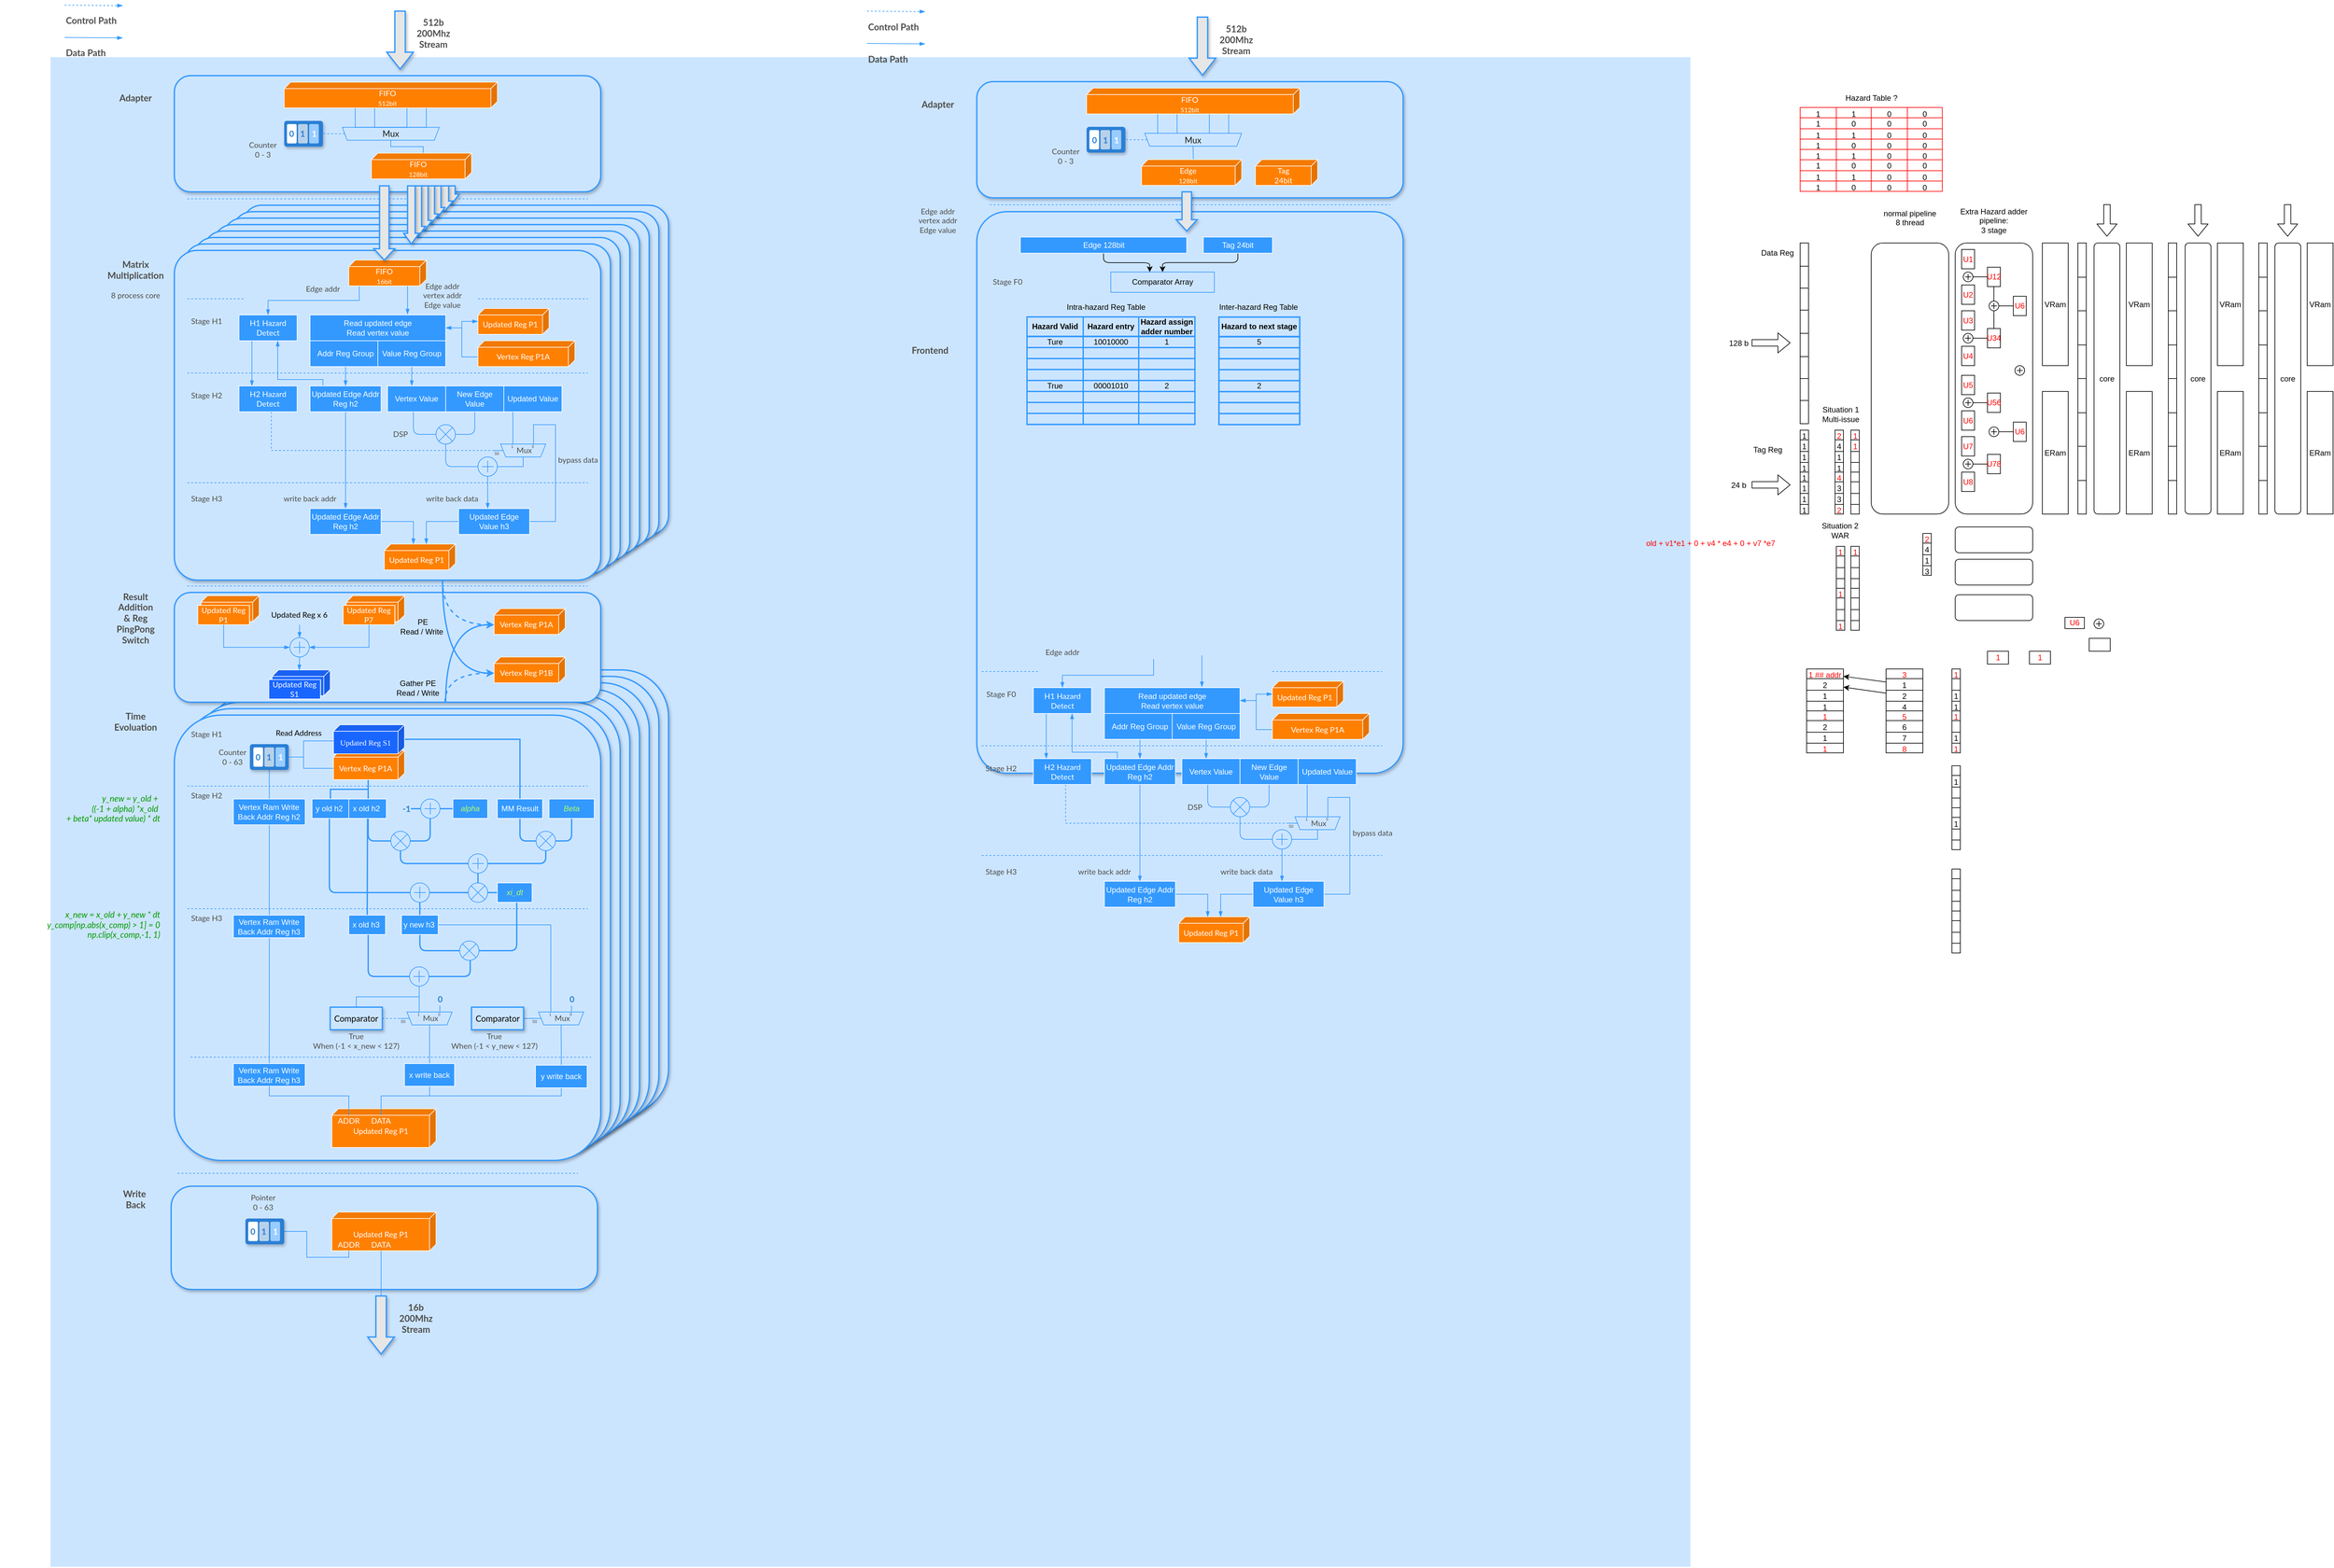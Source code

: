 <mxfile>
    <diagram id="Q709iS3c7fx8tOEJCsv3" name="第 1 页">
        <mxGraphModel dx="2005" dy="1740" grid="1" gridSize="10" guides="1" tooltips="1" connect="1" arrows="1" fold="1" page="1" pageScale="1" pageWidth="850" pageHeight="1100" math="0" shadow="0">
            <root>
                <mxCell id="0"/>
                <mxCell id="1" parent="0"/>
                <mxCell id="19" value="" style="rounded=0;whiteSpace=wrap;html=1;labelBackgroundColor=none;labelBorderColor=none;strokeColor=#FFFFFF;fontFamily=Lato;fontSource=https%3A%2F%2Ffonts.googleapis.com%2Fcss%3Ffamily%3DLato;fontColor=#FFFFFF;fillColor=#CCE5FF;movable=1;resizable=1;rotatable=1;deletable=1;editable=1;connectable=1;" parent="1" vertex="1">
                    <mxGeometry x="-152.32" y="-80.0" width="2540" height="2340" as="geometry"/>
                </mxCell>
                <mxCell id="288" value="&lt;div style=&quot;background-color:#222222;color:#f7f1ff&quot;&gt;&lt;pre style=&quot;font-size: 9.8pt;&quot;&gt;&lt;br&gt;&lt;/pre&gt;&lt;/div&gt;" style="rounded=1;whiteSpace=wrap;html=1;fillColor=#CCE5FF;arcSize=11;strokeColor=#3399FF;strokeWidth=2;shadow=1;glass=0;" parent="1" vertex="1">
                    <mxGeometry x="145" y="870" width="660" height="690" as="geometry"/>
                </mxCell>
                <mxCell id="287" value="&lt;div style=&quot;background-color:#222222;color:#f7f1ff&quot;&gt;&lt;pre style=&quot;font-size: 9.8pt;&quot;&gt;&lt;br&gt;&lt;/pre&gt;&lt;/div&gt;" style="rounded=1;whiteSpace=wrap;html=1;fillColor=#CCE5FF;arcSize=11;strokeColor=#3399FF;strokeWidth=2;shadow=1;glass=0;" parent="1" vertex="1">
                    <mxGeometry x="130" y="880" width="660" height="690" as="geometry"/>
                </mxCell>
                <mxCell id="286" value="&lt;div style=&quot;background-color:#222222;color:#f7f1ff&quot;&gt;&lt;pre style=&quot;font-size: 9.8pt;&quot;&gt;&lt;br&gt;&lt;/pre&gt;&lt;/div&gt;" style="rounded=1;whiteSpace=wrap;html=1;fillColor=#CCE5FF;arcSize=11;strokeColor=#3399FF;strokeWidth=2;shadow=1;glass=0;" parent="1" vertex="1">
                    <mxGeometry x="115" y="890" width="660" height="690" as="geometry"/>
                </mxCell>
                <mxCell id="285" value="&lt;div style=&quot;background-color:#222222;color:#f7f1ff&quot;&gt;&lt;pre style=&quot;font-size: 9.8pt;&quot;&gt;&lt;br&gt;&lt;/pre&gt;&lt;/div&gt;" style="rounded=1;whiteSpace=wrap;html=1;fillColor=#CCE5FF;arcSize=11;strokeColor=#3399FF;strokeWidth=2;shadow=1;glass=0;" parent="1" vertex="1">
                    <mxGeometry x="100" y="900" width="660" height="690" as="geometry"/>
                </mxCell>
                <mxCell id="282" value="&lt;div style=&quot;background-color:#222222;color:#f7f1ff&quot;&gt;&lt;pre style=&quot;font-size: 9.8pt;&quot;&gt;&lt;br&gt;&lt;/pre&gt;&lt;/div&gt;" style="rounded=1;whiteSpace=wrap;html=1;fillColor=#CCE5FF;arcSize=11;strokeColor=#3399FF;strokeWidth=2;shadow=1;glass=0;" parent="1" vertex="1">
                    <mxGeometry x="85" y="910" width="660" height="690" as="geometry"/>
                </mxCell>
                <mxCell id="281" value="&lt;div style=&quot;background-color:#222222;color:#f7f1ff&quot;&gt;&lt;pre style=&quot;font-size: 9.8pt;&quot;&gt;&lt;br&gt;&lt;/pre&gt;&lt;/div&gt;" style="rounded=1;whiteSpace=wrap;html=1;fillColor=#CCE5FF;arcSize=11;strokeColor=#3399FF;strokeWidth=2;shadow=1;glass=0;" parent="1" vertex="1">
                    <mxGeometry x="70" y="920" width="660" height="690" as="geometry"/>
                </mxCell>
                <mxCell id="280" value="&lt;div style=&quot;background-color:#222222;color:#f7f1ff&quot;&gt;&lt;pre style=&quot;font-size: 9.8pt;&quot;&gt;&lt;br&gt;&lt;/pre&gt;&lt;/div&gt;" style="rounded=1;whiteSpace=wrap;html=1;fillColor=#CCE5FF;arcSize=11;strokeColor=#3399FF;strokeWidth=2;shadow=1;glass=0;" parent="1" vertex="1">
                    <mxGeometry x="55" y="930" width="660" height="690" as="geometry"/>
                </mxCell>
                <mxCell id="278" value="" style="endArrow=none;html=1;rounded=0;dashed=1;strokeColor=#3399FF;fontFamily=Lato;fontSource=https%3A%2F%2Ffonts.googleapis.com%2Fcss%3Ffamily%3DLato;fontColor=#4D4D4D;" parent="1" edge="1">
                    <mxGeometry width="50" height="50" relative="1" as="geometry">
                        <mxPoint x="60" y="140" as="sourcePoint"/>
                        <mxPoint x="680" y="140" as="targetPoint"/>
                    </mxGeometry>
                </mxCell>
                <mxCell id="271" value="" style="rounded=1;whiteSpace=wrap;html=1;fillColor=#CCE5FF;arcSize=6;strokeColor=#3399FF;strokeWidth=2;shadow=1;glass=0;direction=east;flipH=0;flipV=1;" parent="1" vertex="1">
                    <mxGeometry x="145" y="150" width="660" height="510.83" as="geometry"/>
                </mxCell>
                <mxCell id="267" value="" style="rounded=1;whiteSpace=wrap;html=1;fillColor=#CCE5FF;arcSize=6;strokeColor=#3399FF;strokeWidth=2;shadow=1;glass=0;direction=east;flipH=0;flipV=1;" parent="1" vertex="1">
                    <mxGeometry x="130" y="160" width="660" height="510.83" as="geometry"/>
                </mxCell>
                <mxCell id="268" value="" style="rounded=1;whiteSpace=wrap;html=1;fillColor=#CCE5FF;arcSize=6;strokeColor=#3399FF;strokeWidth=2;shadow=1;glass=0;direction=east;flipH=0;flipV=1;" parent="1" vertex="1">
                    <mxGeometry x="115" y="170" width="660" height="510.83" as="geometry"/>
                </mxCell>
                <mxCell id="269" value="" style="rounded=1;whiteSpace=wrap;html=1;fillColor=#CCE5FF;arcSize=6;strokeColor=#3399FF;strokeWidth=2;shadow=1;glass=0;direction=east;flipH=0;flipV=1;" parent="1" vertex="1">
                    <mxGeometry x="100" y="180" width="660" height="510.83" as="geometry"/>
                </mxCell>
                <mxCell id="270" value="" style="rounded=1;whiteSpace=wrap;html=1;fillColor=#CCE5FF;arcSize=6;strokeColor=#3399FF;strokeWidth=2;shadow=1;glass=0;direction=east;flipH=0;flipV=1;" parent="1" vertex="1">
                    <mxGeometry x="85" y="190" width="660" height="510.83" as="geometry"/>
                </mxCell>
                <mxCell id="266" value="" style="rounded=1;whiteSpace=wrap;html=1;fillColor=#CCE5FF;arcSize=6;strokeColor=#3399FF;strokeWidth=2;shadow=1;glass=0;" parent="1" vertex="1">
                    <mxGeometry x="70" y="200" width="660" height="510.83" as="geometry"/>
                </mxCell>
                <mxCell id="113" value="" style="rounded=1;whiteSpace=wrap;html=1;fillColor=#CCE5FF;arcSize=6;strokeColor=#3399FF;strokeWidth=2;shadow=1;glass=0;" parent="1" vertex="1">
                    <mxGeometry x="55" y="210" width="660" height="510.83" as="geometry"/>
                </mxCell>
                <mxCell id="109" value="" style="rounded=1;whiteSpace=wrap;html=1;fillColor=#CCE5FF;arcSize=7;strokeColor=#3399FF;strokeWidth=2;shadow=1;glass=0;" parent="1" vertex="1">
                    <mxGeometry x="40" y="220" width="660" height="510.83" as="geometry"/>
                </mxCell>
                <mxCell id="14" style="edgeStyle=none;html=1;entryX=0.719;entryY=-0.023;entryDx=0;entryDy=0;fontFamily=Calibri;fontColor=#FFFFFF;rounded=0;strokeColor=#3399FF;entryPerimeter=0;endArrow=blockThin;endFill=1;" parent="1" target="17" edge="1">
                    <mxGeometry relative="1" as="geometry">
                        <mxPoint x="400" y="290" as="targetPoint"/>
                        <mxPoint x="401" y="270" as="sourcePoint"/>
                    </mxGeometry>
                </mxCell>
                <mxCell id="13" value="&lt;font data-font-src=&quot;https://fonts.googleapis.com/css?family=Lato&quot; face=&quot;Lato&quot;&gt;FIFO&lt;br&gt;&lt;font style=&quot;font-size: 10px;&quot;&gt;16bit&lt;/font&gt;&lt;/font&gt;" style="shape=cube;whiteSpace=wrap;html=1;boundedLbl=1;backgroundOutline=1;darkOpacity=0.05;darkOpacity2=0.1;labelBackgroundColor=none;labelBorderColor=none;strokeColor=#FFFFFF;fontFamily=Calibri;fontColor=#FFFFFF;fillColor=#FF8000;direction=east;size=10;flipV=0;flipH=1;" parent="1" vertex="1">
                    <mxGeometry x="310" y="235" width="120" height="40" as="geometry"/>
                </mxCell>
                <mxCell id="56" style="edgeStyle=orthogonalEdgeStyle;rounded=0;html=1;strokeColor=#3399FF;fontFamily=Lato;fontSource=https%3A%2F%2Ffonts.googleapis.com%2Fcss%3Ffamily%3DLato;fontColor=#4D4D4D;startArrow=none;startFill=0;endArrow=blockThin;endFill=1;" parent="1" source="15" target="55" edge="1">
                    <mxGeometry relative="1" as="geometry">
                        <Array as="points">
                            <mxPoint x="160" y="410"/>
                            <mxPoint x="160" y="410"/>
                        </Array>
                    </mxGeometry>
                </mxCell>
                <mxCell id="15" value="&lt;font data-font-src=&quot;https://fonts.googleapis.com/css?family=Lato&quot; face=&quot;Lato&quot;&gt;H1 Hazard Detect&lt;/font&gt;" style="rounded=0;whiteSpace=wrap;html=1;labelBackgroundColor=none;labelBorderColor=none;strokeColor=#FFFFFF;fontFamily=Calibri;fontColor=#FFFFFF;fillColor=#3399FF;" parent="1" vertex="1">
                    <mxGeometry x="140" y="320" width="90" height="40" as="geometry"/>
                </mxCell>
                <mxCell id="16" value="&lt;font data-font-src=&quot;https://fonts.googleapis.com/css?family=Lato&quot; face=&quot;Lato&quot;&gt;Updated Reg P1&lt;/font&gt;" style="shape=cube;whiteSpace=wrap;html=1;boundedLbl=1;backgroundOutline=1;darkOpacity=0.05;darkOpacity2=0.1;labelBackgroundColor=none;labelBorderColor=none;strokeColor=#FFFFFF;fontFamily=Calibri;fontColor=#FFFFFF;fillColor=#FF8000;direction=east;size=10;flipV=0;flipH=1;" parent="1" vertex="1">
                    <mxGeometry x="510" y="310" width="110" height="40" as="geometry"/>
                </mxCell>
                <mxCell id="26" style="edgeStyle=orthogonalEdgeStyle;rounded=0;html=1;entryX=1;entryY=0.5;entryDx=0;entryDy=0;entryPerimeter=0;strokeColor=#3399FF;fontFamily=Lato;fontSource=https%3A%2F%2Ffonts.googleapis.com%2Fcss%3Ffamily%3DLato;fontColor=#000000;endArrow=blockThin;endFill=1;startArrow=blockThin;startFill=1;" parent="1" source="17" target="16" edge="1">
                    <mxGeometry relative="1" as="geometry"/>
                </mxCell>
                <mxCell id="27" style="edgeStyle=orthogonalEdgeStyle;rounded=0;html=1;entryX=0;entryY=0;entryDx=110;entryDy=25;entryPerimeter=0;strokeColor=#3399FF;fontFamily=Lato;fontSource=https%3A%2F%2Ffonts.googleapis.com%2Fcss%3Ffamily%3DLato;fontColor=#000000;startArrow=blockThin;startFill=1;endArrow=blockThin;endFill=1;" parent="1" source="17" target="20" edge="1">
                    <mxGeometry relative="1" as="geometry"/>
                </mxCell>
                <mxCell id="17" value="&lt;span style=&quot;font-family: Helvetica;&quot;&gt;Read updated edge&lt;/span&gt;&lt;br style=&quot;border-color: var(--border-color); font-family: Helvetica;&quot;&gt;&lt;span style=&quot;font-family: Helvetica;&quot;&gt;Read vertex value&lt;/span&gt;" style="rounded=0;whiteSpace=wrap;html=1;labelBackgroundColor=none;labelBorderColor=none;strokeColor=#FFFFFF;fontFamily=Lato;fontSource=https%3A%2F%2Ffonts.googleapis.com%2Fcss%3Ffamily%3DLato;fontColor=#FFFFFF;fillColor=#3399FF;" parent="1" vertex="1">
                    <mxGeometry x="250" y="320" width="210" height="40" as="geometry"/>
                </mxCell>
                <mxCell id="20" value="&lt;font data-font-src=&quot;https://fonts.googleapis.com/css?family=Lato&quot; face=&quot;Lato&quot;&gt;Vertex Reg P1A&lt;/font&gt;" style="shape=cube;whiteSpace=wrap;html=1;boundedLbl=1;backgroundOutline=1;darkOpacity=0.05;darkOpacity2=0.1;labelBackgroundColor=none;labelBorderColor=none;strokeColor=#FFFFFF;fontFamily=Calibri;fontColor=#FFFFFF;fillColor=#FF8000;direction=east;size=10;flipV=0;flipH=1;" parent="1" vertex="1">
                    <mxGeometry x="510" y="360" width="150" height="40" as="geometry"/>
                </mxCell>
                <mxCell id="22" value="&lt;font color=&quot;#4d4d4d&quot;&gt;Edge addr&lt;/font&gt;" style="text;html=1;strokeColor=none;fillColor=none;align=center;verticalAlign=middle;whiteSpace=wrap;rounded=0;labelBackgroundColor=none;labelBorderColor=none;fontFamily=Lato;fontSource=https%3A%2F%2Ffonts.googleapis.com%2Fcss%3Ffamily%3DLato;fontColor=#FFFFFF;" parent="1" vertex="1">
                    <mxGeometry x="240" y="265" width="60" height="30" as="geometry"/>
                </mxCell>
                <mxCell id="24" value="" style="endArrow=blockThin;html=1;rounded=0;strokeColor=#3399FF;fontFamily=Lato;fontSource=https%3A%2F%2Ffonts.googleapis.com%2Fcss%3Ffamily%3DLato;fontColor=#000000;entryX=0.5;entryY=0;entryDx=0;entryDy=0;exitX=0.865;exitY=1.018;exitDx=0;exitDy=0;exitPerimeter=0;edgeStyle=orthogonalEdgeStyle;endFill=1;" parent="1" source="13" target="15" edge="1">
                    <mxGeometry width="50" height="50" relative="1" as="geometry">
                        <mxPoint x="380" y="280" as="sourcePoint"/>
                        <mxPoint x="390" y="300" as="targetPoint"/>
                    </mxGeometry>
                </mxCell>
                <mxCell id="25" value="&lt;font color=&quot;#4d4d4d&quot;&gt;Edge addr&lt;br&gt;vertex addr&lt;br&gt;Edge value&lt;/font&gt;" style="text;html=1;strokeColor=none;fillColor=none;align=center;verticalAlign=middle;whiteSpace=wrap;rounded=0;labelBackgroundColor=none;labelBorderColor=none;fontFamily=Lato;fontSource=https%3A%2F%2Ffonts.googleapis.com%2Fcss%3Ffamily%3DLato;fontColor=#FFFFFF;" parent="1" vertex="1">
                    <mxGeometry x="410" y="265" width="90" height="50" as="geometry"/>
                </mxCell>
                <mxCell id="28" value="&lt;font color=&quot;#4d4d4d&quot;&gt;Stage H1&lt;/font&gt;" style="text;html=1;strokeColor=none;fillColor=none;align=center;verticalAlign=middle;whiteSpace=wrap;rounded=0;labelBackgroundColor=none;labelBorderColor=none;fontFamily=Lato;fontSource=https%3A%2F%2Ffonts.googleapis.com%2Fcss%3Ffamily%3DLato;fontColor=#FFFFFF;" parent="1" vertex="1">
                    <mxGeometry x="60" y="315" width="60" height="30" as="geometry"/>
                </mxCell>
                <mxCell id="30" value="" style="endArrow=none;html=1;rounded=0;dashed=1;strokeColor=#3399FF;fontFamily=Lato;fontSource=https%3A%2F%2Ffonts.googleapis.com%2Fcss%3Ffamily%3DLato;fontColor=#4D4D4D;" parent="1" edge="1">
                    <mxGeometry width="50" height="50" relative="1" as="geometry">
                        <mxPoint x="510" y="295" as="sourcePoint"/>
                        <mxPoint x="680" y="295" as="targetPoint"/>
                    </mxGeometry>
                </mxCell>
                <mxCell id="31" value="" style="endArrow=none;html=1;rounded=0;dashed=1;strokeColor=#3399FF;fontFamily=Lato;fontSource=https%3A%2F%2Ffonts.googleapis.com%2Fcss%3Ffamily%3DLato;fontColor=#4D4D4D;" parent="1" edge="1">
                    <mxGeometry width="50" height="50" relative="1" as="geometry">
                        <mxPoint x="60" y="295" as="sourcePoint"/>
                        <mxPoint x="150" y="295" as="targetPoint"/>
                    </mxGeometry>
                </mxCell>
                <mxCell id="32" value="" style="endArrow=none;html=1;rounded=0;dashed=1;strokeColor=#3399FF;fontFamily=Lato;fontSource=https%3A%2F%2Ffonts.googleapis.com%2Fcss%3Ffamily%3DLato;fontColor=#4D4D4D;" parent="1" edge="1">
                    <mxGeometry width="50" height="50" relative="1" as="geometry">
                        <mxPoint x="60" y="580" as="sourcePoint"/>
                        <mxPoint x="680" y="580" as="targetPoint"/>
                    </mxGeometry>
                </mxCell>
                <mxCell id="33" value="&lt;font color=&quot;#4d4d4d&quot;&gt;Stage H2&lt;/font&gt;" style="text;html=1;strokeColor=none;fillColor=none;align=center;verticalAlign=middle;whiteSpace=wrap;rounded=0;labelBackgroundColor=none;labelBorderColor=none;fontFamily=Lato;fontSource=https%3A%2F%2Ffonts.googleapis.com%2Fcss%3Ffamily%3DLato;fontColor=#FFFFFF;" parent="1" vertex="1">
                    <mxGeometry x="60" y="430" width="60" height="30" as="geometry"/>
                </mxCell>
                <mxCell id="37" value="" style="edgeStyle=orthogonalEdgeStyle;rounded=0;html=1;strokeColor=#3399FF;fontFamily=Lato;fontSource=https%3A%2F%2Ffonts.googleapis.com%2Fcss%3Ffamily%3DLato;fontColor=#4D4D4D;startArrow=none;startFill=0;endArrow=blockThin;endFill=1;" parent="1" source="35" target="15" edge="1">
                    <mxGeometry relative="1" as="geometry">
                        <Array as="points">
                            <mxPoint x="270" y="420"/>
                            <mxPoint x="200" y="420"/>
                        </Array>
                    </mxGeometry>
                </mxCell>
                <mxCell id="82" style="edgeStyle=orthogonalEdgeStyle;rounded=0;html=1;strokeColor=#3399FF;fontFamily=Lato;fontSource=https%3A%2F%2Ffonts.googleapis.com%2Fcss%3Ffamily%3DLato;fontColor=#4D4D4D;startArrow=none;startFill=0;endArrow=blockThin;endFill=1;" parent="1" source="35" target="81" edge="1">
                    <mxGeometry relative="1" as="geometry"/>
                </mxCell>
                <mxCell id="35" value="&lt;span style=&quot;font-family: Helvetica;&quot;&gt;Updated Edge Addr Reg h2&lt;/span&gt;" style="rounded=0;whiteSpace=wrap;html=1;labelBackgroundColor=none;labelBorderColor=none;strokeColor=#FFFFFF;fontFamily=Lato;fontSource=https%3A%2F%2Ffonts.googleapis.com%2Fcss%3Ffamily%3DLato;fontColor=#FFFFFF;fillColor=#3399FF;" parent="1" vertex="1">
                    <mxGeometry x="250" y="430" width="110" height="40" as="geometry"/>
                </mxCell>
                <mxCell id="40" style="edgeStyle=orthogonalEdgeStyle;rounded=0;html=1;entryX=0.5;entryY=0;entryDx=0;entryDy=0;strokeColor=#3399FF;fontFamily=Lato;fontSource=https%3A%2F%2Ffonts.googleapis.com%2Fcss%3Ffamily%3DLato;fontColor=#4D4D4D;startArrow=none;startFill=0;endArrow=blockThin;endFill=1;" parent="1" source="39" target="35" edge="1">
                    <mxGeometry relative="1" as="geometry"/>
                </mxCell>
                <mxCell id="39" value="&lt;font face=&quot;Helvetica&quot;&gt;Addr Reg Group&lt;/font&gt;" style="rounded=0;whiteSpace=wrap;html=1;labelBackgroundColor=none;labelBorderColor=none;strokeColor=#FFFFFF;fontFamily=Lato;fontSource=https%3A%2F%2Ffonts.googleapis.com%2Fcss%3Ffamily%3DLato;fontColor=#FFFFFF;fillColor=#3399FF;" parent="1" vertex="1">
                    <mxGeometry x="250" y="360" width="110" height="40" as="geometry"/>
                </mxCell>
                <mxCell id="74" style="edgeStyle=orthogonalEdgeStyle;rounded=0;html=1;strokeColor=#3399FF;fontFamily=Lato;fontSource=https%3A%2F%2Ffonts.googleapis.com%2Fcss%3Ffamily%3DLato;fontColor=#4D4D4D;startArrow=none;startFill=0;endArrow=blockThin;endFill=1;" parent="1" source="42" target="51" edge="1">
                    <mxGeometry relative="1" as="geometry">
                        <Array as="points">
                            <mxPoint x="408" y="400"/>
                            <mxPoint x="408" y="400"/>
                        </Array>
                    </mxGeometry>
                </mxCell>
                <mxCell id="42" value="&lt;font face=&quot;Helvetica&quot;&gt;Value Reg Group&lt;/font&gt;" style="rounded=0;whiteSpace=wrap;html=1;labelBackgroundColor=none;labelBorderColor=none;strokeColor=#FFFFFF;fontFamily=Lato;fontSource=https%3A%2F%2Ffonts.googleapis.com%2Fcss%3Ffamily%3DLato;fontColor=#FFFFFF;fillColor=#3399FF;" parent="1" vertex="1">
                    <mxGeometry x="355" y="360" width="105" height="40" as="geometry"/>
                </mxCell>
                <mxCell id="43" value="&amp;nbsp; &amp;nbsp; Mux" style="shadow=0;dashed=0;align=center;html=1;strokeWidth=1;shape=mxgraph.electrical.abstract.mux2;labelBackgroundColor=none;labelBorderColor=none;strokeColor=#3399FF;fontFamily=Lato;fontSource=https%3A%2F%2Ffonts.googleapis.com%2Fcss%3Ffamily%3DLato;fontColor=#4D4D4D;fillColor=#CCE5FF;direction=south;" parent="1" vertex="1">
                    <mxGeometry x="535" y="510" width="80" height="40" as="geometry"/>
                </mxCell>
                <mxCell id="67" style="edgeStyle=orthogonalEdgeStyle;rounded=1;html=1;entryX=0;entryY=0.5;entryDx=0;entryDy=0;entryPerimeter=0;strokeColor=#3399FF;fontFamily=Lato;fontSource=https%3A%2F%2Ffonts.googleapis.com%2Fcss%3Ffamily%3DLato;fontColor=#4D4D4D;startArrow=none;startFill=0;endArrow=none;endFill=0;" parent="1" source="49" target="66" edge="1">
                    <mxGeometry relative="1" as="geometry">
                        <Array as="points">
                            <mxPoint x="460" y="555"/>
                        </Array>
                    </mxGeometry>
                </mxCell>
                <mxCell id="49" value="" style="verticalLabelPosition=bottom;shadow=0;dashed=0;align=center;html=1;verticalAlign=top;shape=mxgraph.electrical.abstract.multiplier;labelBackgroundColor=none;labelBorderColor=none;strokeColor=#3399FF;fontFamily=Lato;fontSource=https%3A%2F%2Ffonts.googleapis.com%2Fcss%3Ffamily%3DLato;fontColor=#4D4D4D;fillColor=#CCE5FF;" parent="1" vertex="1">
                    <mxGeometry x="445" y="490" width="30" height="30" as="geometry"/>
                </mxCell>
                <mxCell id="59" style="edgeStyle=orthogonalEdgeStyle;rounded=0;html=1;entryX=0.25;entryY=1;entryDx=10;entryDy=0;entryPerimeter=0;strokeColor=#3399FF;fontFamily=Lato;fontSource=https%3A%2F%2Ffonts.googleapis.com%2Fcss%3Ffamily%3DLato;fontColor=#4D4D4D;startArrow=none;startFill=0;endArrow=none;endFill=0;dashed=1;" parent="1" source="55" target="43" edge="1">
                    <mxGeometry relative="1" as="geometry">
                        <Array as="points">
                            <mxPoint x="190" y="530"/>
                        </Array>
                    </mxGeometry>
                </mxCell>
                <mxCell id="55" value="&lt;font data-font-src=&quot;https://fonts.googleapis.com/css?family=Lato&quot; face=&quot;Lato&quot;&gt;H2 Hazard Detect&lt;/font&gt;" style="rounded=0;whiteSpace=wrap;html=1;labelBackgroundColor=none;labelBorderColor=none;strokeColor=#FFFFFF;fontFamily=Calibri;fontColor=#FFFFFF;fillColor=#3399FF;" parent="1" vertex="1">
                    <mxGeometry x="140" y="430" width="90" height="40" as="geometry"/>
                </mxCell>
                <mxCell id="64" style="edgeStyle=orthogonalEdgeStyle;rounded=1;html=1;entryX=0;entryY=0.5;entryDx=0;entryDy=0;entryPerimeter=0;strokeColor=#3399FF;fontFamily=Lato;fontSource=https%3A%2F%2Ffonts.googleapis.com%2Fcss%3Ffamily%3DLato;fontColor=#4D4D4D;startArrow=none;startFill=0;endArrow=none;endFill=0;" parent="1" source="51" target="49" edge="1">
                    <mxGeometry relative="1" as="geometry">
                        <Array as="points">
                            <mxPoint x="410" y="505"/>
                        </Array>
                    </mxGeometry>
                </mxCell>
                <mxCell id="51" value="&lt;font face=&quot;Helvetica&quot;&gt;Vertex Value&lt;/font&gt;" style="rounded=0;whiteSpace=wrap;html=1;labelBackgroundColor=none;labelBorderColor=none;strokeColor=#FFFFFF;fontFamily=Lato;fontSource=https%3A%2F%2Ffonts.googleapis.com%2Fcss%3Ffamily%3DLato;fontColor=#FFFFFF;fillColor=#3399FF;" parent="1" vertex="1">
                    <mxGeometry x="370" y="430" width="90" height="40" as="geometry"/>
                </mxCell>
                <mxCell id="69" style="edgeStyle=orthogonalEdgeStyle;rounded=1;html=1;entryX=1;entryY=0.5;entryDx=0;entryDy=0;entryPerimeter=0;strokeColor=#3399FF;fontFamily=Lato;fontSource=https%3A%2F%2Ffonts.googleapis.com%2Fcss%3Ffamily%3DLato;fontColor=#4D4D4D;startArrow=none;startFill=0;endArrow=none;endFill=0;" parent="1" source="52" target="49" edge="1">
                    <mxGeometry relative="1" as="geometry"/>
                </mxCell>
                <mxCell id="52" value="&lt;font face=&quot;Helvetica&quot;&gt;New Edge Value&lt;/font&gt;" style="rounded=0;whiteSpace=wrap;html=1;labelBackgroundColor=none;labelBorderColor=none;strokeColor=#FFFFFF;fontFamily=Lato;fontSource=https%3A%2F%2Ffonts.googleapis.com%2Fcss%3Ffamily%3DLato;fontColor=#FFFFFF;fillColor=#3399FF;" parent="1" vertex="1">
                    <mxGeometry x="460" y="430" width="90" height="40" as="geometry"/>
                </mxCell>
                <mxCell id="71" style="edgeStyle=orthogonalEdgeStyle;rounded=0;html=1;entryX=0;entryY=0.6;entryDx=0;entryDy=3;entryPerimeter=0;strokeColor=#3399FF;fontFamily=Lato;fontSource=https%3A%2F%2Ffonts.googleapis.com%2Fcss%3Ffamily%3DLato;fontColor=#4D4D4D;startArrow=none;startFill=0;endArrow=none;endFill=0;" parent="1" source="62" target="43" edge="1">
                    <mxGeometry relative="1" as="geometry">
                        <Array as="points">
                            <mxPoint x="564" y="480"/>
                            <mxPoint x="564" y="480"/>
                        </Array>
                    </mxGeometry>
                </mxCell>
                <mxCell id="62" value="&lt;font face=&quot;Helvetica&quot;&gt;Updated Value&lt;/font&gt;" style="rounded=0;whiteSpace=wrap;html=1;labelBackgroundColor=none;labelBorderColor=none;strokeColor=#FFFFFF;fontFamily=Lato;fontSource=https%3A%2F%2Ffonts.googleapis.com%2Fcss%3Ffamily%3DLato;fontColor=#FFFFFF;fillColor=#3399FF;" parent="1" vertex="1">
                    <mxGeometry x="550" y="430" width="90" height="40" as="geometry"/>
                </mxCell>
                <mxCell id="73" style="edgeStyle=orthogonalEdgeStyle;rounded=0;html=1;strokeColor=#3399FF;fontFamily=Lato;fontSource=https%3A%2F%2Ffonts.googleapis.com%2Fcss%3Ffamily%3DLato;fontColor=#4D4D4D;startArrow=none;startFill=0;endArrow=none;endFill=0;" parent="1" source="66" edge="1">
                    <mxGeometry relative="1" as="geometry">
                        <mxPoint x="580" y="550" as="targetPoint"/>
                        <Array as="points">
                            <mxPoint x="580" y="555"/>
                        </Array>
                    </mxGeometry>
                </mxCell>
                <mxCell id="90" style="edgeStyle=orthogonalEdgeStyle;rounded=0;html=1;entryX=0.409;entryY=0;entryDx=0;entryDy=0;entryPerimeter=0;strokeColor=#3399FF;fontFamily=Lato;fontSource=https%3A%2F%2Ffonts.googleapis.com%2Fcss%3Ffamily%3DLato;fontColor=#4D4D4D;startArrow=none;startFill=0;endArrow=blockThin;endFill=1;" parent="1" source="66" target="85" edge="1">
                    <mxGeometry relative="1" as="geometry"/>
                </mxCell>
                <mxCell id="66" value="" style="verticalLabelPosition=bottom;shadow=0;dashed=0;align=center;html=1;verticalAlign=top;shape=mxgraph.electrical.abstract.summation_point;labelBackgroundColor=none;labelBorderColor=none;strokeColor=#3399FF;fontFamily=Lato;fontSource=https%3A%2F%2Ffonts.googleapis.com%2Fcss%3Ffamily%3DLato;fontColor=#4D4D4D;fillColor=#CCE5FF;" parent="1" vertex="1">
                    <mxGeometry x="510" y="540" width="30" height="30" as="geometry"/>
                </mxCell>
                <mxCell id="75" value="" style="endArrow=none;html=1;rounded=0;dashed=1;strokeColor=#3399FF;fontFamily=Lato;fontSource=https%3A%2F%2Ffonts.googleapis.com%2Fcss%3Ffamily%3DLato;fontColor=#4D4D4D;" parent="1" edge="1">
                    <mxGeometry width="50" height="50" relative="1" as="geometry">
                        <mxPoint x="60" y="410" as="sourcePoint"/>
                        <mxPoint x="680" y="410" as="targetPoint"/>
                    </mxGeometry>
                </mxCell>
                <mxCell id="76" value="&lt;font data-font-src=&quot;https://fonts.googleapis.com/css?family=Lato&quot; face=&quot;Lato&quot;&gt;Updated Reg P1&lt;/font&gt;" style="shape=cube;whiteSpace=wrap;html=1;boundedLbl=1;backgroundOutline=1;darkOpacity=0.05;darkOpacity2=0.1;labelBackgroundColor=none;labelBorderColor=none;strokeColor=#FFFFFF;fontFamily=Calibri;fontColor=#FFFFFF;fillColor=#FF8000;direction=east;size=10;flipV=0;flipH=1;" parent="1" vertex="1">
                    <mxGeometry x="365" y="675" width="110" height="40" as="geometry"/>
                </mxCell>
                <mxCell id="78" value="&lt;font color=&quot;#4d4d4d&quot;&gt;Stage H3&lt;/font&gt;" style="text;html=1;strokeColor=none;fillColor=none;align=center;verticalAlign=middle;whiteSpace=wrap;rounded=0;labelBackgroundColor=none;labelBorderColor=none;fontFamily=Lato;fontSource=https%3A%2F%2Ffonts.googleapis.com%2Fcss%3Ffamily%3DLato;fontColor=#FFFFFF;" parent="1" vertex="1">
                    <mxGeometry x="60" y="590" width="60" height="30" as="geometry"/>
                </mxCell>
                <mxCell id="79" value="&lt;font color=&quot;#4d4d4d&quot;&gt;DSP&lt;/font&gt;" style="text;html=1;strokeColor=none;fillColor=none;align=center;verticalAlign=middle;whiteSpace=wrap;rounded=0;labelBackgroundColor=none;labelBorderColor=none;fontFamily=Lato;fontSource=https%3A%2F%2Ffonts.googleapis.com%2Fcss%3Ffamily%3DLato;fontColor=#FFFFFF;" parent="1" vertex="1">
                    <mxGeometry x="375" y="495" width="30" height="20" as="geometry"/>
                </mxCell>
                <mxCell id="80" value="&lt;font color=&quot;#4d4d4d&quot;&gt;write back data&lt;/font&gt;" style="text;html=1;strokeColor=none;fillColor=none;align=center;verticalAlign=middle;whiteSpace=wrap;rounded=0;labelBackgroundColor=none;labelBorderColor=none;fontFamily=Lato;fontSource=https%3A%2F%2Ffonts.googleapis.com%2Fcss%3Ffamily%3DLato;fontColor=#FFFFFF;" parent="1" vertex="1">
                    <mxGeometry x="420" y="590" width="100" height="30" as="geometry"/>
                </mxCell>
                <mxCell id="91" style="edgeStyle=orthogonalEdgeStyle;rounded=0;html=1;strokeColor=#3399FF;fontFamily=Lato;fontSource=https%3A%2F%2Ffonts.googleapis.com%2Fcss%3Ffamily%3DLato;fontColor=#4D4D4D;startArrow=none;startFill=0;endArrow=blockThin;endFill=1;" parent="1" source="81" target="76" edge="1">
                    <mxGeometry relative="1" as="geometry">
                        <Array as="points">
                            <mxPoint x="410" y="640"/>
                        </Array>
                    </mxGeometry>
                </mxCell>
                <mxCell id="81" value="&lt;span style=&quot;font-family: Helvetica;&quot;&gt;Updated Edge Addr Reg h2&lt;/span&gt;" style="rounded=0;whiteSpace=wrap;html=1;labelBackgroundColor=none;labelBorderColor=none;strokeColor=#FFFFFF;fontFamily=Lato;fontSource=https%3A%2F%2Ffonts.googleapis.com%2Fcss%3Ffamily%3DLato;fontColor=#FFFFFF;fillColor=#3399FF;" parent="1" vertex="1">
                    <mxGeometry x="250" y="620" width="110" height="40" as="geometry"/>
                </mxCell>
                <mxCell id="84" value="&lt;font color=&quot;#4d4d4d&quot;&gt;write back addr&lt;/font&gt;" style="text;html=1;strokeColor=none;fillColor=none;align=center;verticalAlign=middle;whiteSpace=wrap;rounded=0;labelBackgroundColor=none;labelBorderColor=none;fontFamily=Lato;fontSource=https%3A%2F%2Ffonts.googleapis.com%2Fcss%3Ffamily%3DLato;fontColor=#FFFFFF;" parent="1" vertex="1">
                    <mxGeometry x="200" y="590" width="100" height="30" as="geometry"/>
                </mxCell>
                <mxCell id="87" style="edgeStyle=orthogonalEdgeStyle;rounded=0;html=1;strokeColor=#3399FF;fontFamily=Lato;fontSource=https%3A%2F%2Ffonts.googleapis.com%2Fcss%3Ffamily%3DLato;fontColor=#4D4D4D;startArrow=none;startFill=0;endArrow=blockThin;endFill=1;" parent="1" source="85" target="76" edge="1">
                    <mxGeometry relative="1" as="geometry">
                        <Array as="points">
                            <mxPoint x="430" y="640"/>
                        </Array>
                    </mxGeometry>
                </mxCell>
                <mxCell id="88" style="edgeStyle=orthogonalEdgeStyle;rounded=0;html=1;entryX=0;entryY=0.2;entryDx=0;entryDy=3;entryPerimeter=0;strokeColor=#3399FF;fontFamily=Lato;fontSource=https%3A%2F%2Ffonts.googleapis.com%2Fcss%3Ffamily%3DLato;fontColor=#4D4D4D;startArrow=none;startFill=0;endArrow=none;endFill=0;" parent="1" source="85" target="43" edge="1">
                    <mxGeometry relative="1" as="geometry">
                        <Array as="points">
                            <mxPoint x="630" y="640"/>
                            <mxPoint x="630" y="490"/>
                            <mxPoint x="596" y="490"/>
                        </Array>
                    </mxGeometry>
                </mxCell>
                <mxCell id="85" value="&lt;span style=&quot;font-family: Helvetica;&quot;&gt;Updated Edge Value h3&lt;/span&gt;" style="rounded=0;whiteSpace=wrap;html=1;labelBackgroundColor=none;labelBorderColor=none;strokeColor=#FFFFFF;fontFamily=Lato;fontSource=https%3A%2F%2Ffonts.googleapis.com%2Fcss%3Ffamily%3DLato;fontColor=#FFFFFF;fillColor=#3399FF;" parent="1" vertex="1">
                    <mxGeometry x="480" y="620" width="110" height="40" as="geometry"/>
                </mxCell>
                <mxCell id="89" value="&lt;font color=&quot;#4d4d4d&quot;&gt;bypass data&lt;/font&gt;" style="text;html=1;strokeColor=none;fillColor=none;align=center;verticalAlign=middle;whiteSpace=wrap;rounded=0;labelBackgroundColor=none;labelBorderColor=none;fontFamily=Lato;fontSource=https%3A%2F%2Ffonts.googleapis.com%2Fcss%3Ffamily%3DLato;fontColor=#FFFFFF;" parent="1" vertex="1">
                    <mxGeometry x="615" y="530" width="100" height="30" as="geometry"/>
                </mxCell>
                <mxCell id="104" value="&lt;font style=&quot;font-size: 14px;&quot; color=&quot;#4d4d4d&quot;&gt;&lt;b&gt;Matrix&lt;br&gt;Multiplication&lt;/b&gt;&lt;/font&gt;" style="text;html=1;strokeColor=none;fillColor=none;align=center;verticalAlign=middle;whiteSpace=wrap;rounded=0;labelBackgroundColor=none;labelBorderColor=none;fontFamily=Lato;fontSource=https%3A%2F%2Ffonts.googleapis.com%2Fcss%3Ffamily%3DLato;fontColor=#FFFFFF;" parent="1" vertex="1">
                    <mxGeometry x="-50" y="235" width="60" height="30" as="geometry"/>
                </mxCell>
                <mxCell id="106" value="&lt;font style=&quot;font-size: 14px;&quot; color=&quot;#4d4d4d&quot;&gt;&lt;b&gt;Time&lt;br&gt;Evoluation&lt;/b&gt;&lt;br&gt;&lt;/font&gt;" style="text;html=1;strokeColor=none;fillColor=none;align=center;verticalAlign=middle;whiteSpace=wrap;rounded=0;labelBackgroundColor=none;labelBorderColor=none;fontFamily=Lato;fontSource=https%3A%2F%2Ffonts.googleapis.com%2Fcss%3Ffamily%3DLato;fontColor=#FFFFFF;" parent="1" vertex="1">
                    <mxGeometry x="-50" y="940" width="60" height="20" as="geometry"/>
                </mxCell>
                <mxCell id="107" value="" style="endArrow=none;html=1;rounded=0;dashed=1;strokeColor=#3399FF;fontFamily=Lato;fontSource=https%3A%2F%2Ffonts.googleapis.com%2Fcss%3Ffamily%3DLato;fontColor=#4D4D4D;" parent="1" edge="1">
                    <mxGeometry width="50" height="50" relative="1" as="geometry">
                        <mxPoint x="60" y="740" as="sourcePoint"/>
                        <mxPoint x="680" y="740" as="targetPoint"/>
                    </mxGeometry>
                </mxCell>
                <mxCell id="114" value="&lt;font color=&quot;#4d4d4d&quot;&gt;8 process core&lt;/font&gt;" style="text;html=1;strokeColor=none;fillColor=none;align=center;verticalAlign=middle;whiteSpace=wrap;rounded=0;labelBackgroundColor=none;labelBorderColor=none;fontFamily=Lato;fontSource=https%3A%2F%2Ffonts.googleapis.com%2Fcss%3Ffamily%3DLato;fontColor=#FFFFFF;" parent="1" vertex="1">
                    <mxGeometry x="-60" y="275" width="80" height="30" as="geometry"/>
                </mxCell>
                <mxCell id="119" value="&lt;div style=&quot;background-color:#222222;color:#f7f1ff&quot;&gt;&lt;pre style=&quot;font-size: 9.8pt;&quot;&gt;&lt;br&gt;&lt;/pre&gt;&lt;/div&gt;" style="rounded=1;whiteSpace=wrap;html=1;fillColor=#CCE5FF;arcSize=11;strokeColor=#3399FF;strokeWidth=2;shadow=1;glass=0;" parent="1" vertex="1">
                    <mxGeometry x="40" y="940" width="660" height="690" as="geometry"/>
                </mxCell>
                <mxCell id="124" value="&lt;font color=&quot;#4d4d4d&quot;&gt;&lt;span style=&quot;font-size: 14px;&quot;&gt;&lt;b&gt;Adapter&lt;/b&gt;&lt;/span&gt;&lt;/font&gt;" style="text;html=1;strokeColor=none;fillColor=none;align=center;verticalAlign=middle;whiteSpace=wrap;rounded=0;labelBackgroundColor=none;labelBorderColor=none;fontFamily=Lato;fontSource=https%3A%2F%2Ffonts.googleapis.com%2Fcss%3Ffamily%3DLato;fontColor=#FFFFFF;" parent="1" vertex="1">
                    <mxGeometry x="-50" y="-30.74" width="60" height="30" as="geometry"/>
                </mxCell>
                <mxCell id="125" value="" style="rounded=1;whiteSpace=wrap;html=1;fillColor=#CCE5FF;arcSize=14;strokeColor=#3399FF;strokeWidth=2;shadow=1;glass=0;" parent="1" vertex="1">
                    <mxGeometry x="40" y="-50.74" width="660" height="180" as="geometry"/>
                </mxCell>
                <mxCell id="252" style="edgeStyle=orthogonalEdgeStyle;rounded=0;html=1;entryX=0.5;entryY=0;entryDx=0;entryDy=0;strokeColor=#3399FF;endArrow=none;endFill=0;" parent="1" source="128" target="136" edge="1">
                    <mxGeometry relative="1" as="geometry">
                        <Array as="points">
                            <mxPoint x="320" y="29.26"/>
                        </Array>
                    </mxGeometry>
                </mxCell>
                <mxCell id="253" style="edgeStyle=orthogonalEdgeStyle;rounded=0;html=1;entryX=0.5;entryY=0;entryDx=0;entryDy=0;strokeColor=#3399FF;endArrow=none;endFill=0;" parent="1" source="128" target="136" edge="1">
                    <mxGeometry relative="1" as="geometry">
                        <Array as="points">
                            <mxPoint x="350" y="29.26"/>
                        </Array>
                    </mxGeometry>
                </mxCell>
                <mxCell id="255" style="edgeStyle=orthogonalEdgeStyle;rounded=0;html=1;entryX=0.5;entryY=0;entryDx=0;entryDy=0;strokeColor=#3399FF;endArrow=none;endFill=0;" parent="1" source="128" target="136" edge="1">
                    <mxGeometry relative="1" as="geometry">
                        <Array as="points">
                            <mxPoint x="400" y="29.26"/>
                        </Array>
                    </mxGeometry>
                </mxCell>
                <mxCell id="257" style="edgeStyle=orthogonalEdgeStyle;rounded=0;html=1;entryX=0.5;entryY=0;entryDx=0;entryDy=0;strokeColor=#3399FF;endArrow=none;endFill=0;" parent="1" source="128" target="136" edge="1">
                    <mxGeometry relative="1" as="geometry">
                        <Array as="points">
                            <mxPoint x="430" y="29.26"/>
                        </Array>
                    </mxGeometry>
                </mxCell>
                <mxCell id="128" value="&lt;font data-font-src=&quot;https://fonts.googleapis.com/css?family=Lato&quot; face=&quot;Lato&quot;&gt;FIFO &lt;br&gt;&lt;font style=&quot;font-size: 10px;&quot;&gt;512bit&lt;/font&gt;&lt;/font&gt;" style="shape=cube;whiteSpace=wrap;html=1;boundedLbl=1;backgroundOutline=1;darkOpacity=0.05;darkOpacity2=0.1;labelBackgroundColor=none;labelBorderColor=none;strokeColor=#FFFFFF;fontFamily=Calibri;fontColor=#FFFFFF;fillColor=#FF8000;direction=east;size=10;flipV=0;flipH=1;" parent="1" vertex="1">
                    <mxGeometry x="210" y="-40.74" width="330" height="40" as="geometry"/>
                </mxCell>
                <mxCell id="132" value="" style="html=1;shadow=1;align=center;verticalAlign=middle;shape=mxgraph.arrows2.arrow;dy=0.55;dx=17.68;direction=south;notch=0;glass=0;strokeColor=#3399FF;strokeWidth=2;fontSize=10;fontColor=#1A1A1A;fillColor=#E6E6E6;" parent="1" vertex="1">
                    <mxGeometry x="348.75" y="120" width="32.5" height="115" as="geometry"/>
                </mxCell>
                <mxCell id="133" value="&lt;font color=&quot;#4d4d4d&quot;&gt;&lt;span style=&quot;font-size: 14px;&quot;&gt;&lt;b&gt;512b&lt;br&gt;200Mhz&lt;br&gt;Stream&lt;br&gt;&lt;/b&gt;&lt;/span&gt;&lt;/font&gt;" style="text;html=1;strokeColor=none;fillColor=none;align=center;verticalAlign=middle;whiteSpace=wrap;rounded=0;labelBackgroundColor=none;labelBorderColor=none;fontFamily=Lato;fontSource=https%3A%2F%2Ffonts.googleapis.com%2Fcss%3Ffamily%3DLato;fontColor=#FFFFFF;" parent="1" vertex="1">
                    <mxGeometry x="411.25" y="-140.74" width="60" height="50" as="geometry"/>
                </mxCell>
                <mxCell id="258" style="edgeStyle=orthogonalEdgeStyle;rounded=0;html=1;entryX=0.482;entryY=0;entryDx=0;entryDy=0;entryPerimeter=0;strokeColor=#3399FF;endArrow=none;endFill=0;" parent="1" source="136" target="250" edge="1">
                    <mxGeometry relative="1" as="geometry"/>
                </mxCell>
                <mxCell id="136" value="&lt;font data-font-src=&quot;https://fonts.googleapis.com/css?family=Lato&quot; face=&quot;Lato&quot; style=&quot;font-size: 13px;&quot;&gt;Mux&lt;/font&gt;" style="shape=trapezoid;perimeter=trapezoidPerimeter;html=1;fixedSize=1;shadow=0;glass=0;strokeColor=#3399FF;strokeWidth=1;fontSize=10;fontColor=#1A1A1A;fillColor=none;rotation=0;size=7.5;verticalAlign=middle;whiteSpace=wrap;flipV=1;" parent="1" vertex="1">
                    <mxGeometry x="300" y="29.26" width="150" height="20" as="geometry"/>
                </mxCell>
                <mxCell id="149" value="" style="group" parent="1" vertex="1" connectable="0">
                    <mxGeometry x="210" y="19.26" width="60" height="40" as="geometry"/>
                </mxCell>
                <mxCell id="145" value="" style="rounded=1;whiteSpace=wrap;html=1;shadow=1;glass=0;strokeColor=none;strokeWidth=1;fontFamily=Lato;fontSource=https%3A%2F%2Ffonts.googleapis.com%2Fcss%3Ffamily%3DLato;fontSize=13;fontColor=#1A1A1A;fillColor=#2A7FD4;arcSize=10;" parent="149" vertex="1">
                    <mxGeometry width="60" height="40" as="geometry"/>
                </mxCell>
                <mxCell id="146" value="&lt;b&gt;&lt;font color=&quot;#2a7fd4&quot;&gt;0&lt;/font&gt;&lt;/b&gt;" style="rounded=1;whiteSpace=wrap;html=1;shadow=0;glass=0;strokeColor=none;strokeWidth=1;fontFamily=Lato;fontSource=https%3A%2F%2Ffonts.googleapis.com%2Fcss%3Ffamily%3DLato;fontSize=13;fontColor=#1A1A1A;fillColor=#FFFFFF;" parent="149" vertex="1">
                    <mxGeometry x="4.286" y="5" width="15" height="30" as="geometry"/>
                </mxCell>
                <mxCell id="147" value="&lt;b&gt;&lt;font color=&quot;#2a7fd4&quot;&gt;1&lt;/font&gt;&lt;/b&gt;" style="rounded=1;whiteSpace=wrap;html=1;shadow=0;glass=0;strokeColor=none;strokeWidth=1;fontFamily=Lato;fontSource=https%3A%2F%2Ffonts.googleapis.com%2Fcss%3Ffamily%3DLato;fontSize=13;fontColor=#1A1A1A;fillColor=#B8D1EA;" parent="149" vertex="1">
                    <mxGeometry x="21.429" y="5" width="15" height="30" as="geometry"/>
                </mxCell>
                <mxCell id="148" value="&lt;b&gt;&lt;font color=&quot;#ffffff&quot;&gt;1&lt;/font&gt;&lt;/b&gt;" style="rounded=1;whiteSpace=wrap;html=1;shadow=0;glass=0;strokeColor=none;strokeWidth=1;fontFamily=Lato;fontSource=https%3A%2F%2Ffonts.googleapis.com%2Fcss%3Ffamily%3DLato;fontSize=13;fontColor=#1A1A1A;fillColor=#99CCFF;" parent="149" vertex="1">
                    <mxGeometry x="38.571" y="5" width="15" height="30" as="geometry"/>
                </mxCell>
                <mxCell id="150" value="&lt;font color=&quot;#4d4d4d&quot;&gt;Counter&lt;br&gt;0 - 3&lt;br&gt;&lt;/font&gt;" style="text;html=1;strokeColor=none;fillColor=none;align=center;verticalAlign=middle;whiteSpace=wrap;rounded=0;labelBackgroundColor=none;labelBorderColor=none;fontFamily=Lato;fontSource=https%3A%2F%2Ffonts.googleapis.com%2Fcss%3Ffamily%3DLato;fontColor=#FFFFFF;" parent="1" vertex="1">
                    <mxGeometry x="147.32" y="49.26" width="60" height="30" as="geometry"/>
                </mxCell>
                <mxCell id="152" value="" style="edgeStyle=orthogonalEdgeStyle;rounded=0;html=1;strokeColor=#3399FF;fontFamily=Lato;fontSource=https%3A%2F%2Ffonts.googleapis.com%2Fcss%3Ffamily%3DLato;fontColor=#4D4D4D;startArrow=none;startFill=0;endArrow=none;endFill=0;exitX=0;exitY=0.5;exitDx=0;exitDy=0;entryX=1;entryY=0.25;entryDx=0;entryDy=0;dashed=1;" parent="1" source="136" target="145" edge="1">
                    <mxGeometry relative="1" as="geometry">
                        <Array as="points">
                            <mxPoint x="270" y="39.26"/>
                        </Array>
                        <mxPoint x="317.5" y="129.26" as="sourcePoint"/>
                        <mxPoint x="270" y="79.26" as="targetPoint"/>
                    </mxGeometry>
                </mxCell>
                <mxCell id="204" style="edgeStyle=orthogonalEdgeStyle;rounded=0;html=1;entryX=0.5;entryY=0;entryDx=0;entryDy=0;strokeColor=#3399FF;strokeWidth=2;fontFamily=Lato;fontSource=https%3A%2F%2Ffonts.googleapis.com%2Fcss%3Ffamily%3DLato;fontSize=13;fontColor=#B3FF66;startArrow=none;startFill=0;endArrow=none;endFill=0;" parent="1" source="159" target="184" edge="1">
                    <mxGeometry relative="1" as="geometry">
                        <Array as="points">
                            <mxPoint x="340" y="1055"/>
                            <mxPoint x="282" y="1055"/>
                        </Array>
                    </mxGeometry>
                </mxCell>
                <mxCell id="205" style="edgeStyle=orthogonalEdgeStyle;rounded=0;html=1;strokeColor=#3399FF;strokeWidth=2;fontFamily=Lato;fontSource=https%3A%2F%2Ffonts.googleapis.com%2Fcss%3Ffamily%3DLato;fontSize=13;fontColor=#B3FF66;startArrow=none;startFill=0;endArrow=none;endFill=0;" parent="1" source="159" target="177" edge="1">
                    <mxGeometry relative="1" as="geometry">
                        <Array as="points">
                            <mxPoint x="340" y="1060"/>
                            <mxPoint x="340" y="1060"/>
                        </Array>
                    </mxGeometry>
                </mxCell>
                <mxCell id="159" value="&lt;font data-font-src=&quot;https://fonts.googleapis.com/css?family=Lato&quot; face=&quot;Lato&quot;&gt;Vertex Reg P1A&lt;/font&gt;" style="shape=cube;whiteSpace=wrap;html=1;boundedLbl=1;backgroundOutline=1;darkOpacity=0.05;darkOpacity2=0.1;labelBackgroundColor=none;labelBorderColor=none;strokeColor=#FFFFFF;fontFamily=Calibri;fontColor=#FFFFFF;fillColor=#FF8000;direction=east;size=10;flipV=0;flipH=1;" parent="1" vertex="1">
                    <mxGeometry x="286.25" y="995" width="110" height="45" as="geometry"/>
                </mxCell>
                <mxCell id="206" style="edgeStyle=orthogonalEdgeStyle;rounded=0;html=1;strokeColor=#3399FF;strokeWidth=2;fontFamily=Lato;fontSource=https%3A%2F%2Ffonts.googleapis.com%2Fcss%3Ffamily%3DLato;fontSize=13;fontColor=#B3FF66;startArrow=none;startFill=0;endArrow=none;endFill=0;" parent="1" source="157" target="198" edge="1">
                    <mxGeometry relative="1" as="geometry"/>
                </mxCell>
                <mxCell id="157" value="Updated Reg S1" style="shape=cube;whiteSpace=wrap;html=1;boundedLbl=1;backgroundOutline=1;darkOpacity=0.05;darkOpacity2=0.1;labelBackgroundColor=none;labelBorderColor=none;strokeColor=#FFFFFF;fontFamily=Calibri;fontColor=#FFFFFF;fillColor=#1966FF;direction=east;size=10;flipV=0;flipH=1;" parent="1" vertex="1">
                    <mxGeometry x="286.25" y="955" width="110" height="45" as="geometry"/>
                </mxCell>
                <mxCell id="171" value="&lt;font color=&quot;#4d4d4d&quot;&gt;Counter&lt;br&gt;0 - 63&lt;br&gt;&lt;/font&gt;" style="text;html=1;strokeColor=none;fillColor=none;align=center;verticalAlign=middle;whiteSpace=wrap;rounded=0;labelBackgroundColor=none;labelBorderColor=none;fontFamily=Lato;fontSource=https%3A%2F%2Ffonts.googleapis.com%2Fcss%3Ffamily%3DLato;fontColor=#FFFFFF;" parent="1" vertex="1">
                    <mxGeometry x="100" y="990" width="60" height="30" as="geometry"/>
                </mxCell>
                <mxCell id="172" value="" style="endArrow=none;html=1;rounded=0;dashed=1;strokeColor=#3399FF;fontFamily=Lato;fontSource=https%3A%2F%2Ffonts.googleapis.com%2Fcss%3Ffamily%3DLato;fontColor=#4D4D4D;" parent="1" edge="1">
                    <mxGeometry width="50" height="50" relative="1" as="geometry">
                        <mxPoint x="60" y="1050.0" as="sourcePoint"/>
                        <mxPoint x="680" y="1050.0" as="targetPoint"/>
                    </mxGeometry>
                </mxCell>
                <mxCell id="332" style="edgeStyle=orthogonalEdgeStyle;rounded=0;html=1;strokeColor=#3399FF;strokeWidth=1;fontFamily=Lato;fontSource=https%3A%2F%2Ffonts.googleapis.com%2Fcss%3Ffamily%3DLato;fontColor=#3399FF;endArrow=none;endFill=0;" parent="1" source="167" target="331" edge="1">
                    <mxGeometry relative="1" as="geometry"/>
                </mxCell>
                <mxCell id="167" value="" style="rounded=1;whiteSpace=wrap;html=1;shadow=1;glass=0;strokeColor=none;strokeWidth=1;fontFamily=Lato;fontSource=https%3A%2F%2Ffonts.googleapis.com%2Fcss%3Ffamily%3DLato;fontSize=13;fontColor=#1A1A1A;fillColor=#2A7FD4;arcSize=10;movable=1;resizable=1;rotatable=1;deletable=1;editable=1;connectable=1;" parent="1" vertex="1">
                    <mxGeometry x="156.88" y="985" width="60" height="40" as="geometry"/>
                </mxCell>
                <mxCell id="168" value="&lt;b&gt;&lt;font color=&quot;#2a7fd4&quot;&gt;0&lt;/font&gt;&lt;/b&gt;" style="rounded=1;whiteSpace=wrap;html=1;shadow=0;glass=0;strokeColor=none;strokeWidth=1;fontFamily=Lato;fontSource=https%3A%2F%2Ffonts.googleapis.com%2Fcss%3Ffamily%3DLato;fontSize=13;fontColor=#1A1A1A;fillColor=#FFFFFF;movable=1;resizable=1;rotatable=1;deletable=1;editable=1;connectable=1;" parent="1" vertex="1">
                    <mxGeometry x="162.236" y="990" width="15" height="30" as="geometry"/>
                </mxCell>
                <mxCell id="169" value="&lt;b&gt;&lt;font color=&quot;#2a7fd4&quot;&gt;1&lt;/font&gt;&lt;/b&gt;" style="rounded=1;whiteSpace=wrap;html=1;shadow=0;glass=0;strokeColor=none;strokeWidth=1;fontFamily=Lato;fontSource=https%3A%2F%2Ffonts.googleapis.com%2Fcss%3Ffamily%3DLato;fontSize=13;fontColor=#1A1A1A;fillColor=#B8D1EA;movable=1;resizable=1;rotatable=1;deletable=1;editable=1;connectable=1;" parent="1" vertex="1">
                    <mxGeometry x="179.379" y="990" width="15" height="30" as="geometry"/>
                </mxCell>
                <mxCell id="170" value="&lt;b&gt;&lt;font color=&quot;#ffffff&quot;&gt;1&lt;/font&gt;&lt;/b&gt;" style="rounded=1;whiteSpace=wrap;html=1;shadow=0;glass=0;strokeColor=none;strokeWidth=1;fontFamily=Lato;fontSource=https%3A%2F%2Ffonts.googleapis.com%2Fcss%3Ffamily%3DLato;fontSize=13;fontColor=#1A1A1A;fillColor=#99CCFF;movable=1;resizable=1;rotatable=1;deletable=1;editable=1;connectable=1;" parent="1" vertex="1">
                    <mxGeometry x="196.521" y="990" width="15" height="30" as="geometry"/>
                </mxCell>
                <mxCell id="174" style="edgeStyle=orthogonalEdgeStyle;rounded=0;html=1;entryX=0;entryY=0;entryDx=110;entryDy=25;entryPerimeter=0;strokeColor=#3399FF;fontFamily=Lato;fontSource=https%3A%2F%2Ffonts.googleapis.com%2Fcss%3Ffamily%3DLato;fontColor=#4D4D4D;startArrow=none;startFill=0;endArrow=none;endFill=0;exitX=1;exitY=0.5;exitDx=0;exitDy=0;" parent="1" source="167" target="157" edge="1">
                    <mxGeometry relative="1" as="geometry">
                        <mxPoint x="514.947" y="480" as="sourcePoint"/>
                        <mxPoint x="485" y="515" as="targetPoint"/>
                        <Array as="points">
                            <mxPoint x="240" y="1005"/>
                            <mxPoint x="240" y="980"/>
                        </Array>
                    </mxGeometry>
                </mxCell>
                <mxCell id="175" value="Read Address" style="text;html=1;strokeColor=none;fillColor=none;align=center;verticalAlign=middle;whiteSpace=wrap;rounded=0;fontFamily=Lato;fontSource=https%3A%2F%2Ffonts.googleapis.com%2Fcss%3Ffamily%3DLato;" parent="1" vertex="1">
                    <mxGeometry x="169.82" y="960" width="125" height="15" as="geometry"/>
                </mxCell>
                <mxCell id="176" style="edgeStyle=orthogonalEdgeStyle;rounded=0;html=1;entryX=0;entryY=0;entryDx=110;entryDy=27.5;entryPerimeter=0;strokeColor=#3399FF;fontFamily=Lato;fontSource=https%3A%2F%2Ffonts.googleapis.com%2Fcss%3Ffamily%3DLato;fontColor=#4D4D4D;startArrow=none;startFill=0;endArrow=none;endFill=0;exitX=1;exitY=0.5;exitDx=0;exitDy=0;" parent="1" source="167" target="159" edge="1">
                    <mxGeometry relative="1" as="geometry">
                        <mxPoint x="201.25" y="990" as="sourcePoint"/>
                        <mxPoint x="296.25" y="990" as="targetPoint"/>
                        <Array as="points">
                            <mxPoint x="240" y="1005"/>
                            <mxPoint x="240" y="1023"/>
                        </Array>
                    </mxGeometry>
                </mxCell>
                <mxCell id="192" style="edgeStyle=elbowEdgeStyle;html=1;entryX=0;entryY=0.5;entryDx=0;entryDy=0;entryPerimeter=0;strokeColor=#3399FF;strokeWidth=2;fontFamily=Lato;fontSource=https%3A%2F%2Ffonts.googleapis.com%2Fcss%3Ffamily%3DLato;fontSize=13;fontColor=#1A1A1A;startArrow=none;startFill=0;endArrow=none;endFill=0;" parent="1" source="177" target="191" edge="1">
                    <mxGeometry relative="1" as="geometry">
                        <Array as="points">
                            <mxPoint x="340" y="1120"/>
                            <mxPoint x="327" y="1120"/>
                        </Array>
                    </mxGeometry>
                </mxCell>
                <mxCell id="227" style="edgeStyle=none;rounded=1;html=1;strokeColor=#3399FF;strokeWidth=2;fontFamily=Lato;fontSource=https%3A%2F%2Ffonts.googleapis.com%2Fcss%3Ffamily%3DLato;fontSize=13;fontColor=#009900;startArrow=none;startFill=0;endArrow=none;endFill=0;" parent="1" source="177" target="226" edge="1">
                    <mxGeometry relative="1" as="geometry"/>
                </mxCell>
                <mxCell id="177" value="&lt;span style=&quot;font-family: Helvetica;&quot;&gt;x old h2&amp;nbsp;&lt;/span&gt;" style="rounded=0;whiteSpace=wrap;html=1;labelBackgroundColor=none;labelBorderColor=none;strokeColor=#FFFFFF;fontFamily=Lato;fontSource=https%3A%2F%2Ffonts.googleapis.com%2Fcss%3Ffamily%3DLato;fontColor=#FFFFFF;fillColor=#3399FF;" parent="1" vertex="1">
                    <mxGeometry x="310" y="1070" width="58.13" height="30" as="geometry"/>
                </mxCell>
                <mxCell id="180" value="&lt;pre style=&quot;border-color: var(--border-color); font-size: 9.8pt;&quot;&gt;&lt;span style=&quot;border-color: var(--border-color);&quot;&gt;&lt;font color=&quot;#009900&quot; style=&quot;border-color: var(--border-color);&quot; data-font-src=&quot;https://fonts.googleapis.com/css?family=Lato&quot; face=&quot;Lato&quot;&gt;&lt;i&gt;y_new = y_old + &lt;br&gt; ((-1 + alpha) *x_old &lt;br&gt;+ beta* updated value) * dt&lt;/i&gt;&lt;/font&gt;&lt;/span&gt;&lt;/pre&gt;" style="text;html=1;strokeColor=none;fillColor=none;align=right;verticalAlign=middle;whiteSpace=wrap;rounded=0;shadow=0;glass=0;strokeWidth=1;fontFamily=Lato;fontSource=https%3A%2F%2Ffonts.googleapis.com%2Fcss%3Ffamily%3DLato;fontSize=13;fontColor=#FFFFFF;" parent="1" vertex="1">
                    <mxGeometry x="-152.32" y="1060" width="172.32" height="50" as="geometry"/>
                </mxCell>
                <mxCell id="181" value="&lt;font color=&quot;#4d4d4d&quot;&gt;Stage H1&lt;/font&gt;" style="text;html=1;strokeColor=none;fillColor=none;align=center;verticalAlign=middle;whiteSpace=wrap;rounded=0;labelBackgroundColor=none;labelBorderColor=none;fontFamily=Lato;fontSource=https%3A%2F%2Ffonts.googleapis.com%2Fcss%3Ffamily%3DLato;fontColor=#FFFFFF;" parent="1" vertex="1">
                    <mxGeometry x="60" y="955" width="60" height="30" as="geometry"/>
                </mxCell>
                <mxCell id="183" value="&lt;font color=&quot;#4d4d4d&quot;&gt;Stage H2&lt;/font&gt;" style="text;html=1;strokeColor=none;fillColor=none;align=center;verticalAlign=middle;whiteSpace=wrap;rounded=0;labelBackgroundColor=none;labelBorderColor=none;fontFamily=Lato;fontSource=https%3A%2F%2Ffonts.googleapis.com%2Fcss%3Ffamily%3DLato;fontColor=#FFFFFF;" parent="1" vertex="1">
                    <mxGeometry x="60" y="1050" width="60" height="30" as="geometry"/>
                </mxCell>
                <mxCell id="196" style="edgeStyle=elbowEdgeStyle;rounded=1;html=1;strokeColor=#3399FF;strokeWidth=2;fontFamily=Lato;fontSource=https%3A%2F%2Ffonts.googleapis.com%2Fcss%3Ffamily%3DLato;fontSize=13;fontColor=#009900;startArrow=none;startFill=0;endArrow=none;endFill=0;" parent="1" source="184" target="195" edge="1">
                    <mxGeometry relative="1" as="geometry">
                        <Array as="points">
                            <mxPoint x="280" y="1130"/>
                            <mxPoint x="270" y="1140"/>
                        </Array>
                    </mxGeometry>
                </mxCell>
                <mxCell id="184" value="&lt;span style=&quot;font-family: Helvetica;&quot;&gt;y old h2&amp;nbsp;&lt;/span&gt;" style="rounded=0;whiteSpace=wrap;html=1;labelBackgroundColor=none;labelBorderColor=none;strokeColor=#FFFFFF;fontFamily=Lato;fontSource=https%3A%2F%2Ffonts.googleapis.com%2Fcss%3Ffamily%3DLato;fontColor=#FFFFFF;fillColor=#3399FF;" parent="1" vertex="1">
                    <mxGeometry x="253.12" y="1070" width="56.88" height="30" as="geometry"/>
                </mxCell>
                <mxCell id="193" style="edgeStyle=elbowEdgeStyle;html=1;entryX=1;entryY=0.5;entryDx=0;entryDy=0;entryPerimeter=0;strokeColor=#3399FF;strokeWidth=2;fontFamily=Lato;fontSource=https%3A%2F%2Ffonts.googleapis.com%2Fcss%3Ffamily%3DLato;fontSize=13;fontColor=#1A1A1A;startArrow=none;startFill=0;endArrow=none;endFill=0;" parent="1" source="185" target="191" edge="1">
                    <mxGeometry relative="1" as="geometry">
                        <Array as="points">
                            <mxPoint x="436" y="1120"/>
                            <mxPoint x="420" y="1120"/>
                        </Array>
                    </mxGeometry>
                </mxCell>
                <mxCell id="185" value="" style="verticalLabelPosition=bottom;shadow=0;dashed=0;align=center;html=1;verticalAlign=top;shape=mxgraph.electrical.abstract.summation_point;labelBackgroundColor=none;labelBorderColor=none;strokeColor=#3399FF;fontFamily=Lato;fontSource=https%3A%2F%2Ffonts.googleapis.com%2Fcss%3Ffamily%3DLato;fontColor=#4D4D4D;fillColor=#CCE5FF;" parent="1" vertex="1">
                    <mxGeometry x="421.25" y="1070" width="30" height="30" as="geometry"/>
                </mxCell>
                <mxCell id="187" style="edgeStyle=elbowEdgeStyle;html=1;entryX=0;entryY=0.5;entryDx=0;entryDy=0;entryPerimeter=0;strokeColor=#3399FF;strokeWidth=2;fontFamily=Lato;fontSource=https%3A%2F%2Ffonts.googleapis.com%2Fcss%3Ffamily%3DLato;fontSize=13;fontColor=#1A1A1A;startArrow=none;startFill=0;endArrow=none;endFill=0;" parent="1" target="185" edge="1">
                    <mxGeometry relative="1" as="geometry">
                        <mxPoint x="406.25" y="1085" as="sourcePoint"/>
                    </mxGeometry>
                </mxCell>
                <mxCell id="189" style="edgeStyle=elbowEdgeStyle;html=1;entryX=1;entryY=0.5;entryDx=0;entryDy=0;entryPerimeter=0;strokeColor=#3399FF;strokeWidth=2;fontFamily=Lato;fontSource=https%3A%2F%2Ffonts.googleapis.com%2Fcss%3Ffamily%3DLato;fontSize=13;fontColor=#1A1A1A;startArrow=none;startFill=0;endArrow=none;endFill=0;" parent="1" source="188" target="185" edge="1">
                    <mxGeometry relative="1" as="geometry"/>
                </mxCell>
                <mxCell id="188" value="&lt;span style=&quot;font-family: Helvetica;&quot;&gt;&lt;i&gt;alpha&lt;/i&gt;&lt;/span&gt;" style="rounded=0;whiteSpace=wrap;html=1;labelBackgroundColor=none;labelBorderColor=none;strokeColor=#FFFFFF;fontFamily=Lato;fontSource=https%3A%2F%2Ffonts.googleapis.com%2Fcss%3Ffamily%3DLato;fontColor=#B3FF66;fillColor=#3399FF;" parent="1" vertex="1">
                    <mxGeometry x="471.25" y="1070" width="53.75" height="30" as="geometry"/>
                </mxCell>
                <mxCell id="213" style="edgeStyle=orthogonalEdgeStyle;rounded=1;html=1;entryX=0;entryY=0.5;entryDx=0;entryDy=0;entryPerimeter=0;strokeColor=#3399FF;strokeWidth=2;fontFamily=Lato;fontSource=https%3A%2F%2Ffonts.googleapis.com%2Fcss%3Ffamily%3DLato;fontSize=13;fontColor=#B3FF66;startArrow=none;startFill=0;endArrow=none;endFill=0;" parent="1" source="191" target="212" edge="1">
                    <mxGeometry relative="1" as="geometry">
                        <Array as="points">
                            <mxPoint x="390" y="1170"/>
                        </Array>
                    </mxGeometry>
                </mxCell>
                <mxCell id="191" value="" style="verticalLabelPosition=bottom;shadow=0;dashed=0;align=center;html=1;verticalAlign=top;shape=mxgraph.electrical.abstract.multiplier;labelBackgroundColor=none;labelBorderColor=none;strokeColor=#3399FF;fontFamily=Lato;fontSource=https%3A%2F%2Ffonts.googleapis.com%2Fcss%3Ffamily%3DLato;fontColor=#4D4D4D;fillColor=#CCE5FF;" parent="1" vertex="1">
                    <mxGeometry x="375" y="1120" width="30" height="30" as="geometry"/>
                </mxCell>
                <mxCell id="305" style="edgeStyle=orthogonalEdgeStyle;curved=1;html=1;entryX=0.5;entryY=0;entryDx=0;entryDy=0;strokeColor=#3399FF;strokeWidth=2;endArrow=none;endFill=0;" parent="1" source="195" target="224" edge="1">
                    <mxGeometry relative="1" as="geometry"/>
                </mxCell>
                <mxCell id="195" value="" style="verticalLabelPosition=bottom;shadow=0;dashed=0;align=center;html=1;verticalAlign=top;shape=mxgraph.electrical.abstract.summation_point;labelBackgroundColor=none;labelBorderColor=none;strokeColor=#3399FF;fontFamily=Lato;fontSource=https%3A%2F%2Ffonts.googleapis.com%2Fcss%3Ffamily%3DLato;fontColor=#4D4D4D;fillColor=#CCE5FF;" parent="1" vertex="1">
                    <mxGeometry x="405" y="1200" width="30" height="30" as="geometry"/>
                </mxCell>
                <mxCell id="208" style="edgeStyle=orthogonalEdgeStyle;rounded=1;html=1;entryX=0;entryY=0.5;entryDx=0;entryDy=0;entryPerimeter=0;strokeColor=#3399FF;strokeWidth=2;fontFamily=Lato;fontSource=https%3A%2F%2Ffonts.googleapis.com%2Fcss%3Ffamily%3DLato;fontSize=13;fontColor=#B3FF66;startArrow=none;startFill=0;endArrow=none;endFill=0;" parent="1" source="198" target="207" edge="1">
                    <mxGeometry relative="1" as="geometry"/>
                </mxCell>
                <mxCell id="198" value="&lt;span style=&quot;font-family: Helvetica;&quot;&gt;MM Result&lt;/span&gt;" style="rounded=0;whiteSpace=wrap;html=1;labelBackgroundColor=none;labelBorderColor=none;strokeColor=#FFFFFF;fontFamily=Lato;fontSource=https%3A%2F%2Ffonts.googleapis.com%2Fcss%3Ffamily%3DLato;fontColor=#FFFFFF;fillColor=#3399FF;" parent="1" vertex="1">
                    <mxGeometry x="540" y="1070" width="70" height="30" as="geometry"/>
                </mxCell>
                <mxCell id="209" style="edgeStyle=orthogonalEdgeStyle;rounded=1;html=1;entryX=1;entryY=0.5;entryDx=0;entryDy=0;entryPerimeter=0;strokeColor=#3399FF;strokeWidth=2;fontFamily=Lato;fontSource=https%3A%2F%2Ffonts.googleapis.com%2Fcss%3Ffamily%3DLato;fontSize=13;fontColor=#B3FF66;startArrow=none;startFill=0;endArrow=none;endFill=0;" parent="1" source="199" target="207" edge="1">
                    <mxGeometry relative="1" as="geometry"/>
                </mxCell>
                <mxCell id="199" value="&lt;span style=&quot;font-family: Helvetica;&quot;&gt;&lt;i&gt;&lt;font color=&quot;#b3ff66&quot;&gt;Beta&lt;/font&gt;&lt;/i&gt;&lt;/span&gt;" style="rounded=0;whiteSpace=wrap;html=1;labelBackgroundColor=none;labelBorderColor=none;strokeColor=#FFFFFF;fontFamily=Lato;fontSource=https%3A%2F%2Ffonts.googleapis.com%2Fcss%3Ffamily%3DLato;fontColor=#33FF33;fillColor=#3399FF;" parent="1" vertex="1">
                    <mxGeometry x="620" y="1070" width="70" height="30" as="geometry"/>
                </mxCell>
                <mxCell id="214" style="edgeStyle=orthogonalEdgeStyle;rounded=1;html=1;entryX=1;entryY=0.5;entryDx=0;entryDy=0;entryPerimeter=0;strokeColor=#3399FF;strokeWidth=2;fontFamily=Lato;fontSource=https%3A%2F%2Ffonts.googleapis.com%2Fcss%3Ffamily%3DLato;fontSize=13;fontColor=#B3FF66;startArrow=none;startFill=0;endArrow=none;endFill=0;" parent="1" source="207" target="212" edge="1">
                    <mxGeometry relative="1" as="geometry">
                        <Array as="points">
                            <mxPoint x="615" y="1170"/>
                        </Array>
                    </mxGeometry>
                </mxCell>
                <mxCell id="207" value="" style="verticalLabelPosition=bottom;shadow=0;dashed=0;align=center;html=1;verticalAlign=top;shape=mxgraph.electrical.abstract.multiplier;labelBackgroundColor=none;labelBorderColor=none;strokeColor=#3399FF;fontFamily=Lato;fontSource=https%3A%2F%2Ffonts.googleapis.com%2Fcss%3Ffamily%3DLato;fontColor=#4D4D4D;fillColor=#CCE5FF;" parent="1" vertex="1">
                    <mxGeometry x="600" y="1120" width="30" height="30" as="geometry"/>
                </mxCell>
                <mxCell id="217" style="edgeStyle=orthogonalEdgeStyle;rounded=1;html=1;strokeColor=#3399FF;strokeWidth=2;fontFamily=Lato;fontSource=https%3A%2F%2Ffonts.googleapis.com%2Fcss%3Ffamily%3DLato;fontSize=13;fontColor=#B3FF66;startArrow=none;startFill=0;endArrow=none;endFill=0;" parent="1" source="211" target="215" edge="1">
                    <mxGeometry relative="1" as="geometry"/>
                </mxCell>
                <mxCell id="230" style="edgeStyle=orthogonalEdgeStyle;rounded=1;html=1;entryX=1;entryY=0.5;entryDx=0;entryDy=0;entryPerimeter=0;strokeColor=#3399FF;strokeWidth=2;fontFamily=Lato;fontSource=https%3A%2F%2Ffonts.googleapis.com%2Fcss%3Ffamily%3DLato;fontSize=13;fontColor=#009900;startArrow=none;startFill=0;endArrow=none;endFill=0;" parent="1" source="211" target="229" edge="1">
                    <mxGeometry relative="1" as="geometry">
                        <Array as="points">
                            <mxPoint x="570" y="1305"/>
                        </Array>
                    </mxGeometry>
                </mxCell>
                <mxCell id="211" value="&lt;span style=&quot;font-family: Helvetica;&quot;&gt;&lt;i&gt;xi_dt&lt;/i&gt;&lt;/span&gt;" style="rounded=0;whiteSpace=wrap;html=1;labelBackgroundColor=none;labelBorderColor=none;strokeColor=#FFFFFF;fontFamily=Lato;fontSource=https%3A%2F%2Ffonts.googleapis.com%2Fcss%3Ffamily%3DLato;fontColor=#B3FF66;fillColor=#3399FF;" parent="1" vertex="1">
                    <mxGeometry x="540.0" y="1200" width="53.75" height="30" as="geometry"/>
                </mxCell>
                <mxCell id="216" style="edgeStyle=orthogonalEdgeStyle;rounded=1;html=1;entryX=0.5;entryY=0;entryDx=0;entryDy=0;entryPerimeter=0;strokeColor=#3399FF;strokeWidth=2;fontFamily=Lato;fontSource=https%3A%2F%2Ffonts.googleapis.com%2Fcss%3Ffamily%3DLato;fontSize=13;fontColor=#B3FF66;startArrow=none;startFill=0;endArrow=none;endFill=0;" parent="1" source="212" target="215" edge="1">
                    <mxGeometry relative="1" as="geometry"/>
                </mxCell>
                <mxCell id="212" value="" style="verticalLabelPosition=bottom;shadow=0;dashed=0;align=center;html=1;verticalAlign=top;shape=mxgraph.electrical.abstract.summation_point;labelBackgroundColor=none;labelBorderColor=none;strokeColor=#3399FF;fontFamily=Lato;fontSource=https%3A%2F%2Ffonts.googleapis.com%2Fcss%3Ffamily%3DLato;fontColor=#4D4D4D;fillColor=#CCE5FF;" parent="1" vertex="1">
                    <mxGeometry x="495" y="1155" width="30" height="30" as="geometry"/>
                </mxCell>
                <mxCell id="304" style="edgeStyle=orthogonalEdgeStyle;curved=1;html=1;entryX=1;entryY=0.5;entryDx=0;entryDy=0;entryPerimeter=0;strokeColor=#3399FF;strokeWidth=2;endArrow=none;endFill=0;" parent="1" source="215" target="195" edge="1">
                    <mxGeometry relative="1" as="geometry"/>
                </mxCell>
                <mxCell id="215" value="" style="verticalLabelPosition=bottom;shadow=0;dashed=0;align=center;html=1;verticalAlign=top;shape=mxgraph.electrical.abstract.multiplier;labelBackgroundColor=none;labelBorderColor=none;strokeColor=#3399FF;fontFamily=Lato;fontSource=https%3A%2F%2Ffonts.googleapis.com%2Fcss%3Ffamily%3DLato;fontColor=#4D4D4D;fillColor=#CCE5FF;" parent="1" vertex="1">
                    <mxGeometry x="495" y="1200" width="30" height="30" as="geometry"/>
                </mxCell>
                <mxCell id="219" value="" style="endArrow=none;html=1;rounded=0;dashed=1;strokeColor=#3399FF;fontFamily=Lato;fontSource=https%3A%2F%2Ffonts.googleapis.com%2Fcss%3Ffamily%3DLato;fontColor=#4D4D4D;" parent="1" edge="1">
                    <mxGeometry width="50" height="50" relative="1" as="geometry">
                        <mxPoint x="60" y="1240.0" as="sourcePoint"/>
                        <mxPoint x="680" y="1240.0" as="targetPoint"/>
                    </mxGeometry>
                </mxCell>
                <mxCell id="220" value="&lt;div style=&quot;background-color:#222222;color:#f7f1ff&quot;&gt;&lt;pre style=&quot;font-size: 9.8pt;&quot;&gt;&lt;br&gt;&lt;/pre&gt;&lt;/div&gt;" style="rounded=1;whiteSpace=wrap;html=1;fillColor=#CCE5FF;arcSize=20;strokeColor=#3399FF;strokeWidth=2;shadow=1;glass=0;" parent="1" vertex="1">
                    <mxGeometry x="35" y="1670" width="660" height="160" as="geometry"/>
                </mxCell>
                <mxCell id="221" value="&lt;font style=&quot;font-size: 14px;&quot; color=&quot;#4d4d4d&quot;&gt;&lt;b&gt;Write&amp;nbsp;&lt;br&gt;Back&lt;/b&gt;&lt;br&gt;&lt;/font&gt;" style="text;html=1;strokeColor=none;fillColor=none;align=center;verticalAlign=middle;whiteSpace=wrap;rounded=0;labelBackgroundColor=none;labelBorderColor=none;fontFamily=Lato;fontSource=https%3A%2F%2Ffonts.googleapis.com%2Fcss%3Ffamily%3DLato;fontColor=#FFFFFF;" parent="1" vertex="1">
                    <mxGeometry x="-50" y="1670" width="60" height="40" as="geometry"/>
                </mxCell>
                <mxCell id="222" value="&lt;font color=&quot;#4d4d4d&quot;&gt;Stage H3&lt;/font&gt;" style="text;html=1;strokeColor=none;fillColor=none;align=center;verticalAlign=middle;whiteSpace=wrap;rounded=0;labelBackgroundColor=none;labelBorderColor=none;fontFamily=Lato;fontSource=https%3A%2F%2Ffonts.googleapis.com%2Fcss%3Ffamily%3DLato;fontColor=#FFFFFF;" parent="1" vertex="1">
                    <mxGeometry x="60" y="1240" width="60" height="30" as="geometry"/>
                </mxCell>
                <mxCell id="223" value="&lt;div style=&quot;border-color: var(--border-color); font-size: 9.8pt;&quot;&gt;&lt;div style=&quot;&quot;&gt;&lt;div style=&quot;font-size: 9.8pt;&quot;&gt;&lt;font color=&quot;#009900&quot;&gt;&lt;span style=&quot;font-style: italic;&quot;&gt;x_new = x_old + y_new * dt&lt;br&gt;&lt;/span&gt;&lt;span style=&quot;font-style: italic;&quot;&gt;y_comp[np.abs(x_comp) &amp;gt; 1] = 0  &lt;br&gt;&lt;/span&gt;&lt;span style=&quot;font-style: italic;&quot;&gt;np.clip(x_comp,-1, 1)&lt;/span&gt;&lt;/font&gt;&lt;/div&gt;&lt;/div&gt;&lt;/div&gt;" style="text;html=1;strokeColor=none;fillColor=none;align=right;verticalAlign=middle;whiteSpace=wrap;rounded=0;shadow=0;glass=0;strokeWidth=1;fontFamily=Lato;fontSource=https%3A%2F%2Ffonts.googleapis.com%2Fcss%3Ffamily%3DLato;fontSize=13;fontColor=#FFFFFF;labelBackgroundColor=none;" parent="1" vertex="1">
                    <mxGeometry x="-230" y="1240" width="250" height="50" as="geometry"/>
                </mxCell>
                <mxCell id="235" style="edgeStyle=orthogonalEdgeStyle;rounded=1;html=1;entryX=0;entryY=0.5;entryDx=0;entryDy=0;entryPerimeter=0;strokeColor=#3399FF;strokeWidth=2;fontFamily=Lato;fontSource=https%3A%2F%2Ffonts.googleapis.com%2Fcss%3Ffamily%3DLato;fontSize=13;fontColor=#009900;startArrow=none;startFill=0;endArrow=none;endFill=0;" parent="1" source="224" target="229" edge="1">
                    <mxGeometry relative="1" as="geometry">
                        <Array as="points">
                            <mxPoint x="420" y="1305"/>
                        </Array>
                    </mxGeometry>
                </mxCell>
                <mxCell id="322" style="edgeStyle=orthogonalEdgeStyle;rounded=0;html=1;entryX=0;entryY=0.6;entryDx=0;entryDy=3;entryPerimeter=0;strokeColor=#3399FF;strokeWidth=1;fontFamily=Lato;fontSource=https%3A%2F%2Ffonts.googleapis.com%2Fcss%3Ffamily%3DLato;fontColor=#3399FF;endArrow=none;endFill=0;" parent="1" source="224" target="320" edge="1">
                    <mxGeometry relative="1" as="geometry"/>
                </mxCell>
                <mxCell id="224" value="&lt;span style=&quot;font-family: Helvetica;&quot;&gt;y new h3&amp;nbsp;&lt;/span&gt;" style="rounded=0;whiteSpace=wrap;html=1;labelBackgroundColor=none;labelBorderColor=none;strokeColor=#FFFFFF;fontFamily=Lato;fontSource=https%3A%2F%2Ffonts.googleapis.com%2Fcss%3Ffamily%3DLato;fontColor=#FFFFFF;fillColor=#3399FF;" parent="1" vertex="1">
                    <mxGeometry x="391.56" y="1250" width="56.88" height="30" as="geometry"/>
                </mxCell>
                <mxCell id="279" value="" style="html=1;shadow=1;align=center;verticalAlign=middle;shape=mxgraph.arrows2.arrow;dy=0.51;dx=16.55;direction=south;notch=0;glass=0;strokeColor=#3399FF;strokeWidth=2;fontSize=10;fontColor=#1A1A1A;fillColor=#E6E6E6;" parent="1" vertex="1">
                    <mxGeometry x="455" y="120" width="26.25" height="29.26" as="geometry"/>
                </mxCell>
                <mxCell id="238" style="edgeStyle=orthogonalEdgeStyle;rounded=1;html=1;entryX=0;entryY=0.5;entryDx=0;entryDy=0;entryPerimeter=0;strokeColor=#3399FF;strokeWidth=2;fontFamily=Lato;fontSource=https%3A%2F%2Ffonts.googleapis.com%2Fcss%3Ffamily%3DLato;fontSize=13;fontColor=#009900;startArrow=none;startFill=0;endArrow=none;endFill=0;" parent="1" source="226" target="236" edge="1">
                    <mxGeometry relative="1" as="geometry">
                        <Array as="points">
                            <mxPoint x="340" y="1345"/>
                        </Array>
                    </mxGeometry>
                </mxCell>
                <mxCell id="226" value="&lt;span style=&quot;font-family: Helvetica;&quot;&gt;x old h3&amp;nbsp;&lt;/span&gt;" style="rounded=0;whiteSpace=wrap;html=1;labelBackgroundColor=none;labelBorderColor=none;strokeColor=#FFFFFF;fontFamily=Lato;fontSource=https%3A%2F%2Ffonts.googleapis.com%2Fcss%3Ffamily%3DLato;fontColor=#FFFFFF;fillColor=#3399FF;" parent="1" vertex="1">
                    <mxGeometry x="310" y="1250" width="56.88" height="30" as="geometry"/>
                </mxCell>
                <mxCell id="276" value="" style="html=1;shadow=1;align=center;verticalAlign=middle;shape=mxgraph.arrows2.arrow;dy=0.51;dx=16.55;direction=south;notch=0;glass=0;strokeColor=#3399FF;strokeWidth=2;fontSize=10;fontColor=#1A1A1A;fillColor=#E6E6E6;" parent="1" vertex="1">
                    <mxGeometry x="445" y="120" width="26.25" height="40" as="geometry"/>
                </mxCell>
                <mxCell id="237" style="edgeStyle=orthogonalEdgeStyle;rounded=1;html=1;entryX=1;entryY=0.5;entryDx=0;entryDy=0;entryPerimeter=0;strokeColor=#3399FF;strokeWidth=2;fontFamily=Lato;fontSource=https%3A%2F%2Ffonts.googleapis.com%2Fcss%3Ffamily%3DLato;fontSize=13;fontColor=#009900;startArrow=none;startFill=0;endArrow=none;endFill=0;" parent="1" source="229" target="236" edge="1">
                    <mxGeometry relative="1" as="geometry">
                        <Array as="points">
                            <mxPoint x="498" y="1345"/>
                        </Array>
                    </mxGeometry>
                </mxCell>
                <mxCell id="275" value="" style="html=1;shadow=1;align=center;verticalAlign=middle;shape=mxgraph.arrows2.arrow;dy=0.51;dx=16.55;direction=south;notch=0;glass=0;strokeColor=#3399FF;strokeWidth=2;fontSize=10;fontColor=#1A1A1A;fillColor=#E6E6E6;" parent="1" vertex="1">
                    <mxGeometry x="435" y="120" width="23.75" height="50" as="geometry"/>
                </mxCell>
                <mxCell id="274" value="" style="html=1;shadow=1;align=center;verticalAlign=middle;shape=mxgraph.arrows2.arrow;dy=0.51;dx=16.55;direction=south;notch=0;glass=0;strokeColor=#3399FF;strokeWidth=2;fontSize=10;fontColor=#1A1A1A;fillColor=#E6E6E6;" parent="1" vertex="1">
                    <mxGeometry x="425" y="120" width="23.75" height="60" as="geometry"/>
                </mxCell>
                <mxCell id="229" value="" style="verticalLabelPosition=bottom;shadow=0;dashed=0;align=center;html=1;verticalAlign=top;shape=mxgraph.electrical.abstract.multiplier;labelBackgroundColor=none;labelBorderColor=none;strokeColor=#3399FF;fontFamily=Lato;fontSource=https%3A%2F%2Ffonts.googleapis.com%2Fcss%3Ffamily%3DLato;fontColor=#4D4D4D;fillColor=#CCE5FF;" parent="1" vertex="1">
                    <mxGeometry x="481.56" y="1290" width="30" height="30" as="geometry"/>
                </mxCell>
                <mxCell id="273" value="" style="html=1;shadow=1;align=center;verticalAlign=middle;shape=mxgraph.arrows2.arrow;dy=0.51;dx=16.55;direction=south;notch=0;glass=0;strokeColor=#3399FF;strokeWidth=2;fontSize=10;fontColor=#1A1A1A;fillColor=#E6E6E6;" parent="1" vertex="1">
                    <mxGeometry x="415" y="120" width="23.75" height="70" as="geometry"/>
                </mxCell>
                <mxCell id="272" value="" style="html=1;shadow=1;align=center;verticalAlign=middle;shape=mxgraph.arrows2.arrow;dy=0.51;dx=16.55;direction=south;notch=0;glass=0;strokeColor=#3399FF;strokeWidth=2;fontSize=10;fontColor=#1A1A1A;fillColor=#E6E6E6;" parent="1" vertex="1">
                    <mxGeometry x="405" y="120" width="23.75" height="79.26" as="geometry"/>
                </mxCell>
                <mxCell id="315" style="edgeStyle=elbowEdgeStyle;rounded=0;elbow=vertical;html=1;entryX=0;entryY=0.6;entryDx=0;entryDy=3;entryPerimeter=0;strokeColor=#3399FF;strokeWidth=1;fontFamily=Lato;fontSource=https%3A%2F%2Ffonts.googleapis.com%2Fcss%3Ffamily%3DLato;fontColor=default;endArrow=none;endFill=0;" parent="1" source="236" target="313" edge="1">
                    <mxGeometry relative="1" as="geometry"/>
                </mxCell>
                <mxCell id="319" style="edgeStyle=elbowEdgeStyle;rounded=0;elbow=vertical;html=1;entryX=0.5;entryY=0;entryDx=0;entryDy=0;strokeColor=#3399FF;strokeWidth=1;fontFamily=Lato;fontSource=https%3A%2F%2Ffonts.googleapis.com%2Fcss%3Ffamily%3DLato;fontColor=#3399FF;endArrow=none;endFill=0;" parent="1" source="236" target="306" edge="1">
                    <mxGeometry relative="1" as="geometry"/>
                </mxCell>
                <mxCell id="236" value="" style="verticalLabelPosition=bottom;shadow=0;dashed=0;align=center;html=1;verticalAlign=top;shape=mxgraph.electrical.abstract.summation_point;labelBackgroundColor=none;labelBorderColor=none;strokeColor=#3399FF;fontFamily=Lato;fontSource=https%3A%2F%2Ffonts.googleapis.com%2Fcss%3Ffamily%3DLato;fontColor=#4D4D4D;fillColor=#CCE5FF;" parent="1" vertex="1">
                    <mxGeometry x="404" y="1330" width="30" height="30" as="geometry"/>
                </mxCell>
                <mxCell id="250" value="&lt;font data-font-src=&quot;https://fonts.googleapis.com/css?family=Lato&quot; face=&quot;Lato&quot;&gt;FIFO &lt;br&gt;&lt;font style=&quot;font-size: 10px;&quot;&gt;128bit&lt;/font&gt;&lt;/font&gt;" style="shape=cube;whiteSpace=wrap;html=1;boundedLbl=1;backgroundOutline=1;darkOpacity=0.05;darkOpacity2=0.1;labelBackgroundColor=none;labelBorderColor=none;strokeColor=#FFFFFF;fontFamily=Calibri;fontColor=#FFFFFF;fillColor=#FF8000;direction=east;size=10;flipV=0;flipH=1;" parent="1" vertex="1">
                    <mxGeometry x="345" y="69.26" width="155" height="40" as="geometry"/>
                </mxCell>
                <mxCell id="261" value="" style="html=1;shadow=1;align=center;verticalAlign=middle;shape=mxgraph.arrows2.arrow;dy=0.51;dx=16.55;direction=south;notch=0;glass=0;strokeColor=#3399FF;strokeWidth=2;fontSize=10;fontColor=#1A1A1A;fillColor=#E6E6E6;" parent="1" vertex="1">
                    <mxGeometry x="395" y="120" width="23.75" height="90" as="geometry"/>
                </mxCell>
                <mxCell id="265" value="" style="html=1;shadow=1;align=center;verticalAlign=middle;shape=mxgraph.arrows2.arrow;dy=0.61;dx=26.4;direction=south;notch=0;glass=0;strokeColor=#3399FF;strokeWidth=2;fontSize=10;fontColor=#1A1A1A;fillColor=#E6E6E6;" parent="1" vertex="1">
                    <mxGeometry x="368.75" y="-150.74" width="41.25" height="90" as="geometry"/>
                </mxCell>
                <mxCell id="289" value="" style="endArrow=none;html=1;rounded=0;dashed=1;strokeColor=#3399FF;fontFamily=Lato;fontSource=https%3A%2F%2Ffonts.googleapis.com%2Fcss%3Ffamily%3DLato;fontColor=#4D4D4D;" parent="1" edge="1">
                    <mxGeometry width="50" height="50" relative="1" as="geometry">
                        <mxPoint x="65" y="860" as="sourcePoint"/>
                        <mxPoint x="685" y="860" as="targetPoint"/>
                    </mxGeometry>
                </mxCell>
                <mxCell id="291" value="" style="endArrow=none;html=1;rounded=0;dashed=1;strokeColor=#3399FF;fontFamily=Lato;fontSource=https%3A%2F%2Ffonts.googleapis.com%2Fcss%3Ffamily%3DLato;fontColor=#4D4D4D;" parent="1" edge="1">
                    <mxGeometry width="50" height="50" relative="1" as="geometry">
                        <mxPoint x="45" y="1650" as="sourcePoint"/>
                        <mxPoint x="665" y="1650" as="targetPoint"/>
                    </mxGeometry>
                </mxCell>
                <mxCell id="92" value="&lt;font color=&quot;#4d4d4d&quot;&gt;Stage H1&lt;/font&gt;" style="text;html=1;strokeColor=none;fillColor=none;align=center;verticalAlign=middle;whiteSpace=wrap;rounded=0;labelBackgroundColor=none;labelBorderColor=none;fontFamily=Lato;fontSource=https%3A%2F%2Ffonts.googleapis.com%2Fcss%3Ffamily%3DLato;fontColor=#FFFFFF;" parent="1" vertex="1">
                    <mxGeometry x="60" y="760" width="60" height="30" as="geometry"/>
                </mxCell>
                <mxCell id="112" value="" style="rounded=1;whiteSpace=wrap;html=1;fillColor=#CCE5FF;arcSize=15;strokeColor=#3399FF;strokeWidth=2;shadow=1;glass=0;" parent="1" vertex="1">
                    <mxGeometry x="40" y="750" width="660" height="170" as="geometry"/>
                </mxCell>
                <mxCell id="93" value="" style="shape=cube;whiteSpace=wrap;html=1;boundedLbl=1;backgroundOutline=1;darkOpacity=0.05;darkOpacity2=0.1;labelBackgroundColor=none;labelBorderColor=none;strokeColor=#FFFFFF;fontFamily=Calibri;fontColor=#FFFFFF;fillColor=#FF8000;direction=east;size=10;flipV=0;flipH=1;" parent="1" vertex="1">
                    <mxGeometry x="81.25" y="755" width="90" height="40" as="geometry"/>
                </mxCell>
                <mxCell id="94" value="&lt;font data-font-src=&quot;https://fonts.googleapis.com/css?family=Lato&quot; face=&quot;Lato&quot;&gt;Updated Reg P1&lt;/font&gt;" style="shape=cube;whiteSpace=wrap;html=1;boundedLbl=1;backgroundOutline=1;darkOpacity=0.05;darkOpacity2=0.1;labelBackgroundColor=none;labelBorderColor=none;strokeColor=#FFFFFF;fontFamily=Calibri;fontColor=#FFFFFF;fillColor=#FF8000;direction=east;size=0;flipV=0;flipH=1;" parent="1" vertex="1">
                    <mxGeometry x="76.25" y="770" width="80" height="30" as="geometry"/>
                </mxCell>
                <mxCell id="95" value="" style="shape=cube;whiteSpace=wrap;html=1;boundedLbl=1;backgroundOutline=1;darkOpacity=0.05;darkOpacity2=0.1;labelBackgroundColor=none;labelBorderColor=none;strokeColor=#FFFFFF;fontFamily=Calibri;fontColor=#FFFFFF;fillColor=#FF8000;direction=east;size=10;flipV=0;flipH=1;" parent="1" vertex="1">
                    <mxGeometry x="306.25" y="755" width="90" height="40" as="geometry"/>
                </mxCell>
                <mxCell id="96" value="&lt;font data-font-src=&quot;https://fonts.googleapis.com/css?family=Lato&quot; face=&quot;Lato&quot;&gt;Updated Reg P7&lt;/font&gt;" style="shape=cube;whiteSpace=wrap;html=1;boundedLbl=1;backgroundOutline=1;darkOpacity=0.05;darkOpacity2=0.1;labelBackgroundColor=none;labelBorderColor=none;strokeColor=#FFFFFF;fontFamily=Calibri;fontColor=#FFFFFF;fillColor=#FF8000;direction=east;size=0;flipV=0;flipH=1;" parent="1" vertex="1">
                    <mxGeometry x="301.25" y="770" width="80" height="30" as="geometry"/>
                </mxCell>
                <mxCell id="97" value="Updated Reg x 6" style="text;html=1;strokeColor=none;fillColor=none;align=center;verticalAlign=middle;whiteSpace=wrap;rounded=0;fontFamily=Lato;fontSource=https%3A%2F%2Ffonts.googleapis.com%2Fcss%3Ffamily%3DLato;" parent="1" vertex="1">
                    <mxGeometry x="171.25" y="770" width="125" height="30" as="geometry"/>
                </mxCell>
                <mxCell id="98" value="" style="verticalLabelPosition=bottom;shadow=0;dashed=0;align=center;html=1;verticalAlign=top;shape=mxgraph.electrical.abstract.summation_point;labelBackgroundColor=none;labelBorderColor=none;strokeColor=#3399FF;fontFamily=Lato;fontSource=https%3A%2F%2Ffonts.googleapis.com%2Fcss%3Ffamily%3DLato;fontColor=#4D4D4D;fillColor=#CCE5FF;" parent="1" vertex="1">
                    <mxGeometry x="218.75" y="820" width="30" height="30" as="geometry"/>
                </mxCell>
                <mxCell id="101" style="edgeStyle=orthogonalEdgeStyle;rounded=0;html=1;strokeColor=#3399FF;fontFamily=Lato;fontSource=https%3A%2F%2Ffonts.googleapis.com%2Fcss%3Ffamily%3DLato;fontColor=#4D4D4D;startArrow=none;startFill=0;endArrow=blockThin;endFill=1;exitX=0;exitY=0;exitDx=40;exitDy=30;exitPerimeter=0;entryX=0;entryY=0.5;entryDx=0;entryDy=0;entryPerimeter=0;" parent="1" source="94" target="98" edge="1">
                    <mxGeometry relative="1" as="geometry">
                        <Array as="points">
                            <mxPoint x="116.25" y="835"/>
                        </Array>
                        <mxPoint x="121.25" y="835" as="sourcePoint"/>
                        <mxPoint x="171.25" y="870" as="targetPoint"/>
                    </mxGeometry>
                </mxCell>
                <mxCell id="102" style="edgeStyle=orthogonalEdgeStyle;rounded=0;html=1;strokeColor=#3399FF;fontFamily=Lato;fontSource=https%3A%2F%2Ffonts.googleapis.com%2Fcss%3Ffamily%3DLato;fontColor=#4D4D4D;startArrow=none;startFill=0;endArrow=blockThin;endFill=1;exitX=0;exitY=0;exitDx=40;exitDy=30;exitPerimeter=0;entryX=1;entryY=0.5;entryDx=0;entryDy=0;entryPerimeter=0;" parent="1" source="96" target="98" edge="1">
                    <mxGeometry relative="1" as="geometry">
                        <Array as="points">
                            <mxPoint x="341.25" y="835"/>
                        </Array>
                        <mxPoint x="111.25" y="810" as="sourcePoint"/>
                        <mxPoint x="228.75" y="865" as="targetPoint"/>
                    </mxGeometry>
                </mxCell>
                <mxCell id="105" value="&lt;font style=&quot;font-size: 14px;&quot; color=&quot;#4d4d4d&quot;&gt;&lt;b&gt;Result&lt;br&gt;Addition &lt;br&gt;&amp;amp; Reg PingPong Switch&lt;/b&gt;&lt;br&gt;&lt;/font&gt;" style="text;html=1;strokeColor=none;fillColor=none;align=center;verticalAlign=middle;whiteSpace=wrap;rounded=0;labelBackgroundColor=none;labelBorderColor=none;fontFamily=Lato;fontSource=https%3A%2F%2Ffonts.googleapis.com%2Fcss%3Ffamily%3DLato;fontColor=#FFFFFF;" parent="1" vertex="1">
                    <mxGeometry x="-50" y="752.5" width="60" height="75" as="geometry"/>
                </mxCell>
                <mxCell id="111" style="edgeStyle=orthogonalEdgeStyle;rounded=0;html=1;strokeColor=#3399FF;fontFamily=Lato;fontSource=https%3A%2F%2Ffonts.googleapis.com%2Fcss%3Ffamily%3DLato;fontColor=#4D4D4D;startArrow=none;startFill=0;endArrow=blockThin;endFill=1;exitX=0.5;exitY=1;exitDx=0;exitDy=0;entryX=0.5;entryY=0;entryDx=0;entryDy=0;entryPerimeter=0;" parent="1" source="97" target="98" edge="1">
                    <mxGeometry relative="1" as="geometry">
                        <Array as="points">
                            <mxPoint x="234.25" y="810"/>
                            <mxPoint x="234.25" y="810"/>
                        </Array>
                        <mxPoint x="358.75" y="810" as="sourcePoint"/>
                        <mxPoint x="258.75" y="845" as="targetPoint"/>
                    </mxGeometry>
                </mxCell>
                <mxCell id="116" value="" style="shape=cube;whiteSpace=wrap;html=1;boundedLbl=1;backgroundOutline=1;darkOpacity=0.05;darkOpacity2=0.1;labelBackgroundColor=none;labelBorderColor=none;strokeColor=#FFFFFF;fontFamily=Calibri;fontColor=#FFFFFF;fillColor=#1966FF;direction=east;size=10;flipV=0;flipH=1;" parent="1" vertex="1">
                    <mxGeometry x="191.25" y="870" width="90" height="40" as="geometry"/>
                </mxCell>
                <mxCell id="117" value="&lt;font data-font-src=&quot;https://fonts.googleapis.com/css?family=Lato&quot; face=&quot;Lato&quot;&gt;Updated Reg S1&lt;/font&gt;" style="shape=cube;whiteSpace=wrap;html=1;boundedLbl=1;backgroundOutline=1;darkOpacity=0.05;darkOpacity2=0.1;labelBackgroundColor=none;labelBorderColor=none;strokeColor=#FFFFFF;fontFamily=Calibri;fontColor=#FFFFFF;fillColor=#1966FF;direction=east;size=0;flipV=0;flipH=1;" parent="1" vertex="1">
                    <mxGeometry x="186.25" y="885" width="80" height="30" as="geometry"/>
                </mxCell>
                <mxCell id="118" style="edgeStyle=orthogonalEdgeStyle;rounded=0;html=1;strokeColor=#3399FF;fontFamily=Lato;fontSource=https%3A%2F%2Ffonts.googleapis.com%2Fcss%3Ffamily%3DLato;fontColor=#4D4D4D;startArrow=none;startFill=0;endArrow=blockThin;endFill=1;exitX=0.5;exitY=1;exitDx=0;exitDy=0;exitPerimeter=0;entryX=0.532;entryY=0.012;entryDx=0;entryDy=0;entryPerimeter=0;" parent="1" source="98" target="116" edge="1">
                    <mxGeometry relative="1" as="geometry">
                        <Array as="points">
                            <mxPoint x="233.25" y="850"/>
                        </Array>
                        <mxPoint x="358.75" y="810.0" as="sourcePoint"/>
                        <mxPoint x="258.75" y="845" as="targetPoint"/>
                    </mxGeometry>
                </mxCell>
                <mxCell id="120" value="&lt;font data-font-src=&quot;https://fonts.googleapis.com/css?family=Lato&quot; face=&quot;Lato&quot;&gt;Vertex Reg P1A&lt;/font&gt;" style="shape=cube;whiteSpace=wrap;html=1;boundedLbl=1;backgroundOutline=1;darkOpacity=0.05;darkOpacity2=0.1;labelBackgroundColor=none;labelBorderColor=none;strokeColor=#FFFFFF;fontFamily=Calibri;fontColor=#FFFFFF;fillColor=#FF8000;direction=east;size=10;flipV=0;flipH=1;" parent="1" vertex="1">
                    <mxGeometry x="535" y="775" width="110" height="40" as="geometry"/>
                </mxCell>
                <mxCell id="121" value="&lt;font data-font-src=&quot;https://fonts.googleapis.com/css?family=Lato&quot; face=&quot;Lato&quot;&gt;Vertex Reg P1B&lt;/font&gt;" style="shape=cube;whiteSpace=wrap;html=1;boundedLbl=1;backgroundOutline=1;darkOpacity=0.05;darkOpacity2=0.1;labelBackgroundColor=none;labelBorderColor=none;strokeColor=#FFFFFF;fontFamily=Calibri;fontColor=#FFFFFF;fillColor=#FF8000;direction=east;size=10;flipV=0;flipH=1;" parent="1" vertex="1">
                    <mxGeometry x="535" y="850" width="110" height="40" as="geometry"/>
                </mxCell>
                <mxCell id="292" value="" style="endArrow=classic;html=1;exitX=0.629;exitY=1;exitDx=0;exitDy=0;exitPerimeter=0;entryX=0;entryY=0;entryDx=110;entryDy=25;entryPerimeter=0;edgeStyle=orthogonalEdgeStyle;curved=1;strokeColor=#3399FF;strokeWidth=2;dashed=1;" parent="1" source="109" target="120" edge="1">
                    <mxGeometry width="50" height="50" relative="1" as="geometry">
                        <mxPoint x="450" y="650" as="sourcePoint"/>
                        <mxPoint x="500" y="600" as="targetPoint"/>
                    </mxGeometry>
                </mxCell>
                <mxCell id="293" value="" style="endArrow=classic;html=1;strokeColor=#3399FF;strokeWidth=2;curved=1;entryX=0;entryY=0;entryDx=110;entryDy=25;entryPerimeter=0;exitX=0.629;exitY=1.001;exitDx=0;exitDy=0;exitPerimeter=0;edgeStyle=orthogonalEdgeStyle;" parent="1" source="109" target="121" edge="1">
                    <mxGeometry width="50" height="50" relative="1" as="geometry">
                        <mxPoint x="450" y="730" as="sourcePoint"/>
                        <mxPoint x="520" y="750" as="targetPoint"/>
                    </mxGeometry>
                </mxCell>
                <mxCell id="294" value="" style="endArrow=classic;html=1;dashed=1;strokeColor=#3399FF;strokeWidth=2;curved=1;exitX=0.635;exitY=1.001;exitDx=0;exitDy=0;exitPerimeter=0;entryX=0;entryY=0;entryDx=110;entryDy=25;entryPerimeter=0;edgeStyle=orthogonalEdgeStyle;" parent="1" source="112" target="121" edge="1">
                    <mxGeometry width="50" height="50" relative="1" as="geometry">
                        <mxPoint x="500" y="840" as="sourcePoint"/>
                        <mxPoint x="550" y="790" as="targetPoint"/>
                        <Array as="points">
                            <mxPoint x="460" y="920"/>
                            <mxPoint x="460" y="875"/>
                        </Array>
                    </mxGeometry>
                </mxCell>
                <mxCell id="295" value="" style="endArrow=classic;html=1;strokeColor=#3399FF;strokeWidth=2;curved=1;entryX=0;entryY=0;entryDx=110;entryDy=25;entryPerimeter=0;edgeStyle=orthogonalEdgeStyle;" parent="1" target="120" edge="1">
                    <mxGeometry width="50" height="50" relative="1" as="geometry">
                        <mxPoint x="460" y="920" as="sourcePoint"/>
                        <mxPoint x="545" y="885" as="targetPoint"/>
                        <Array as="points">
                            <mxPoint x="460" y="800"/>
                        </Array>
                    </mxGeometry>
                </mxCell>
                <mxCell id="296" value="Gather PE&lt;br&gt;Read / Write" style="text;html=1;strokeColor=none;fillColor=none;align=center;verticalAlign=middle;whiteSpace=wrap;rounded=0;" parent="1" vertex="1">
                    <mxGeometry x="376.88" y="880" width="80" height="35" as="geometry"/>
                </mxCell>
                <mxCell id="297" value="&amp;nbsp;PE&lt;br&gt;Read / Write" style="text;html=1;strokeColor=none;fillColor=none;align=center;verticalAlign=middle;whiteSpace=wrap;rounded=0;" parent="1" vertex="1">
                    <mxGeometry x="382.5" y="785" width="80" height="35" as="geometry"/>
                </mxCell>
                <mxCell id="299" value="" style="endArrow=blockThin;html=1;rounded=0;dashed=1;strokeColor=#3399FF;fontFamily=Lato;fontSource=https%3A%2F%2Ffonts.googleapis.com%2Fcss%3Ffamily%3DLato;fontColor=#4D4D4D;endFill=1;" parent="1" edge="1">
                    <mxGeometry width="50" height="50" relative="1" as="geometry">
                        <mxPoint x="-130" y="-160.0" as="sourcePoint"/>
                        <mxPoint x="-40" y="-159.26" as="targetPoint"/>
                    </mxGeometry>
                </mxCell>
                <mxCell id="300" value="&lt;font color=&quot;#4d4d4d&quot;&gt;&lt;span style=&quot;font-size: 14px;&quot;&gt;&lt;b&gt;Control Path&lt;/b&gt;&lt;/span&gt;&lt;/font&gt;" style="text;html=1;strokeColor=none;fillColor=none;align=left;verticalAlign=middle;whiteSpace=wrap;rounded=0;labelBackgroundColor=none;labelBorderColor=none;fontFamily=Lato;fontSource=https%3A%2F%2Ffonts.googleapis.com%2Fcss%3Ffamily%3DLato;fontColor=#FFFFFF;" parent="1" vertex="1">
                    <mxGeometry x="-130" y="-150.74" width="90" height="30" as="geometry"/>
                </mxCell>
                <mxCell id="301" value="" style="endArrow=blockThin;html=1;rounded=0;strokeColor=#3399FF;fontFamily=Lato;fontSource=https%3A%2F%2Ffonts.googleapis.com%2Fcss%3Ffamily%3DLato;fontColor=#4D4D4D;endFill=1;" parent="1" edge="1">
                    <mxGeometry width="50" height="50" relative="1" as="geometry">
                        <mxPoint x="-130" y="-110.0" as="sourcePoint"/>
                        <mxPoint x="-40" y="-109.26" as="targetPoint"/>
                    </mxGeometry>
                </mxCell>
                <mxCell id="302" value="&lt;font color=&quot;#4d4d4d&quot;&gt;&lt;span style=&quot;font-size: 14px;&quot;&gt;&lt;b&gt;Data Path&lt;/b&gt;&lt;/span&gt;&lt;/font&gt;" style="text;html=1;strokeColor=none;fillColor=none;align=left;verticalAlign=middle;whiteSpace=wrap;rounded=0;labelBackgroundColor=none;labelBorderColor=none;fontFamily=Lato;fontSource=https%3A%2F%2Ffonts.googleapis.com%2Fcss%3Ffamily%3DLato;fontColor=#FFFFFF;" parent="1" vertex="1">
                    <mxGeometry x="-130" y="-100.74" width="90" height="30" as="geometry"/>
                </mxCell>
                <mxCell id="314" style="edgeStyle=elbowEdgeStyle;rounded=0;elbow=vertical;html=1;entryX=0.25;entryY=1;entryDx=10;entryDy=0;entryPerimeter=0;strokeColor=#3399FF;strokeWidth=1;fontFamily=Lato;fontSource=https%3A%2F%2Ffonts.googleapis.com%2Fcss%3Ffamily%3DLato;fontColor=default;endArrow=none;endFill=0;dashed=1;" parent="1" source="306" target="313" edge="1">
                    <mxGeometry relative="1" as="geometry"/>
                </mxCell>
                <mxCell id="306" value="&lt;div style=&quot;&quot;&gt;&lt;div style=&quot;font-size: 9.8pt;&quot;&gt;Comparator&lt;/div&gt;&lt;/div&gt;" style="rounded=1;whiteSpace=wrap;html=1;fillColor=#CCE5FF;arcSize=0;strokeColor=#3399FF;strokeWidth=2;shadow=1;glass=0;fontFamily=Lato;fontSource=https%3A%2F%2Ffonts.googleapis.com%2Fcss%3Ffamily%3DLato;labelBackgroundColor=none;fontColor=default;" parent="1" vertex="1">
                    <mxGeometry x="281.25" y="1392.5" width="80.62" height="35" as="geometry"/>
                </mxCell>
                <mxCell id="310" value="&lt;font color=&quot;#4d4d4d&quot;&gt;True &lt;br&gt;When (-1 &amp;lt; x_new &amp;lt; 127)&lt;/font&gt;" style="text;html=1;strokeColor=none;fillColor=none;align=center;verticalAlign=middle;whiteSpace=wrap;rounded=0;labelBackgroundColor=none;labelBorderColor=none;fontFamily=Lato;fontSource=https%3A%2F%2Ffonts.googleapis.com%2Fcss%3Ffamily%3DLato;fontColor=#FFFFFF;" parent="1" vertex="1">
                    <mxGeometry x="251.25" y="1430" width="140.62" height="30" as="geometry"/>
                </mxCell>
                <mxCell id="313" value="&amp;nbsp; &amp;nbsp; Mux" style="shadow=0;dashed=0;align=center;html=1;strokeWidth=1;shape=mxgraph.electrical.abstract.mux2;labelBackgroundColor=none;labelBorderColor=none;strokeColor=#3399FF;fontFamily=Lato;fontSource=https%3A%2F%2Ffonts.googleapis.com%2Fcss%3Ffamily%3DLato;fontColor=#4D4D4D;fillColor=#CCE5FF;direction=south;" parent="1" vertex="1">
                    <mxGeometry x="390" y="1390" width="80" height="40" as="geometry"/>
                </mxCell>
                <mxCell id="317" value="&lt;b&gt;&lt;font color=&quot;#2a7fd4&quot;&gt;0&lt;/font&gt;&lt;/b&gt;" style="rounded=1;whiteSpace=wrap;html=1;shadow=0;glass=0;strokeColor=none;strokeWidth=1;fontFamily=Lato;fontSource=https%3A%2F%2Ffonts.googleapis.com%2Fcss%3Ffamily%3DLato;fontSize=13;fontColor=#1A1A1A;fillColor=none;movable=1;resizable=1;rotatable=1;deletable=1;editable=1;connectable=1;" parent="1" vertex="1">
                    <mxGeometry x="443.75" y="1370" width="15" height="20" as="geometry"/>
                </mxCell>
                <mxCell id="318" value="&lt;b&gt;&lt;font color=&quot;#2a7fd4&quot;&gt;-1&lt;/font&gt;&lt;/b&gt;" style="rounded=1;whiteSpace=wrap;html=1;shadow=0;glass=0;strokeColor=none;strokeWidth=1;fontFamily=Lato;fontSource=https%3A%2F%2Ffonts.googleapis.com%2Fcss%3Ffamily%3DLato;fontSize=13;fontColor=#1A1A1A;fillColor=none;movable=1;resizable=1;rotatable=1;deletable=1;editable=1;connectable=1;" parent="1" vertex="1">
                    <mxGeometry x="391.56" y="1075" width="15" height="20" as="geometry"/>
                </mxCell>
                <mxCell id="320" value="&amp;nbsp; &amp;nbsp; Mux" style="shadow=0;dashed=0;align=center;html=1;strokeWidth=1;shape=mxgraph.electrical.abstract.mux2;labelBackgroundColor=none;labelBorderColor=none;strokeColor=#3399FF;fontFamily=Lato;fontSource=https%3A%2F%2Ffonts.googleapis.com%2Fcss%3Ffamily%3DLato;fontColor=#4D4D4D;fillColor=#CCE5FF;direction=south;" parent="1" vertex="1">
                    <mxGeometry x="593.75" y="1390" width="80" height="40" as="geometry"/>
                </mxCell>
                <mxCell id="323" value="&lt;b&gt;&lt;font color=&quot;#2a7fd4&quot;&gt;0&lt;/font&gt;&lt;/b&gt;" style="rounded=1;whiteSpace=wrap;html=1;shadow=0;glass=0;strokeColor=none;strokeWidth=1;fontFamily=Lato;fontSource=https%3A%2F%2Ffonts.googleapis.com%2Fcss%3Ffamily%3DLato;fontSize=13;fontColor=#1A1A1A;fillColor=none;movable=1;resizable=1;rotatable=1;deletable=1;editable=1;connectable=1;" parent="1" vertex="1">
                    <mxGeometry x="647.5" y="1370" width="15" height="20" as="geometry"/>
                </mxCell>
                <mxCell id="327" style="edgeStyle=orthogonalEdgeStyle;rounded=0;html=1;entryX=0.495;entryY=0.984;entryDx=0;entryDy=0;entryPerimeter=0;strokeColor=#3399FF;strokeWidth=1;fontFamily=Lato;fontSource=https%3A%2F%2Ffonts.googleapis.com%2Fcss%3Ffamily%3DLato;fontColor=#3399FF;endArrow=none;endFill=0;" parent="1" source="324" target="320" edge="1">
                    <mxGeometry relative="1" as="geometry"/>
                </mxCell>
                <mxCell id="324" value="&lt;div style=&quot;&quot;&gt;&lt;div style=&quot;font-size: 9.8pt;&quot;&gt;Comparator&lt;/div&gt;&lt;/div&gt;" style="rounded=1;whiteSpace=wrap;html=1;fillColor=#CCE5FF;arcSize=0;strokeColor=#3399FF;strokeWidth=2;shadow=1;glass=0;fontFamily=Lato;fontSource=https%3A%2F%2Ffonts.googleapis.com%2Fcss%3Ffamily%3DLato;labelBackgroundColor=none;fontColor=default;" parent="1" vertex="1">
                    <mxGeometry x="500" y="1392.5" width="80.62" height="35" as="geometry"/>
                </mxCell>
                <mxCell id="328" value="&lt;font color=&quot;#4d4d4d&quot;&gt;True &lt;br&gt;When (-1 &amp;lt; y_new &amp;lt; 127)&lt;/font&gt;" style="text;html=1;strokeColor=none;fillColor=none;align=center;verticalAlign=middle;whiteSpace=wrap;rounded=0;labelBackgroundColor=none;labelBorderColor=none;fontFamily=Lato;fontSource=https%3A%2F%2Ffonts.googleapis.com%2Fcss%3Ffamily%3DLato;fontColor=#FFFFFF;" parent="1" vertex="1">
                    <mxGeometry x="464.69" y="1430" width="140.62" height="30" as="geometry"/>
                </mxCell>
                <mxCell id="330" value="" style="endArrow=none;html=1;rounded=0;dashed=1;strokeColor=#3399FF;fontFamily=Lato;fontSource=https%3A%2F%2Ffonts.googleapis.com%2Fcss%3Ffamily%3DLato;fontColor=#4D4D4D;" parent="1" edge="1">
                    <mxGeometry width="50" height="50" relative="1" as="geometry">
                        <mxPoint x="65" y="1470.0" as="sourcePoint"/>
                        <mxPoint x="685" y="1470.0" as="targetPoint"/>
                    </mxGeometry>
                </mxCell>
                <mxCell id="334" style="edgeStyle=orthogonalEdgeStyle;rounded=0;html=1;entryX=0.5;entryY=0;entryDx=0;entryDy=0;strokeColor=#3399FF;strokeWidth=1;fontFamily=Lato;fontSource=https%3A%2F%2Ffonts.googleapis.com%2Fcss%3Ffamily%3DLato;fontColor=#3399FF;endArrow=none;endFill=0;" parent="1" source="331" target="333" edge="1">
                    <mxGeometry relative="1" as="geometry"/>
                </mxCell>
                <mxCell id="331" value="&lt;span style=&quot;font-family: Helvetica;&quot;&gt;Vertex Ram Write Back Addr Reg h2&lt;/span&gt;" style="rounded=0;whiteSpace=wrap;html=1;labelBackgroundColor=none;labelBorderColor=none;strokeColor=#FFFFFF;fontFamily=Lato;fontSource=https%3A%2F%2Ffonts.googleapis.com%2Fcss%3Ffamily%3DLato;fontColor=#FFFFFF;fillColor=#3399FF;" parent="1" vertex="1">
                    <mxGeometry x="131.26" y="1070" width="111.25" height="40" as="geometry"/>
                </mxCell>
                <mxCell id="336" style="edgeStyle=orthogonalEdgeStyle;rounded=0;html=1;entryX=0.5;entryY=0;entryDx=0;entryDy=0;strokeColor=#3399FF;strokeWidth=1;fontFamily=Lato;fontSource=https%3A%2F%2Ffonts.googleapis.com%2Fcss%3Ffamily%3DLato;fontColor=#3399FF;endArrow=none;endFill=0;" parent="1" source="333" target="335" edge="1">
                    <mxGeometry relative="1" as="geometry"/>
                </mxCell>
                <mxCell id="333" value="&lt;span style=&quot;font-family: Helvetica;&quot;&gt;Vertex Ram Write Back Addr Reg h3&lt;/span&gt;" style="rounded=0;whiteSpace=wrap;html=1;labelBackgroundColor=none;labelBorderColor=none;strokeColor=#FFFFFF;fontFamily=Lato;fontSource=https%3A%2F%2Ffonts.googleapis.com%2Fcss%3Ffamily%3DLato;fontColor=#FFFFFF;fillColor=#3399FF;" parent="1" vertex="1">
                    <mxGeometry x="131.25" y="1250" width="111.25" height="35" as="geometry"/>
                </mxCell>
                <mxCell id="335" value="&lt;span style=&quot;font-family: Helvetica;&quot;&gt;Vertex Ram Write Back Addr Reg h3&lt;/span&gt;" style="rounded=0;whiteSpace=wrap;html=1;labelBackgroundColor=none;labelBorderColor=none;strokeColor=#FFFFFF;fontFamily=Lato;fontSource=https%3A%2F%2Ffonts.googleapis.com%2Fcss%3Ffamily%3DLato;fontColor=#FFFFFF;fillColor=#3399FF;" parent="1" vertex="1">
                    <mxGeometry x="131.26" y="1480" width="111.25" height="35" as="geometry"/>
                </mxCell>
                <mxCell id="339" value="" style="group" parent="1" vertex="1" connectable="0">
                    <mxGeometry x="280" y="1550" width="165" height="60" as="geometry"/>
                </mxCell>
                <mxCell id="329" value="&lt;font data-font-src=&quot;https://fonts.googleapis.com/css?family=Lato&quot; face=&quot;Lato&quot;&gt;Updated Reg P1&lt;/font&gt;" style="shape=cube;whiteSpace=wrap;html=1;boundedLbl=1;backgroundOutline=1;darkOpacity=0.05;darkOpacity2=0.1;labelBackgroundColor=none;labelBorderColor=none;strokeColor=#FFFFFF;fontFamily=Calibri;fontColor=#FFFFFF;fillColor=#FF8000;direction=east;size=10;flipV=0;flipH=1;" parent="339" vertex="1">
                    <mxGeometry x="3.75" width="161.25" height="60" as="geometry"/>
                </mxCell>
                <mxCell id="337" value="&lt;font color=&quot;#ffffff&quot;&gt;ADDR&lt;/font&gt;" style="text;html=1;strokeColor=none;fillColor=none;align=center;verticalAlign=middle;whiteSpace=wrap;rounded=0;labelBackgroundColor=none;labelBorderColor=none;fontFamily=Lato;fontSource=https%3A%2F%2Ffonts.googleapis.com%2Fcss%3Ffamily%3DLato;fontColor=#3399FF;" parent="339" vertex="1">
                    <mxGeometry y="10" width="60" height="17.75" as="geometry"/>
                </mxCell>
                <mxCell id="338" value="&lt;font color=&quot;#ffffff&quot;&gt;DATA&lt;/font&gt;" style="text;html=1;strokeColor=none;fillColor=none;align=center;verticalAlign=middle;whiteSpace=wrap;rounded=0;labelBackgroundColor=none;labelBorderColor=none;fontFamily=Lato;fontSource=https%3A%2F%2Ffonts.googleapis.com%2Fcss%3Ffamily%3DLato;fontColor=#3399FF;" parent="339" vertex="1">
                    <mxGeometry x="50" y="10" width="60" height="18.88" as="geometry"/>
                </mxCell>
                <mxCell id="340" style="edgeStyle=orthogonalEdgeStyle;rounded=0;html=1;strokeColor=#3399FF;strokeWidth=1;fontFamily=Lato;fontSource=https%3A%2F%2Ffonts.googleapis.com%2Fcss%3Ffamily%3DLato;fontColor=#FFFFFF;endArrow=none;endFill=0;" parent="1" source="335" target="337" edge="1">
                    <mxGeometry relative="1" as="geometry">
                        <Array as="points">
                            <mxPoint x="187" y="1530"/>
                            <mxPoint x="310" y="1530"/>
                        </Array>
                    </mxGeometry>
                </mxCell>
                <mxCell id="345" style="edgeStyle=orthogonalEdgeStyle;rounded=0;html=1;entryX=1;entryY=0.5;entryDx=0;entryDy=-5;entryPerimeter=0;strokeColor=#3399FF;strokeWidth=1;fontFamily=Lato;fontSource=https%3A%2F%2Ffonts.googleapis.com%2Fcss%3Ffamily%3DLato;fontColor=#FFFFFF;endArrow=none;endFill=0;" parent="1" source="343" target="313" edge="1">
                    <mxGeometry relative="1" as="geometry"/>
                </mxCell>
                <mxCell id="348" style="edgeStyle=orthogonalEdgeStyle;rounded=0;html=1;entryX=0.5;entryY=0;entryDx=0;entryDy=0;strokeColor=#3399FF;strokeWidth=1;fontFamily=Lato;fontSource=https%3A%2F%2Ffonts.googleapis.com%2Fcss%3Ffamily%3DLato;fontColor=#FFFFFF;endArrow=none;endFill=0;" parent="1" source="343" target="338" edge="1">
                    <mxGeometry relative="1" as="geometry">
                        <Array as="points">
                            <mxPoint x="435" y="1530"/>
                            <mxPoint x="360" y="1530"/>
                        </Array>
                    </mxGeometry>
                </mxCell>
                <mxCell id="343" value="&lt;font face=&quot;Helvetica&quot;&gt;x write back&lt;/font&gt;" style="rounded=0;whiteSpace=wrap;html=1;labelBackgroundColor=none;labelBorderColor=none;strokeColor=#FFFFFF;fontFamily=Lato;fontSource=https%3A%2F%2Ffonts.googleapis.com%2Fcss%3Ffamily%3DLato;fontColor=#FFFFFF;fillColor=#3399FF;" parent="1" vertex="1">
                    <mxGeometry x="396.25" y="1480" width="77.5" height="35" as="geometry"/>
                </mxCell>
                <mxCell id="346" style="edgeStyle=orthogonalEdgeStyle;rounded=0;html=1;entryX=1;entryY=0.5;entryDx=0;entryDy=-5;entryPerimeter=0;strokeColor=#3399FF;strokeWidth=1;fontFamily=Lato;fontSource=https%3A%2F%2Ffonts.googleapis.com%2Fcss%3Ffamily%3DLato;fontColor=#FFFFFF;endArrow=none;endFill=0;" parent="1" source="344" target="320" edge="1">
                    <mxGeometry relative="1" as="geometry"/>
                </mxCell>
                <mxCell id="349" style="edgeStyle=orthogonalEdgeStyle;rounded=0;html=1;entryX=0.5;entryY=0;entryDx=0;entryDy=0;strokeColor=#3399FF;strokeWidth=1;fontFamily=Lato;fontSource=https%3A%2F%2Ffonts.googleapis.com%2Fcss%3Ffamily%3DLato;fontColor=#FFFFFF;endArrow=none;endFill=0;" parent="1" source="344" target="338" edge="1">
                    <mxGeometry relative="1" as="geometry">
                        <Array as="points">
                            <mxPoint x="639" y="1530"/>
                            <mxPoint x="360" y="1530"/>
                        </Array>
                    </mxGeometry>
                </mxCell>
                <mxCell id="344" value="&lt;font face=&quot;Helvetica&quot;&gt;y write back&lt;/font&gt;" style="rounded=0;whiteSpace=wrap;html=1;labelBackgroundColor=none;labelBorderColor=none;strokeColor=#FFFFFF;fontFamily=Lato;fontSource=https%3A%2F%2Ffonts.googleapis.com%2Fcss%3Ffamily%3DLato;fontColor=#FFFFFF;fillColor=#3399FF;" parent="1" vertex="1">
                    <mxGeometry x="599" y="1482.5" width="80" height="35" as="geometry"/>
                </mxCell>
                <mxCell id="350" value="" style="group" parent="1" vertex="1" connectable="0">
                    <mxGeometry x="280" y="1710" width="165" height="60" as="geometry"/>
                </mxCell>
                <mxCell id="351" value="&lt;font data-font-src=&quot;https://fonts.googleapis.com/css?family=Lato&quot; face=&quot;Lato&quot;&gt;Updated Reg P1&lt;/font&gt;" style="shape=cube;whiteSpace=wrap;html=1;boundedLbl=1;backgroundOutline=1;darkOpacity=0.05;darkOpacity2=0.1;labelBackgroundColor=none;labelBorderColor=none;strokeColor=#FFFFFF;fontFamily=Calibri;fontColor=#FFFFFF;fillColor=#FF8000;direction=east;size=10;flipV=0;flipH=1;" parent="350" vertex="1">
                    <mxGeometry x="3.75" width="161.25" height="60" as="geometry"/>
                </mxCell>
                <mxCell id="352" value="&lt;font color=&quot;#ffffff&quot;&gt;ADDR&lt;/font&gt;" style="text;html=1;strokeColor=none;fillColor=none;align=center;verticalAlign=middle;whiteSpace=wrap;rounded=0;labelBackgroundColor=none;labelBorderColor=none;fontFamily=Lato;fontSource=https%3A%2F%2Ffonts.googleapis.com%2Fcss%3Ffamily%3DLato;fontColor=#3399FF;" parent="350" vertex="1">
                    <mxGeometry y="42.25" width="60" height="17.75" as="geometry"/>
                </mxCell>
                <mxCell id="353" value="&lt;font color=&quot;#ffffff&quot;&gt;DATA&lt;/font&gt;" style="text;html=1;strokeColor=none;fillColor=none;align=center;verticalAlign=middle;whiteSpace=wrap;rounded=0;labelBackgroundColor=none;labelBorderColor=none;fontFamily=Lato;fontSource=https%3A%2F%2Ffonts.googleapis.com%2Fcss%3Ffamily%3DLato;fontColor=#3399FF;" parent="350" vertex="1">
                    <mxGeometry x="50" y="41.12" width="60" height="18.88" as="geometry"/>
                </mxCell>
                <mxCell id="354" value="&lt;font color=&quot;#4d4d4d&quot;&gt;&lt;span style=&quot;font-size: 14px;&quot;&gt;&lt;b&gt;16b&lt;br&gt;200Mhz&lt;br&gt;Stream&lt;br&gt;&lt;/b&gt;&lt;/span&gt;&lt;/font&gt;" style="text;html=1;strokeColor=none;fillColor=none;align=center;verticalAlign=middle;whiteSpace=wrap;rounded=0;labelBackgroundColor=none;labelBorderColor=none;fontFamily=Lato;fontSource=https%3A%2F%2Ffonts.googleapis.com%2Fcss%3Ffamily%3DLato;fontColor=#FFFFFF;" parent="1" vertex="1">
                    <mxGeometry x="383.75" y="1850" width="60" height="50" as="geometry"/>
                </mxCell>
                <mxCell id="355" value="" style="html=1;shadow=1;align=center;verticalAlign=middle;shape=mxgraph.arrows2.arrow;dy=0.61;dx=26.4;direction=south;notch=0;glass=0;strokeColor=#3399FF;strokeWidth=2;fontSize=10;fontColor=#1A1A1A;fillColor=#E6E6E6;" parent="1" vertex="1">
                    <mxGeometry x="339.38" y="1840" width="41.25" height="90" as="geometry"/>
                </mxCell>
                <mxCell id="361" style="edgeStyle=orthogonalEdgeStyle;rounded=0;html=1;entryX=0.5;entryY=1;entryDx=0;entryDy=0;strokeColor=#3399FF;strokeWidth=1;fontFamily=Lato;fontSource=https%3A%2F%2Ffonts.googleapis.com%2Fcss%3Ffamily%3DLato;fontColor=#FFFFFF;endArrow=none;endFill=0;" parent="1" source="356" target="352" edge="1">
                    <mxGeometry relative="1" as="geometry"/>
                </mxCell>
                <mxCell id="356" value="" style="rounded=1;whiteSpace=wrap;html=1;shadow=1;glass=0;strokeColor=none;strokeWidth=1;fontFamily=Lato;fontSource=https%3A%2F%2Ffonts.googleapis.com%2Fcss%3Ffamily%3DLato;fontSize=13;fontColor=#1A1A1A;fillColor=#2A7FD4;arcSize=10;" parent="1" vertex="1">
                    <mxGeometry x="150" y="1720" width="60" height="40" as="geometry"/>
                </mxCell>
                <mxCell id="357" value="&lt;b&gt;&lt;font color=&quot;#2a7fd4&quot;&gt;0&lt;/font&gt;&lt;/b&gt;" style="rounded=1;whiteSpace=wrap;html=1;shadow=0;glass=0;strokeColor=none;strokeWidth=1;fontFamily=Lato;fontSource=https%3A%2F%2Ffonts.googleapis.com%2Fcss%3Ffamily%3DLato;fontSize=13;fontColor=#1A1A1A;fillColor=#FFFFFF;" parent="1" vertex="1">
                    <mxGeometry x="154.286" y="1725" width="15" height="30" as="geometry"/>
                </mxCell>
                <mxCell id="358" value="&lt;b&gt;&lt;font color=&quot;#2a7fd4&quot;&gt;1&lt;/font&gt;&lt;/b&gt;" style="rounded=1;whiteSpace=wrap;html=1;shadow=0;glass=0;strokeColor=none;strokeWidth=1;fontFamily=Lato;fontSource=https%3A%2F%2Ffonts.googleapis.com%2Fcss%3Ffamily%3DLato;fontSize=13;fontColor=#1A1A1A;fillColor=#B8D1EA;" parent="1" vertex="1">
                    <mxGeometry x="171.429" y="1725" width="15" height="30" as="geometry"/>
                </mxCell>
                <mxCell id="359" value="&lt;b&gt;&lt;font color=&quot;#ffffff&quot;&gt;1&lt;/font&gt;&lt;/b&gt;" style="rounded=1;whiteSpace=wrap;html=1;shadow=0;glass=0;strokeColor=none;strokeWidth=1;fontFamily=Lato;fontSource=https%3A%2F%2Ffonts.googleapis.com%2Fcss%3Ffamily%3DLato;fontSize=13;fontColor=#1A1A1A;fillColor=#99CCFF;" parent="1" vertex="1">
                    <mxGeometry x="188.571" y="1725" width="15" height="30" as="geometry"/>
                </mxCell>
                <mxCell id="360" value="&lt;font color=&quot;#4d4d4d&quot;&gt;Pointer&lt;br&gt;0 - 63&lt;br&gt;&lt;/font&gt;" style="text;html=1;strokeColor=none;fillColor=none;align=center;verticalAlign=middle;whiteSpace=wrap;rounded=0;labelBackgroundColor=none;labelBorderColor=none;fontFamily=Lato;fontSource=https%3A%2F%2Ffonts.googleapis.com%2Fcss%3Ffamily%3DLato;fontColor=#FFFFFF;" parent="1" vertex="1">
                    <mxGeometry x="107.01" y="1680" width="140.62" height="30" as="geometry"/>
                </mxCell>
                <mxCell id="362" style="edgeStyle=orthogonalEdgeStyle;rounded=0;html=1;entryX=0;entryY=0.5;entryDx=0;entryDy=0;entryPerimeter=0;strokeColor=#3399FF;strokeWidth=1;fontFamily=Lato;fontSource=https%3A%2F%2Ffonts.googleapis.com%2Fcss%3Ffamily%3DLato;fontColor=#FFFFFF;endArrow=none;endFill=0;" parent="1" source="353" target="355" edge="1">
                    <mxGeometry relative="1" as="geometry"/>
                </mxCell>
                <mxCell id="370" value="" style="endArrow=none;html=1;rounded=0;dashed=1;strokeColor=#3399FF;fontFamily=Lato;fontSource=https%3A%2F%2Ffonts.googleapis.com%2Fcss%3Ffamily%3DLato;fontColor=#4D4D4D;" parent="1" edge="1">
                    <mxGeometry width="50" height="50" relative="1" as="geometry">
                        <mxPoint x="1302.32" y="149.26" as="sourcePoint"/>
                        <mxPoint x="1922.32" y="149.26" as="targetPoint"/>
                    </mxGeometry>
                </mxCell>
                <mxCell id="378" value="" style="rounded=1;whiteSpace=wrap;html=1;fillColor=#CCE5FF;arcSize=7;strokeColor=#3399FF;strokeWidth=2;shadow=1;glass=0;movable=0;resizable=0;rotatable=0;deletable=0;editable=0;connectable=0;" parent="1" vertex="1">
                    <mxGeometry x="1282.32" y="160" width="660" height="870" as="geometry"/>
                </mxCell>
                <mxCell id="379" style="edgeStyle=none;html=1;entryX=0.719;entryY=-0.023;entryDx=0;entryDy=0;fontFamily=Calibri;fontColor=#FFFFFF;rounded=0;strokeColor=#3399FF;entryPerimeter=0;endArrow=blockThin;endFill=1;" parent="1" target="386" edge="1">
                    <mxGeometry relative="1" as="geometry">
                        <mxPoint x="1629.82" y="867.5" as="targetPoint"/>
                        <mxPoint x="1630.82" y="847.5" as="sourcePoint"/>
                    </mxGeometry>
                </mxCell>
                <mxCell id="381" style="edgeStyle=orthogonalEdgeStyle;rounded=0;html=1;strokeColor=#3399FF;fontFamily=Lato;fontSource=https%3A%2F%2Ffonts.googleapis.com%2Fcss%3Ffamily%3DLato;fontColor=#4D4D4D;startArrow=none;startFill=0;endArrow=blockThin;endFill=1;" parent="1" source="382" target="407" edge="1">
                    <mxGeometry relative="1" as="geometry">
                        <Array as="points">
                            <mxPoint x="1389.82" y="987.5"/>
                            <mxPoint x="1389.82" y="987.5"/>
                        </Array>
                    </mxGeometry>
                </mxCell>
                <mxCell id="382" value="&lt;font data-font-src=&quot;https://fonts.googleapis.com/css?family=Lato&quot; face=&quot;Lato&quot;&gt;H1 Hazard Detect&lt;/font&gt;" style="rounded=0;whiteSpace=wrap;html=1;labelBackgroundColor=none;labelBorderColor=none;strokeColor=#FFFFFF;fontFamily=Calibri;fontColor=#FFFFFF;fillColor=#3399FF;" parent="1" vertex="1">
                    <mxGeometry x="1369.82" y="897.5" width="90" height="40" as="geometry"/>
                </mxCell>
                <mxCell id="383" value="&lt;font data-font-src=&quot;https://fonts.googleapis.com/css?family=Lato&quot; face=&quot;Lato&quot;&gt;Updated Reg P1&lt;/font&gt;" style="shape=cube;whiteSpace=wrap;html=1;boundedLbl=1;backgroundOutline=1;darkOpacity=0.05;darkOpacity2=0.1;labelBackgroundColor=none;labelBorderColor=none;strokeColor=#FFFFFF;fontFamily=Calibri;fontColor=#FFFFFF;fillColor=#FF8000;direction=east;size=10;flipV=0;flipH=1;" parent="1" vertex="1">
                    <mxGeometry x="1739.82" y="887.5" width="110" height="40" as="geometry"/>
                </mxCell>
                <mxCell id="384" style="edgeStyle=orthogonalEdgeStyle;rounded=0;html=1;entryX=1;entryY=0.5;entryDx=0;entryDy=0;entryPerimeter=0;strokeColor=#3399FF;fontFamily=Lato;fontSource=https%3A%2F%2Ffonts.googleapis.com%2Fcss%3Ffamily%3DLato;fontColor=#000000;endArrow=blockThin;endFill=1;startArrow=blockThin;startFill=1;" parent="1" source="386" target="383" edge="1">
                    <mxGeometry relative="1" as="geometry"/>
                </mxCell>
                <mxCell id="385" style="edgeStyle=orthogonalEdgeStyle;rounded=0;html=1;entryX=0;entryY=0;entryDx=110;entryDy=25;entryPerimeter=0;strokeColor=#3399FF;fontFamily=Lato;fontSource=https%3A%2F%2Ffonts.googleapis.com%2Fcss%3Ffamily%3DLato;fontColor=#000000;startArrow=blockThin;startFill=1;endArrow=blockThin;endFill=1;" parent="1" source="386" target="387" edge="1">
                    <mxGeometry relative="1" as="geometry"/>
                </mxCell>
                <mxCell id="386" value="&lt;span style=&quot;font-family: Helvetica;&quot;&gt;Read updated edge&lt;/span&gt;&lt;br style=&quot;border-color: var(--border-color); font-family: Helvetica;&quot;&gt;&lt;span style=&quot;font-family: Helvetica;&quot;&gt;Read vertex value&lt;/span&gt;" style="rounded=0;whiteSpace=wrap;html=1;labelBackgroundColor=none;labelBorderColor=none;strokeColor=#FFFFFF;fontFamily=Lato;fontSource=https%3A%2F%2Ffonts.googleapis.com%2Fcss%3Ffamily%3DLato;fontColor=#FFFFFF;fillColor=#3399FF;" parent="1" vertex="1">
                    <mxGeometry x="1479.82" y="897.5" width="210" height="40" as="geometry"/>
                </mxCell>
                <mxCell id="387" value="&lt;font data-font-src=&quot;https://fonts.googleapis.com/css?family=Lato&quot; face=&quot;Lato&quot;&gt;Vertex Reg P1A&lt;/font&gt;" style="shape=cube;whiteSpace=wrap;html=1;boundedLbl=1;backgroundOutline=1;darkOpacity=0.05;darkOpacity2=0.1;labelBackgroundColor=none;labelBorderColor=none;strokeColor=#FFFFFF;fontFamily=Calibri;fontColor=#FFFFFF;fillColor=#FF8000;direction=east;size=10;flipV=0;flipH=1;" parent="1" vertex="1">
                    <mxGeometry x="1739.82" y="937.5" width="150" height="40" as="geometry"/>
                </mxCell>
                <mxCell id="388" value="&lt;font color=&quot;#4d4d4d&quot;&gt;Edge addr&lt;/font&gt;" style="text;html=1;strokeColor=none;fillColor=none;align=center;verticalAlign=middle;whiteSpace=wrap;rounded=0;labelBackgroundColor=none;labelBorderColor=none;fontFamily=Lato;fontSource=https%3A%2F%2Ffonts.googleapis.com%2Fcss%3Ffamily%3DLato;fontColor=#FFFFFF;" parent="1" vertex="1">
                    <mxGeometry x="1384.82" y="827.5" width="60" height="30" as="geometry"/>
                </mxCell>
                <mxCell id="389" value="" style="endArrow=blockThin;html=1;rounded=0;strokeColor=#3399FF;fontFamily=Lato;fontSource=https%3A%2F%2Ffonts.googleapis.com%2Fcss%3Ffamily%3DLato;fontColor=#000000;entryX=0.5;entryY=0;entryDx=0;entryDy=0;exitX=0.865;exitY=1.018;exitDx=0;exitDy=0;exitPerimeter=0;edgeStyle=orthogonalEdgeStyle;endFill=1;" parent="1" target="382" edge="1">
                    <mxGeometry width="50" height="50" relative="1" as="geometry">
                        <mxPoint x="1556.02" y="853.22" as="sourcePoint"/>
                        <mxPoint x="1619.82" y="877.5" as="targetPoint"/>
                        <Array as="points">
                            <mxPoint x="1556.5" y="878.24"/>
                            <mxPoint x="1414.5" y="878.24"/>
                        </Array>
                    </mxGeometry>
                </mxCell>
                <mxCell id="390" value="&lt;font color=&quot;#4d4d4d&quot;&gt;Edge addr&lt;br&gt;vertex addr&lt;br&gt;Edge value&lt;/font&gt;" style="text;html=1;strokeColor=none;fillColor=none;align=center;verticalAlign=middle;whiteSpace=wrap;rounded=0;labelBackgroundColor=none;labelBorderColor=none;fontFamily=Lato;fontSource=https%3A%2F%2Ffonts.googleapis.com%2Fcss%3Ffamily%3DLato;fontColor=#FFFFFF;" parent="1" vertex="1">
                    <mxGeometry x="1177.32" y="149.26" width="90" height="50" as="geometry"/>
                </mxCell>
                <mxCell id="391" value="&lt;font color=&quot;#4d4d4d&quot;&gt;Stage F0&lt;/font&gt;" style="text;html=1;strokeColor=none;fillColor=none;align=center;verticalAlign=middle;whiteSpace=wrap;rounded=0;labelBackgroundColor=none;labelBorderColor=none;fontFamily=Lato;fontSource=https%3A%2F%2Ffonts.googleapis.com%2Fcss%3Ffamily%3DLato;fontColor=#FFFFFF;" parent="1" vertex="1">
                    <mxGeometry x="1289.82" y="892.5" width="60" height="30" as="geometry"/>
                </mxCell>
                <mxCell id="392" value="" style="endArrow=none;html=1;rounded=0;dashed=1;strokeColor=#3399FF;fontFamily=Lato;fontSource=https%3A%2F%2Ffonts.googleapis.com%2Fcss%3Ffamily%3DLato;fontColor=#4D4D4D;" parent="1" edge="1">
                    <mxGeometry width="50" height="50" relative="1" as="geometry">
                        <mxPoint x="1739.82" y="872.5" as="sourcePoint"/>
                        <mxPoint x="1909.82" y="872.5" as="targetPoint"/>
                    </mxGeometry>
                </mxCell>
                <mxCell id="393" value="" style="endArrow=none;html=1;rounded=0;dashed=1;strokeColor=#3399FF;fontFamily=Lato;fontSource=https%3A%2F%2Ffonts.googleapis.com%2Fcss%3Ffamily%3DLato;fontColor=#4D4D4D;" parent="1" edge="1">
                    <mxGeometry width="50" height="50" relative="1" as="geometry">
                        <mxPoint x="1289.82" y="872.5" as="sourcePoint"/>
                        <mxPoint x="1379.82" y="872.5" as="targetPoint"/>
                    </mxGeometry>
                </mxCell>
                <mxCell id="394" value="" style="endArrow=none;html=1;rounded=0;dashed=1;strokeColor=#3399FF;fontFamily=Lato;fontSource=https%3A%2F%2Ffonts.googleapis.com%2Fcss%3Ffamily%3DLato;fontColor=#4D4D4D;" parent="1" edge="1">
                    <mxGeometry width="50" height="50" relative="1" as="geometry">
                        <mxPoint x="1289.82" y="1157.5" as="sourcePoint"/>
                        <mxPoint x="1909.82" y="1157.5" as="targetPoint"/>
                    </mxGeometry>
                </mxCell>
                <mxCell id="395" value="&lt;font color=&quot;#4d4d4d&quot;&gt;Stage H2&lt;/font&gt;" style="text;html=1;strokeColor=none;fillColor=none;align=center;verticalAlign=middle;whiteSpace=wrap;rounded=0;labelBackgroundColor=none;labelBorderColor=none;fontFamily=Lato;fontSource=https%3A%2F%2Ffonts.googleapis.com%2Fcss%3Ffamily%3DLato;fontColor=#FFFFFF;" parent="1" vertex="1">
                    <mxGeometry x="1289.82" y="1007.5" width="60" height="30" as="geometry"/>
                </mxCell>
                <mxCell id="396" value="" style="edgeStyle=orthogonalEdgeStyle;rounded=0;html=1;strokeColor=#3399FF;fontFamily=Lato;fontSource=https%3A%2F%2Ffonts.googleapis.com%2Fcss%3Ffamily%3DLato;fontColor=#4D4D4D;startArrow=none;startFill=0;endArrow=blockThin;endFill=1;" parent="1" source="398" target="382" edge="1">
                    <mxGeometry relative="1" as="geometry">
                        <Array as="points">
                            <mxPoint x="1499.82" y="997.5"/>
                            <mxPoint x="1429.82" y="997.5"/>
                        </Array>
                    </mxGeometry>
                </mxCell>
                <mxCell id="397" style="edgeStyle=orthogonalEdgeStyle;rounded=0;html=1;strokeColor=#3399FF;fontFamily=Lato;fontSource=https%3A%2F%2Ffonts.googleapis.com%2Fcss%3Ffamily%3DLato;fontColor=#4D4D4D;startArrow=none;startFill=0;endArrow=blockThin;endFill=1;" parent="1" source="398" target="423" edge="1">
                    <mxGeometry relative="1" as="geometry"/>
                </mxCell>
                <mxCell id="398" value="&lt;span style=&quot;font-family: Helvetica;&quot;&gt;Updated Edge Addr Reg h2&lt;/span&gt;" style="rounded=0;whiteSpace=wrap;html=1;labelBackgroundColor=none;labelBorderColor=none;strokeColor=#FFFFFF;fontFamily=Lato;fontSource=https%3A%2F%2Ffonts.googleapis.com%2Fcss%3Ffamily%3DLato;fontColor=#FFFFFF;fillColor=#3399FF;" parent="1" vertex="1">
                    <mxGeometry x="1479.82" y="1007.5" width="110" height="40" as="geometry"/>
                </mxCell>
                <mxCell id="399" style="edgeStyle=orthogonalEdgeStyle;rounded=0;html=1;entryX=0.5;entryY=0;entryDx=0;entryDy=0;strokeColor=#3399FF;fontFamily=Lato;fontSource=https%3A%2F%2Ffonts.googleapis.com%2Fcss%3Ffamily%3DLato;fontColor=#4D4D4D;startArrow=none;startFill=0;endArrow=blockThin;endFill=1;" parent="1" source="400" target="398" edge="1">
                    <mxGeometry relative="1" as="geometry"/>
                </mxCell>
                <mxCell id="400" value="&lt;font face=&quot;Helvetica&quot;&gt;Addr Reg Group&lt;/font&gt;" style="rounded=0;whiteSpace=wrap;html=1;labelBackgroundColor=none;labelBorderColor=none;strokeColor=#FFFFFF;fontFamily=Lato;fontSource=https%3A%2F%2Ffonts.googleapis.com%2Fcss%3Ffamily%3DLato;fontColor=#FFFFFF;fillColor=#3399FF;" parent="1" vertex="1">
                    <mxGeometry x="1479.82" y="937.5" width="110" height="40" as="geometry"/>
                </mxCell>
                <mxCell id="401" style="edgeStyle=orthogonalEdgeStyle;rounded=0;html=1;strokeColor=#3399FF;fontFamily=Lato;fontSource=https%3A%2F%2Ffonts.googleapis.com%2Fcss%3Ffamily%3DLato;fontColor=#4D4D4D;startArrow=none;startFill=0;endArrow=blockThin;endFill=1;" parent="1" source="402" target="409" edge="1">
                    <mxGeometry relative="1" as="geometry">
                        <Array as="points">
                            <mxPoint x="1637.82" y="977.5"/>
                            <mxPoint x="1637.82" y="977.5"/>
                        </Array>
                    </mxGeometry>
                </mxCell>
                <mxCell id="402" value="&lt;font face=&quot;Helvetica&quot;&gt;Value Reg Group&lt;/font&gt;" style="rounded=0;whiteSpace=wrap;html=1;labelBackgroundColor=none;labelBorderColor=none;strokeColor=#FFFFFF;fontFamily=Lato;fontSource=https%3A%2F%2Ffonts.googleapis.com%2Fcss%3Ffamily%3DLato;fontColor=#FFFFFF;fillColor=#3399FF;" parent="1" vertex="1">
                    <mxGeometry x="1584.82" y="937.5" width="105" height="40" as="geometry"/>
                </mxCell>
                <mxCell id="403" value="&amp;nbsp; &amp;nbsp; Mux" style="shadow=0;dashed=0;align=center;html=1;strokeWidth=1;shape=mxgraph.electrical.abstract.mux2;labelBackgroundColor=none;labelBorderColor=none;strokeColor=#3399FF;fontFamily=Lato;fontSource=https%3A%2F%2Ffonts.googleapis.com%2Fcss%3Ffamily%3DLato;fontColor=#4D4D4D;fillColor=#CCE5FF;direction=south;" parent="1" vertex="1">
                    <mxGeometry x="1764.82" y="1087.5" width="80" height="40" as="geometry"/>
                </mxCell>
                <mxCell id="404" style="edgeStyle=orthogonalEdgeStyle;rounded=1;html=1;entryX=0;entryY=0.5;entryDx=0;entryDy=0;entryPerimeter=0;strokeColor=#3399FF;fontFamily=Lato;fontSource=https%3A%2F%2Ffonts.googleapis.com%2Fcss%3Ffamily%3DLato;fontColor=#4D4D4D;startArrow=none;startFill=0;endArrow=none;endFill=0;" parent="1" source="405" target="416" edge="1">
                    <mxGeometry relative="1" as="geometry">
                        <Array as="points">
                            <mxPoint x="1689.82" y="1132.5"/>
                        </Array>
                    </mxGeometry>
                </mxCell>
                <mxCell id="405" value="" style="verticalLabelPosition=bottom;shadow=0;dashed=0;align=center;html=1;verticalAlign=top;shape=mxgraph.electrical.abstract.multiplier;labelBackgroundColor=none;labelBorderColor=none;strokeColor=#3399FF;fontFamily=Lato;fontSource=https%3A%2F%2Ffonts.googleapis.com%2Fcss%3Ffamily%3DLato;fontColor=#4D4D4D;fillColor=#CCE5FF;" parent="1" vertex="1">
                    <mxGeometry x="1674.82" y="1067.5" width="30" height="30" as="geometry"/>
                </mxCell>
                <mxCell id="406" style="edgeStyle=orthogonalEdgeStyle;rounded=0;html=1;entryX=0.25;entryY=1;entryDx=10;entryDy=0;entryPerimeter=0;strokeColor=#3399FF;fontFamily=Lato;fontSource=https%3A%2F%2Ffonts.googleapis.com%2Fcss%3Ffamily%3DLato;fontColor=#4D4D4D;startArrow=none;startFill=0;endArrow=none;endFill=0;dashed=1;" parent="1" source="407" target="403" edge="1">
                    <mxGeometry relative="1" as="geometry">
                        <Array as="points">
                            <mxPoint x="1419.82" y="1107.5"/>
                        </Array>
                    </mxGeometry>
                </mxCell>
                <mxCell id="407" value="&lt;font data-font-src=&quot;https://fonts.googleapis.com/css?family=Lato&quot; face=&quot;Lato&quot;&gt;H2 Hazard Detect&lt;/font&gt;" style="rounded=0;whiteSpace=wrap;html=1;labelBackgroundColor=none;labelBorderColor=none;strokeColor=#FFFFFF;fontFamily=Calibri;fontColor=#FFFFFF;fillColor=#3399FF;" parent="1" vertex="1">
                    <mxGeometry x="1369.82" y="1007.5" width="90" height="40" as="geometry"/>
                </mxCell>
                <mxCell id="408" style="edgeStyle=orthogonalEdgeStyle;rounded=1;html=1;entryX=0;entryY=0.5;entryDx=0;entryDy=0;entryPerimeter=0;strokeColor=#3399FF;fontFamily=Lato;fontSource=https%3A%2F%2Ffonts.googleapis.com%2Fcss%3Ffamily%3DLato;fontColor=#4D4D4D;startArrow=none;startFill=0;endArrow=none;endFill=0;" parent="1" source="409" target="405" edge="1">
                    <mxGeometry relative="1" as="geometry">
                        <Array as="points">
                            <mxPoint x="1639.82" y="1082.5"/>
                        </Array>
                    </mxGeometry>
                </mxCell>
                <mxCell id="409" value="&lt;font face=&quot;Helvetica&quot;&gt;Vertex Value&lt;/font&gt;" style="rounded=0;whiteSpace=wrap;html=1;labelBackgroundColor=none;labelBorderColor=none;strokeColor=#FFFFFF;fontFamily=Lato;fontSource=https%3A%2F%2Ffonts.googleapis.com%2Fcss%3Ffamily%3DLato;fontColor=#FFFFFF;fillColor=#3399FF;" parent="1" vertex="1">
                    <mxGeometry x="1599.82" y="1007.5" width="90" height="40" as="geometry"/>
                </mxCell>
                <mxCell id="410" style="edgeStyle=orthogonalEdgeStyle;rounded=1;html=1;entryX=1;entryY=0.5;entryDx=0;entryDy=0;entryPerimeter=0;strokeColor=#3399FF;fontFamily=Lato;fontSource=https%3A%2F%2Ffonts.googleapis.com%2Fcss%3Ffamily%3DLato;fontColor=#4D4D4D;startArrow=none;startFill=0;endArrow=none;endFill=0;" parent="1" source="411" target="405" edge="1">
                    <mxGeometry relative="1" as="geometry"/>
                </mxCell>
                <mxCell id="411" value="&lt;font face=&quot;Helvetica&quot;&gt;New Edge Value&lt;/font&gt;" style="rounded=0;whiteSpace=wrap;html=1;labelBackgroundColor=none;labelBorderColor=none;strokeColor=#FFFFFF;fontFamily=Lato;fontSource=https%3A%2F%2Ffonts.googleapis.com%2Fcss%3Ffamily%3DLato;fontColor=#FFFFFF;fillColor=#3399FF;" parent="1" vertex="1">
                    <mxGeometry x="1689.82" y="1007.5" width="90" height="40" as="geometry"/>
                </mxCell>
                <mxCell id="412" style="edgeStyle=orthogonalEdgeStyle;rounded=0;html=1;entryX=0;entryY=0.6;entryDx=0;entryDy=3;entryPerimeter=0;strokeColor=#3399FF;fontFamily=Lato;fontSource=https%3A%2F%2Ffonts.googleapis.com%2Fcss%3Ffamily%3DLato;fontColor=#4D4D4D;startArrow=none;startFill=0;endArrow=none;endFill=0;" parent="1" source="413" target="403" edge="1">
                    <mxGeometry relative="1" as="geometry">
                        <Array as="points">
                            <mxPoint x="1793.82" y="1057.5"/>
                            <mxPoint x="1793.82" y="1057.5"/>
                        </Array>
                    </mxGeometry>
                </mxCell>
                <mxCell id="413" value="&lt;font face=&quot;Helvetica&quot;&gt;Updated Value&lt;/font&gt;" style="rounded=0;whiteSpace=wrap;html=1;labelBackgroundColor=none;labelBorderColor=none;strokeColor=#FFFFFF;fontFamily=Lato;fontSource=https%3A%2F%2Ffonts.googleapis.com%2Fcss%3Ffamily%3DLato;fontColor=#FFFFFF;fillColor=#3399FF;" parent="1" vertex="1">
                    <mxGeometry x="1779.82" y="1007.5" width="90" height="40" as="geometry"/>
                </mxCell>
                <mxCell id="414" style="edgeStyle=orthogonalEdgeStyle;rounded=0;html=1;strokeColor=#3399FF;fontFamily=Lato;fontSource=https%3A%2F%2Ffonts.googleapis.com%2Fcss%3Ffamily%3DLato;fontColor=#4D4D4D;startArrow=none;startFill=0;endArrow=none;endFill=0;" parent="1" source="416" edge="1">
                    <mxGeometry relative="1" as="geometry">
                        <mxPoint x="1809.82" y="1127.5" as="targetPoint"/>
                        <Array as="points">
                            <mxPoint x="1809.82" y="1132.5"/>
                        </Array>
                    </mxGeometry>
                </mxCell>
                <mxCell id="415" style="edgeStyle=orthogonalEdgeStyle;rounded=0;html=1;entryX=0.409;entryY=0;entryDx=0;entryDy=0;entryPerimeter=0;strokeColor=#3399FF;fontFamily=Lato;fontSource=https%3A%2F%2Ffonts.googleapis.com%2Fcss%3Ffamily%3DLato;fontColor=#4D4D4D;startArrow=none;startFill=0;endArrow=blockThin;endFill=1;" parent="1" source="416" target="427" edge="1">
                    <mxGeometry relative="1" as="geometry"/>
                </mxCell>
                <mxCell id="416" value="" style="verticalLabelPosition=bottom;shadow=0;dashed=0;align=center;html=1;verticalAlign=top;shape=mxgraph.electrical.abstract.summation_point;labelBackgroundColor=none;labelBorderColor=none;strokeColor=#3399FF;fontFamily=Lato;fontSource=https%3A%2F%2Ffonts.googleapis.com%2Fcss%3Ffamily%3DLato;fontColor=#4D4D4D;fillColor=#CCE5FF;" parent="1" vertex="1">
                    <mxGeometry x="1739.82" y="1117.5" width="30" height="30" as="geometry"/>
                </mxCell>
                <mxCell id="417" value="" style="endArrow=none;html=1;rounded=0;dashed=1;strokeColor=#3399FF;fontFamily=Lato;fontSource=https%3A%2F%2Ffonts.googleapis.com%2Fcss%3Ffamily%3DLato;fontColor=#4D4D4D;" parent="1" edge="1">
                    <mxGeometry width="50" height="50" relative="1" as="geometry">
                        <mxPoint x="1289.82" y="987.5" as="sourcePoint"/>
                        <mxPoint x="1909.82" y="987.5" as="targetPoint"/>
                    </mxGeometry>
                </mxCell>
                <mxCell id="418" value="&lt;font data-font-src=&quot;https://fonts.googleapis.com/css?family=Lato&quot; face=&quot;Lato&quot;&gt;Updated Reg P1&lt;/font&gt;" style="shape=cube;whiteSpace=wrap;html=1;boundedLbl=1;backgroundOutline=1;darkOpacity=0.05;darkOpacity2=0.1;labelBackgroundColor=none;labelBorderColor=none;strokeColor=#FFFFFF;fontFamily=Calibri;fontColor=#FFFFFF;fillColor=#FF8000;direction=east;size=10;flipV=0;flipH=1;" parent="1" vertex="1">
                    <mxGeometry x="1594.82" y="1252.5" width="110" height="40" as="geometry"/>
                </mxCell>
                <mxCell id="419" value="&lt;font color=&quot;#4d4d4d&quot;&gt;Stage H3&lt;/font&gt;" style="text;html=1;strokeColor=none;fillColor=none;align=center;verticalAlign=middle;whiteSpace=wrap;rounded=0;labelBackgroundColor=none;labelBorderColor=none;fontFamily=Lato;fontSource=https%3A%2F%2Ffonts.googleapis.com%2Fcss%3Ffamily%3DLato;fontColor=#FFFFFF;" parent="1" vertex="1">
                    <mxGeometry x="1289.82" y="1167.5" width="60" height="30" as="geometry"/>
                </mxCell>
                <mxCell id="420" value="&lt;font color=&quot;#4d4d4d&quot;&gt;DSP&lt;/font&gt;" style="text;html=1;strokeColor=none;fillColor=none;align=center;verticalAlign=middle;whiteSpace=wrap;rounded=0;labelBackgroundColor=none;labelBorderColor=none;fontFamily=Lato;fontSource=https%3A%2F%2Ffonts.googleapis.com%2Fcss%3Ffamily%3DLato;fontColor=#FFFFFF;" parent="1" vertex="1">
                    <mxGeometry x="1604.82" y="1072.5" width="30" height="20" as="geometry"/>
                </mxCell>
                <mxCell id="421" value="&lt;font color=&quot;#4d4d4d&quot;&gt;write back data&lt;/font&gt;" style="text;html=1;strokeColor=none;fillColor=none;align=center;verticalAlign=middle;whiteSpace=wrap;rounded=0;labelBackgroundColor=none;labelBorderColor=none;fontFamily=Lato;fontSource=https%3A%2F%2Ffonts.googleapis.com%2Fcss%3Ffamily%3DLato;fontColor=#FFFFFF;" parent="1" vertex="1">
                    <mxGeometry x="1649.82" y="1167.5" width="100" height="30" as="geometry"/>
                </mxCell>
                <mxCell id="422" style="edgeStyle=orthogonalEdgeStyle;rounded=0;html=1;strokeColor=#3399FF;fontFamily=Lato;fontSource=https%3A%2F%2Ffonts.googleapis.com%2Fcss%3Ffamily%3DLato;fontColor=#4D4D4D;startArrow=none;startFill=0;endArrow=blockThin;endFill=1;" parent="1" source="423" target="418" edge="1">
                    <mxGeometry relative="1" as="geometry">
                        <Array as="points">
                            <mxPoint x="1639.82" y="1217.5"/>
                        </Array>
                    </mxGeometry>
                </mxCell>
                <mxCell id="423" value="&lt;span style=&quot;font-family: Helvetica;&quot;&gt;Updated Edge Addr Reg h2&lt;/span&gt;" style="rounded=0;whiteSpace=wrap;html=1;labelBackgroundColor=none;labelBorderColor=none;strokeColor=#FFFFFF;fontFamily=Lato;fontSource=https%3A%2F%2Ffonts.googleapis.com%2Fcss%3Ffamily%3DLato;fontColor=#FFFFFF;fillColor=#3399FF;" parent="1" vertex="1">
                    <mxGeometry x="1479.82" y="1197.5" width="110" height="40" as="geometry"/>
                </mxCell>
                <mxCell id="424" value="&lt;font color=&quot;#4d4d4d&quot;&gt;write back addr&lt;/font&gt;" style="text;html=1;strokeColor=none;fillColor=none;align=center;verticalAlign=middle;whiteSpace=wrap;rounded=0;labelBackgroundColor=none;labelBorderColor=none;fontFamily=Lato;fontSource=https%3A%2F%2Ffonts.googleapis.com%2Fcss%3Ffamily%3DLato;fontColor=#FFFFFF;" parent="1" vertex="1">
                    <mxGeometry x="1429.82" y="1167.5" width="100" height="30" as="geometry"/>
                </mxCell>
                <mxCell id="425" style="edgeStyle=orthogonalEdgeStyle;rounded=0;html=1;strokeColor=#3399FF;fontFamily=Lato;fontSource=https%3A%2F%2Ffonts.googleapis.com%2Fcss%3Ffamily%3DLato;fontColor=#4D4D4D;startArrow=none;startFill=0;endArrow=blockThin;endFill=1;" parent="1" source="427" target="418" edge="1">
                    <mxGeometry relative="1" as="geometry">
                        <Array as="points">
                            <mxPoint x="1659.82" y="1217.5"/>
                        </Array>
                    </mxGeometry>
                </mxCell>
                <mxCell id="426" style="edgeStyle=orthogonalEdgeStyle;rounded=0;html=1;entryX=0;entryY=0.2;entryDx=0;entryDy=3;entryPerimeter=0;strokeColor=#3399FF;fontFamily=Lato;fontSource=https%3A%2F%2Ffonts.googleapis.com%2Fcss%3Ffamily%3DLato;fontColor=#4D4D4D;startArrow=none;startFill=0;endArrow=none;endFill=0;" parent="1" source="427" target="403" edge="1">
                    <mxGeometry relative="1" as="geometry">
                        <Array as="points">
                            <mxPoint x="1859.82" y="1217.5"/>
                            <mxPoint x="1859.82" y="1067.5"/>
                            <mxPoint x="1825.82" y="1067.5"/>
                        </Array>
                    </mxGeometry>
                </mxCell>
                <mxCell id="427" value="&lt;span style=&quot;font-family: Helvetica;&quot;&gt;Updated Edge Value h3&lt;/span&gt;" style="rounded=0;whiteSpace=wrap;html=1;labelBackgroundColor=none;labelBorderColor=none;strokeColor=#FFFFFF;fontFamily=Lato;fontSource=https%3A%2F%2Ffonts.googleapis.com%2Fcss%3Ffamily%3DLato;fontColor=#FFFFFF;fillColor=#3399FF;" parent="1" vertex="1">
                    <mxGeometry x="1709.82" y="1197.5" width="110" height="40" as="geometry"/>
                </mxCell>
                <mxCell id="428" value="&lt;font color=&quot;#4d4d4d&quot;&gt;bypass data&lt;/font&gt;" style="text;html=1;strokeColor=none;fillColor=none;align=center;verticalAlign=middle;whiteSpace=wrap;rounded=0;labelBackgroundColor=none;labelBorderColor=none;fontFamily=Lato;fontSource=https%3A%2F%2Ffonts.googleapis.com%2Fcss%3Ffamily%3DLato;fontColor=#FFFFFF;" parent="1" vertex="1">
                    <mxGeometry x="1844.82" y="1107.5" width="100" height="30" as="geometry"/>
                </mxCell>
                <mxCell id="429" value="&lt;font color=&quot;#4d4d4d&quot;&gt;&lt;span style=&quot;font-size: 14px;&quot;&gt;&lt;b&gt;Frontend&lt;/b&gt;&lt;/span&gt;&lt;/font&gt;" style="text;html=1;strokeColor=none;fillColor=none;align=center;verticalAlign=middle;whiteSpace=wrap;rounded=0;labelBackgroundColor=none;labelBorderColor=none;fontFamily=Lato;fontSource=https%3A%2F%2Ffonts.googleapis.com%2Fcss%3Ffamily%3DLato;fontColor=#FFFFFF;" parent="1" vertex="1">
                    <mxGeometry x="1180" y="360" width="60" height="30" as="geometry"/>
                </mxCell>
                <mxCell id="434" value="&lt;font color=&quot;#4d4d4d&quot;&gt;&lt;span style=&quot;font-size: 14px;&quot;&gt;&lt;b&gt;Adapter&lt;/b&gt;&lt;/span&gt;&lt;/font&gt;" style="text;html=1;strokeColor=none;fillColor=none;align=center;verticalAlign=middle;whiteSpace=wrap;rounded=0;labelBackgroundColor=none;labelBorderColor=none;fontFamily=Lato;fontSource=https%3A%2F%2Ffonts.googleapis.com%2Fcss%3Ffamily%3DLato;fontColor=#FFFFFF;" parent="1" vertex="1">
                    <mxGeometry x="1192.32" y="-21.48" width="60" height="30" as="geometry"/>
                </mxCell>
                <mxCell id="435" value="" style="rounded=1;whiteSpace=wrap;html=1;fillColor=#CCE5FF;arcSize=14;strokeColor=#3399FF;strokeWidth=2;shadow=1;glass=0;" parent="1" vertex="1">
                    <mxGeometry x="1282.32" y="-41.48" width="660" height="180" as="geometry"/>
                </mxCell>
                <mxCell id="436" style="edgeStyle=orthogonalEdgeStyle;rounded=0;html=1;entryX=0.5;entryY=0;entryDx=0;entryDy=0;strokeColor=#3399FF;endArrow=none;endFill=0;" parent="1" source="440" target="444" edge="1">
                    <mxGeometry relative="1" as="geometry">
                        <Array as="points">
                            <mxPoint x="1562.32" y="38.52"/>
                        </Array>
                    </mxGeometry>
                </mxCell>
                <mxCell id="437" style="edgeStyle=orthogonalEdgeStyle;rounded=0;html=1;entryX=0.5;entryY=0;entryDx=0;entryDy=0;strokeColor=#3399FF;endArrow=none;endFill=0;" parent="1" source="440" target="444" edge="1">
                    <mxGeometry relative="1" as="geometry">
                        <Array as="points">
                            <mxPoint x="1592.32" y="38.52"/>
                        </Array>
                    </mxGeometry>
                </mxCell>
                <mxCell id="438" style="edgeStyle=orthogonalEdgeStyle;rounded=0;html=1;entryX=0.5;entryY=0;entryDx=0;entryDy=0;strokeColor=#3399FF;endArrow=none;endFill=0;" parent="1" source="440" target="444" edge="1">
                    <mxGeometry relative="1" as="geometry">
                        <Array as="points">
                            <mxPoint x="1642.32" y="38.52"/>
                        </Array>
                    </mxGeometry>
                </mxCell>
                <mxCell id="439" style="edgeStyle=orthogonalEdgeStyle;rounded=0;html=1;entryX=0.5;entryY=0;entryDx=0;entryDy=0;strokeColor=#3399FF;endArrow=none;endFill=0;" parent="1" source="440" target="444" edge="1">
                    <mxGeometry relative="1" as="geometry">
                        <Array as="points">
                            <mxPoint x="1672.32" y="38.52"/>
                        </Array>
                    </mxGeometry>
                </mxCell>
                <mxCell id="440" value="&lt;font data-font-src=&quot;https://fonts.googleapis.com/css?family=Lato&quot; face=&quot;Lato&quot;&gt;FIFO &lt;br&gt;&lt;font style=&quot;font-size: 10px;&quot;&gt;512bit&lt;/font&gt;&lt;/font&gt;" style="shape=cube;whiteSpace=wrap;html=1;boundedLbl=1;backgroundOutline=1;darkOpacity=0.05;darkOpacity2=0.1;labelBackgroundColor=none;labelBorderColor=none;strokeColor=#FFFFFF;fontFamily=Calibri;fontColor=#FFFFFF;fillColor=#FF8000;direction=east;size=10;flipV=0;flipH=1;" parent="1" vertex="1">
                    <mxGeometry x="1452.32" y="-31.48" width="330" height="40" as="geometry"/>
                </mxCell>
                <mxCell id="441" value="" style="html=1;shadow=1;align=center;verticalAlign=middle;shape=mxgraph.arrows2.arrow;dy=0.55;dx=17.68;direction=south;notch=0;glass=0;strokeColor=#3399FF;strokeWidth=2;fontSize=10;fontColor=#1A1A1A;fillColor=#E6E6E6;" parent="1" vertex="1">
                    <mxGeometry x="1591.07" y="129.26" width="32.5" height="60.74" as="geometry"/>
                </mxCell>
                <mxCell id="442" value="&lt;font color=&quot;#4d4d4d&quot;&gt;&lt;span style=&quot;font-size: 14px;&quot;&gt;&lt;b&gt;512b&lt;br&gt;200Mhz&lt;br&gt;Stream&lt;br&gt;&lt;/b&gt;&lt;/span&gt;&lt;/font&gt;" style="text;html=1;strokeColor=none;fillColor=none;align=center;verticalAlign=middle;whiteSpace=wrap;rounded=0;labelBackgroundColor=none;labelBorderColor=none;fontFamily=Lato;fontSource=https%3A%2F%2Ffonts.googleapis.com%2Fcss%3Ffamily%3DLato;fontColor=#FFFFFF;" parent="1" vertex="1">
                    <mxGeometry x="1653.57" y="-131.48" width="60" height="50" as="geometry"/>
                </mxCell>
                <mxCell id="443" style="edgeStyle=orthogonalEdgeStyle;rounded=0;html=1;entryX=0.482;entryY=0;entryDx=0;entryDy=0;entryPerimeter=0;strokeColor=#3399FF;endArrow=none;endFill=0;" parent="1" source="444" target="518" edge="1">
                    <mxGeometry relative="1" as="geometry"/>
                </mxCell>
                <mxCell id="444" value="&lt;font data-font-src=&quot;https://fonts.googleapis.com/css?family=Lato&quot; face=&quot;Lato&quot; style=&quot;font-size: 13px;&quot;&gt;Mux&lt;/font&gt;" style="shape=trapezoid;perimeter=trapezoidPerimeter;html=1;fixedSize=1;shadow=0;glass=0;strokeColor=#3399FF;strokeWidth=1;fontSize=10;fontColor=#1A1A1A;fillColor=none;rotation=0;size=7.5;verticalAlign=middle;whiteSpace=wrap;flipV=1;" parent="1" vertex="1">
                    <mxGeometry x="1542.32" y="38.52" width="150" height="20" as="geometry"/>
                </mxCell>
                <mxCell id="445" value="" style="group" parent="1" vertex="1" connectable="0">
                    <mxGeometry x="1452.32" y="28.52" width="60" height="40" as="geometry"/>
                </mxCell>
                <mxCell id="446" value="" style="rounded=1;whiteSpace=wrap;html=1;shadow=1;glass=0;strokeColor=none;strokeWidth=1;fontFamily=Lato;fontSource=https%3A%2F%2Ffonts.googleapis.com%2Fcss%3Ffamily%3DLato;fontSize=13;fontColor=#1A1A1A;fillColor=#2A7FD4;arcSize=10;" parent="445" vertex="1">
                    <mxGeometry width="60" height="40" as="geometry"/>
                </mxCell>
                <mxCell id="447" value="&lt;b&gt;&lt;font color=&quot;#2a7fd4&quot;&gt;0&lt;/font&gt;&lt;/b&gt;" style="rounded=1;whiteSpace=wrap;html=1;shadow=0;glass=0;strokeColor=none;strokeWidth=1;fontFamily=Lato;fontSource=https%3A%2F%2Ffonts.googleapis.com%2Fcss%3Ffamily%3DLato;fontSize=13;fontColor=#1A1A1A;fillColor=#FFFFFF;" parent="445" vertex="1">
                    <mxGeometry x="4.286" y="5" width="15" height="30" as="geometry"/>
                </mxCell>
                <mxCell id="448" value="&lt;b&gt;&lt;font color=&quot;#2a7fd4&quot;&gt;1&lt;/font&gt;&lt;/b&gt;" style="rounded=1;whiteSpace=wrap;html=1;shadow=0;glass=0;strokeColor=none;strokeWidth=1;fontFamily=Lato;fontSource=https%3A%2F%2Ffonts.googleapis.com%2Fcss%3Ffamily%3DLato;fontSize=13;fontColor=#1A1A1A;fillColor=#B8D1EA;" parent="445" vertex="1">
                    <mxGeometry x="21.429" y="5" width="15" height="30" as="geometry"/>
                </mxCell>
                <mxCell id="449" value="&lt;b&gt;&lt;font color=&quot;#ffffff&quot;&gt;1&lt;/font&gt;&lt;/b&gt;" style="rounded=1;whiteSpace=wrap;html=1;shadow=0;glass=0;strokeColor=none;strokeWidth=1;fontFamily=Lato;fontSource=https%3A%2F%2Ffonts.googleapis.com%2Fcss%3Ffamily%3DLato;fontSize=13;fontColor=#1A1A1A;fillColor=#99CCFF;" parent="445" vertex="1">
                    <mxGeometry x="38.571" y="5" width="15" height="30" as="geometry"/>
                </mxCell>
                <mxCell id="450" value="&lt;font color=&quot;#4d4d4d&quot;&gt;Counter&lt;br&gt;0 - 3&lt;br&gt;&lt;/font&gt;" style="text;html=1;strokeColor=none;fillColor=none;align=center;verticalAlign=middle;whiteSpace=wrap;rounded=0;labelBackgroundColor=none;labelBorderColor=none;fontFamily=Lato;fontSource=https%3A%2F%2Ffonts.googleapis.com%2Fcss%3Ffamily%3DLato;fontColor=#FFFFFF;" parent="1" vertex="1">
                    <mxGeometry x="1389.64" y="58.52" width="60" height="30" as="geometry"/>
                </mxCell>
                <mxCell id="451" value="" style="edgeStyle=orthogonalEdgeStyle;rounded=0;html=1;strokeColor=#3399FF;fontFamily=Lato;fontSource=https%3A%2F%2Ffonts.googleapis.com%2Fcss%3Ffamily%3DLato;fontColor=#4D4D4D;startArrow=none;startFill=0;endArrow=none;endFill=0;exitX=0;exitY=0.5;exitDx=0;exitDy=0;entryX=1;entryY=0.25;entryDx=0;entryDy=0;dashed=1;" parent="1" source="444" target="446" edge="1">
                    <mxGeometry relative="1" as="geometry">
                        <Array as="points">
                            <mxPoint x="1512.32" y="48.52"/>
                        </Array>
                        <mxPoint x="1559.82" y="138.52" as="sourcePoint"/>
                        <mxPoint x="1512.32" y="88.52" as="targetPoint"/>
                    </mxGeometry>
                </mxCell>
                <mxCell id="518" value="&lt;font data-font-src=&quot;https://fonts.googleapis.com/css?family=Lato&quot; face=&quot;Lato&quot;&gt;Edge&lt;br&gt;&lt;font style=&quot;font-size: 10px;&quot;&gt;128bit&lt;/font&gt;&lt;/font&gt;" style="shape=cube;whiteSpace=wrap;html=1;boundedLbl=1;backgroundOutline=1;darkOpacity=0.05;darkOpacity2=0.1;labelBackgroundColor=none;labelBorderColor=none;strokeColor=#FFFFFF;fontFamily=Calibri;fontColor=#FFFFFF;fillColor=#FF8000;direction=east;size=10;flipV=0;flipH=1;" parent="1" vertex="1">
                    <mxGeometry x="1537.32" y="79.26" width="155" height="40" as="geometry"/>
                </mxCell>
                <mxCell id="520" value="" style="html=1;shadow=1;align=center;verticalAlign=middle;shape=mxgraph.arrows2.arrow;dy=0.61;dx=26.4;direction=south;notch=0;glass=0;strokeColor=#3399FF;strokeWidth=2;fontSize=10;fontColor=#1A1A1A;fillColor=#E6E6E6;" parent="1" vertex="1">
                    <mxGeometry x="1611.07" y="-141.48" width="41.25" height="90" as="geometry"/>
                </mxCell>
                <mxCell id="546" value="" style="endArrow=blockThin;html=1;rounded=0;dashed=1;strokeColor=#3399FF;fontFamily=Lato;fontSource=https%3A%2F%2Ffonts.googleapis.com%2Fcss%3Ffamily%3DLato;fontColor=#4D4D4D;endFill=1;" parent="1" edge="1">
                    <mxGeometry width="50" height="50" relative="1" as="geometry">
                        <mxPoint x="1112.32" y="-150.74" as="sourcePoint"/>
                        <mxPoint x="1202.32" y="-150.0" as="targetPoint"/>
                    </mxGeometry>
                </mxCell>
                <mxCell id="547" value="&lt;font color=&quot;#4d4d4d&quot;&gt;&lt;span style=&quot;font-size: 14px;&quot;&gt;&lt;b&gt;Control Path&lt;/b&gt;&lt;/span&gt;&lt;/font&gt;" style="text;html=1;strokeColor=none;fillColor=none;align=left;verticalAlign=middle;whiteSpace=wrap;rounded=0;labelBackgroundColor=none;labelBorderColor=none;fontFamily=Lato;fontSource=https%3A%2F%2Ffonts.googleapis.com%2Fcss%3Ffamily%3DLato;fontColor=#FFFFFF;" parent="1" vertex="1">
                    <mxGeometry x="1112.32" y="-141.48" width="90" height="30" as="geometry"/>
                </mxCell>
                <mxCell id="548" value="" style="endArrow=blockThin;html=1;rounded=0;strokeColor=#3399FF;fontFamily=Lato;fontSource=https%3A%2F%2Ffonts.googleapis.com%2Fcss%3Ffamily%3DLato;fontColor=#4D4D4D;endFill=1;" parent="1" edge="1">
                    <mxGeometry width="50" height="50" relative="1" as="geometry">
                        <mxPoint x="1112.32" y="-100.74" as="sourcePoint"/>
                        <mxPoint x="1202.32" y="-100.0" as="targetPoint"/>
                    </mxGeometry>
                </mxCell>
                <mxCell id="549" value="&lt;font color=&quot;#4d4d4d&quot;&gt;&lt;span style=&quot;font-size: 14px;&quot;&gt;&lt;b&gt;Data Path&lt;/b&gt;&lt;/span&gt;&lt;/font&gt;" style="text;html=1;strokeColor=none;fillColor=none;align=left;verticalAlign=middle;whiteSpace=wrap;rounded=0;labelBackgroundColor=none;labelBorderColor=none;fontFamily=Lato;fontSource=https%3A%2F%2Ffonts.googleapis.com%2Fcss%3Ffamily%3DLato;fontColor=#FFFFFF;" parent="1" vertex="1">
                    <mxGeometry x="1112.32" y="-91.48" width="90" height="30" as="geometry"/>
                </mxCell>
                <mxCell id="971" style="edgeStyle=orthogonalEdgeStyle;html=1;" edge="1" parent="1" source="590" target="970">
                    <mxGeometry relative="1" as="geometry">
                        <Array as="points">
                            <mxPoint x="1478" y="239"/>
                            <mxPoint x="1550" y="239"/>
                        </Array>
                    </mxGeometry>
                </mxCell>
                <mxCell id="590" value="&lt;font face=&quot;Helvetica&quot;&gt;Edge 128bit&lt;br&gt;&lt;/font&gt;" style="rounded=0;whiteSpace=wrap;html=1;labelBackgroundColor=none;labelBorderColor=none;strokeColor=#FFFFFF;fontFamily=Lato;fontSource=https%3A%2F%2Ffonts.googleapis.com%2Fcss%3Ffamily%3DLato;fontColor=#FFFFFF;fillColor=#3399FF;" vertex="1" parent="1">
                    <mxGeometry x="1349.64" y="199.26" width="257.68" height="25" as="geometry"/>
                </mxCell>
                <mxCell id="591" value="&lt;font face=&quot;Lato&quot;&gt;Tag&lt;br&gt;24bit&lt;br&gt;&lt;/font&gt;" style="shape=cube;whiteSpace=wrap;html=1;boundedLbl=1;backgroundOutline=1;darkOpacity=0.05;darkOpacity2=0.1;labelBackgroundColor=none;labelBorderColor=none;strokeColor=#FFFFFF;fontFamily=Calibri;fontColor=#FFFFFF;fillColor=#FF8000;direction=east;size=10;flipV=0;flipH=1;" vertex="1" parent="1">
                    <mxGeometry x="1713.57" y="79.26" width="96.43" height="40" as="geometry"/>
                </mxCell>
                <mxCell id="972" style="edgeStyle=orthogonalEdgeStyle;html=1;" edge="1" parent="1" source="592" target="970">
                    <mxGeometry relative="1" as="geometry"/>
                </mxCell>
                <mxCell id="592" value="&lt;font face=&quot;Helvetica&quot;&gt;Tag 24bit&lt;br&gt;&lt;/font&gt;" style="rounded=0;whiteSpace=wrap;html=1;labelBackgroundColor=none;labelBorderColor=none;strokeColor=#FFFFFF;fontFamily=Lato;fontSource=https%3A%2F%2Ffonts.googleapis.com%2Fcss%3Ffamily%3DLato;fontColor=#FFFFFF;fillColor=#3399FF;" vertex="1" parent="1">
                    <mxGeometry x="1632.94" y="199.26" width="107.06" height="25" as="geometry"/>
                </mxCell>
                <mxCell id="593" value="" style="rounded=1;whiteSpace=wrap;html=1;" vertex="1" parent="1">
                    <mxGeometry x="2667" y="208.52" width="120" height="420" as="geometry"/>
                </mxCell>
                <mxCell id="594" value="" style="shape=table;html=1;whiteSpace=wrap;startSize=0;container=1;collapsible=0;childLayout=tableLayout;direction=east;" vertex="1" parent="1">
                    <mxGeometry x="2557" y="208.52" width="13" height="280" as="geometry"/>
                </mxCell>
                <mxCell id="595" style="shape=tableRow;horizontal=0;startSize=0;swimlaneHead=0;swimlaneBody=0;top=0;left=0;bottom=0;right=0;collapsible=0;dropTarget=0;fillColor=none;points=[[0,0.5],[1,0.5]];portConstraint=eastwest;" vertex="1" parent="594">
                    <mxGeometry width="13" height="36" as="geometry"/>
                </mxCell>
                <mxCell id="596" style="shape=partialRectangle;html=1;whiteSpace=wrap;connectable=0;fillColor=none;top=0;left=0;bottom=0;right=0;overflow=hidden;" vertex="1" parent="595">
                    <mxGeometry width="13" height="36" as="geometry">
                        <mxRectangle width="13" height="36" as="alternateBounds"/>
                    </mxGeometry>
                </mxCell>
                <mxCell id="597" style="shape=tableRow;horizontal=0;startSize=0;swimlaneHead=0;swimlaneBody=0;top=0;left=0;bottom=0;right=0;collapsible=0;dropTarget=0;fillColor=none;points=[[0,0.5],[1,0.5]];portConstraint=eastwest;" vertex="1" parent="594">
                    <mxGeometry y="36" width="13" height="34" as="geometry"/>
                </mxCell>
                <mxCell id="598" style="shape=partialRectangle;html=1;whiteSpace=wrap;connectable=0;fillColor=none;top=0;left=0;bottom=0;right=0;overflow=hidden;" vertex="1" parent="597">
                    <mxGeometry width="13" height="34" as="geometry">
                        <mxRectangle width="13" height="34" as="alternateBounds"/>
                    </mxGeometry>
                </mxCell>
                <mxCell id="599" style="shape=tableRow;horizontal=0;startSize=0;swimlaneHead=0;swimlaneBody=0;top=0;left=0;bottom=0;right=0;collapsible=0;dropTarget=0;fillColor=none;points=[[0,0.5],[1,0.5]];portConstraint=eastwest;" vertex="1" parent="594">
                    <mxGeometry y="70" width="13" height="34" as="geometry"/>
                </mxCell>
                <mxCell id="600" value="" style="shape=partialRectangle;html=1;whiteSpace=wrap;connectable=0;fillColor=none;top=0;left=0;bottom=0;right=0;overflow=hidden;" vertex="1" parent="599">
                    <mxGeometry width="13" height="34" as="geometry">
                        <mxRectangle width="13" height="34" as="alternateBounds"/>
                    </mxGeometry>
                </mxCell>
                <mxCell id="601" style="shape=tableRow;horizontal=0;startSize=0;swimlaneHead=0;swimlaneBody=0;top=0;left=0;bottom=0;right=0;collapsible=0;dropTarget=0;fillColor=none;points=[[0,0.5],[1,0.5]];portConstraint=eastwest;" vertex="1" parent="594">
                    <mxGeometry y="104" width="13" height="36" as="geometry"/>
                </mxCell>
                <mxCell id="602" style="shape=partialRectangle;html=1;whiteSpace=wrap;connectable=0;fillColor=none;top=0;left=0;bottom=0;right=0;overflow=hidden;" vertex="1" parent="601">
                    <mxGeometry width="13" height="36" as="geometry">
                        <mxRectangle width="13" height="36" as="alternateBounds"/>
                    </mxGeometry>
                </mxCell>
                <mxCell id="603" style="shape=tableRow;horizontal=0;startSize=0;swimlaneHead=0;swimlaneBody=0;top=0;left=0;bottom=0;right=0;collapsible=0;dropTarget=0;fillColor=none;points=[[0,0.5],[1,0.5]];portConstraint=eastwest;" vertex="1" parent="594">
                    <mxGeometry y="140" width="13" height="36" as="geometry"/>
                </mxCell>
                <mxCell id="604" style="shape=partialRectangle;html=1;whiteSpace=wrap;connectable=0;fillColor=none;top=0;left=0;bottom=0;right=0;overflow=hidden;" vertex="1" parent="603">
                    <mxGeometry width="13" height="36" as="geometry">
                        <mxRectangle width="13" height="36" as="alternateBounds"/>
                    </mxGeometry>
                </mxCell>
                <mxCell id="605" style="shape=tableRow;horizontal=0;startSize=0;swimlaneHead=0;swimlaneBody=0;top=0;left=0;bottom=0;right=0;collapsible=0;dropTarget=0;fillColor=none;points=[[0,0.5],[1,0.5]];portConstraint=eastwest;" vertex="1" parent="594">
                    <mxGeometry y="176" width="13" height="34" as="geometry"/>
                </mxCell>
                <mxCell id="606" style="shape=partialRectangle;html=1;whiteSpace=wrap;connectable=0;fillColor=none;top=0;left=0;bottom=0;right=0;overflow=hidden;" vertex="1" parent="605">
                    <mxGeometry width="13" height="34" as="geometry">
                        <mxRectangle width="13" height="34" as="alternateBounds"/>
                    </mxGeometry>
                </mxCell>
                <mxCell id="607" style="shape=tableRow;horizontal=0;startSize=0;swimlaneHead=0;swimlaneBody=0;top=0;left=0;bottom=0;right=0;collapsible=0;dropTarget=0;fillColor=none;points=[[0,0.5],[1,0.5]];portConstraint=eastwest;" vertex="1" parent="594">
                    <mxGeometry y="210" width="13" height="34" as="geometry"/>
                </mxCell>
                <mxCell id="608" style="shape=partialRectangle;html=1;whiteSpace=wrap;connectable=0;fillColor=none;top=0;left=0;bottom=0;right=0;overflow=hidden;" vertex="1" parent="607">
                    <mxGeometry width="13" height="34" as="geometry">
                        <mxRectangle width="13" height="34" as="alternateBounds"/>
                    </mxGeometry>
                </mxCell>
                <mxCell id="609" value="" style="shape=tableRow;horizontal=0;startSize=0;swimlaneHead=0;swimlaneBody=0;top=0;left=0;bottom=0;right=0;collapsible=0;dropTarget=0;fillColor=none;points=[[0,0.5],[1,0.5]];portConstraint=eastwest;" vertex="1" parent="594">
                    <mxGeometry y="244" width="13" height="36" as="geometry"/>
                </mxCell>
                <mxCell id="610" value="" style="shape=partialRectangle;html=1;whiteSpace=wrap;connectable=0;fillColor=none;top=0;left=0;bottom=0;right=0;overflow=hidden;" vertex="1" parent="609">
                    <mxGeometry width="13" height="36" as="geometry">
                        <mxRectangle width="13" height="36" as="alternateBounds"/>
                    </mxGeometry>
                </mxCell>
                <mxCell id="611" value="" style="shape=flexArrow;endArrow=classic;html=1;" edge="1" parent="1">
                    <mxGeometry width="50" height="50" relative="1" as="geometry">
                        <mxPoint x="2482" y="363.28" as="sourcePoint"/>
                        <mxPoint x="2542" y="363.28" as="targetPoint"/>
                    </mxGeometry>
                </mxCell>
                <mxCell id="612" value="128 b" style="text;html=1;strokeColor=none;fillColor=none;align=center;verticalAlign=middle;whiteSpace=wrap;rounded=0;" vertex="1" parent="1">
                    <mxGeometry x="2432" y="348.52" width="60" height="30" as="geometry"/>
                </mxCell>
                <mxCell id="613" value="" style="shape=flexArrow;endArrow=classic;html=1;" edge="1" parent="1">
                    <mxGeometry width="50" height="50" relative="1" as="geometry">
                        <mxPoint x="3032" y="148.52" as="sourcePoint"/>
                        <mxPoint x="3032" y="198.52" as="targetPoint"/>
                    </mxGeometry>
                </mxCell>
                <mxCell id="614" value="" style="shape=flexArrow;endArrow=classic;html=1;" edge="1" parent="1">
                    <mxGeometry width="50" height="50" relative="1" as="geometry">
                        <mxPoint x="3173" y="148.52" as="sourcePoint"/>
                        <mxPoint x="3173" y="198.52" as="targetPoint"/>
                    </mxGeometry>
                </mxCell>
                <mxCell id="615" value="" style="shape=flexArrow;endArrow=classic;html=1;" edge="1" parent="1">
                    <mxGeometry width="50" height="50" relative="1" as="geometry">
                        <mxPoint x="3311.66" y="148.52" as="sourcePoint"/>
                        <mxPoint x="3311.66" y="198.52" as="targetPoint"/>
                    </mxGeometry>
                </mxCell>
                <mxCell id="616" value="" style="shape=table;html=1;whiteSpace=wrap;startSize=0;container=1;collapsible=0;childLayout=tableLayout;labelBackgroundColor=none;strokeColor=#FF0000;fillColor=none;" vertex="1" parent="1">
                    <mxGeometry x="2557" y="-1.48" width="220" height="130" as="geometry"/>
                </mxCell>
                <mxCell id="617" value="" style="shape=tableRow;horizontal=0;startSize=0;swimlaneHead=0;swimlaneBody=0;top=0;left=0;bottom=0;right=0;collapsible=0;dropTarget=0;fillColor=none;points=[[0,0.5],[1,0.5]];portConstraint=eastwest;dashed=1;labelBackgroundColor=none;strokeColor=#FF0000;" vertex="1" parent="616">
                    <mxGeometry width="220" height="16" as="geometry"/>
                </mxCell>
                <mxCell id="618" value="1" style="shape=partialRectangle;html=1;whiteSpace=wrap;connectable=0;fillColor=none;top=0;left=0;bottom=0;right=0;overflow=hidden;dashed=1;labelBackgroundColor=none;strokeColor=#FF0000;" vertex="1" parent="617">
                    <mxGeometry width="56" height="16" as="geometry">
                        <mxRectangle width="56" height="16" as="alternateBounds"/>
                    </mxGeometry>
                </mxCell>
                <mxCell id="619" value="1" style="shape=partialRectangle;html=1;whiteSpace=wrap;connectable=0;fillColor=none;top=0;left=0;bottom=0;right=0;overflow=hidden;dashed=1;labelBackgroundColor=none;strokeColor=#FF0000;" vertex="1" parent="617">
                    <mxGeometry x="56" width="54" height="16" as="geometry">
                        <mxRectangle width="54" height="16" as="alternateBounds"/>
                    </mxGeometry>
                </mxCell>
                <mxCell id="620" value="0" style="shape=partialRectangle;html=1;whiteSpace=wrap;connectable=0;fillColor=none;top=0;left=0;bottom=0;right=0;overflow=hidden;dashed=1;labelBackgroundColor=none;strokeColor=#FF0000;" vertex="1" parent="617">
                    <mxGeometry x="110" width="56" height="16" as="geometry">
                        <mxRectangle width="56" height="16" as="alternateBounds"/>
                    </mxGeometry>
                </mxCell>
                <mxCell id="621" value="0" style="shape=partialRectangle;html=1;whiteSpace=wrap;connectable=0;fillColor=none;top=0;left=0;bottom=0;right=0;overflow=hidden;dashed=1;labelBackgroundColor=none;strokeColor=#FF0000;" vertex="1" parent="617">
                    <mxGeometry x="166" width="54" height="16" as="geometry">
                        <mxRectangle width="54" height="16" as="alternateBounds"/>
                    </mxGeometry>
                </mxCell>
                <mxCell id="622" value="" style="shape=tableRow;horizontal=0;startSize=0;swimlaneHead=0;swimlaneBody=0;top=0;left=0;bottom=0;right=0;collapsible=0;dropTarget=0;fillColor=none;points=[[0,0.5],[1,0.5]];portConstraint=eastwest;dashed=1;labelBackgroundColor=none;strokeColor=#FF0000;" vertex="1" parent="616">
                    <mxGeometry y="16" width="220" height="17" as="geometry"/>
                </mxCell>
                <mxCell id="623" value="1" style="shape=partialRectangle;html=1;whiteSpace=wrap;connectable=0;fillColor=none;top=0;left=0;bottom=0;right=0;overflow=hidden;dashed=1;labelBackgroundColor=none;strokeColor=#FF0000;" vertex="1" parent="622">
                    <mxGeometry width="56" height="17" as="geometry">
                        <mxRectangle width="56" height="17" as="alternateBounds"/>
                    </mxGeometry>
                </mxCell>
                <mxCell id="624" value="0" style="shape=partialRectangle;html=1;whiteSpace=wrap;connectable=0;fillColor=none;top=0;left=0;bottom=0;right=0;overflow=hidden;dashed=1;labelBackgroundColor=none;strokeColor=#FF0000;" vertex="1" parent="622">
                    <mxGeometry x="56" width="54" height="17" as="geometry">
                        <mxRectangle width="54" height="17" as="alternateBounds"/>
                    </mxGeometry>
                </mxCell>
                <mxCell id="625" value="0" style="shape=partialRectangle;html=1;whiteSpace=wrap;connectable=0;fillColor=none;top=0;left=0;bottom=0;right=0;overflow=hidden;dashed=1;labelBackgroundColor=none;strokeColor=#FF0000;" vertex="1" parent="622">
                    <mxGeometry x="110" width="56" height="17" as="geometry">
                        <mxRectangle width="56" height="17" as="alternateBounds"/>
                    </mxGeometry>
                </mxCell>
                <mxCell id="626" value="0" style="shape=partialRectangle;html=1;whiteSpace=wrap;connectable=0;fillColor=none;top=0;left=0;bottom=0;right=0;overflow=hidden;dashed=1;labelBackgroundColor=none;strokeColor=#FF0000;" vertex="1" parent="622">
                    <mxGeometry x="166" width="54" height="17" as="geometry">
                        <mxRectangle width="54" height="17" as="alternateBounds"/>
                    </mxGeometry>
                </mxCell>
                <mxCell id="627" value="" style="shape=tableRow;horizontal=0;startSize=0;swimlaneHead=0;swimlaneBody=0;top=0;left=0;bottom=0;right=0;collapsible=0;dropTarget=0;fillColor=none;points=[[0,0.5],[1,0.5]];portConstraint=eastwest;dashed=1;labelBackgroundColor=none;strokeColor=#FF0000;" vertex="1" parent="616">
                    <mxGeometry y="33" width="220" height="16" as="geometry"/>
                </mxCell>
                <mxCell id="628" value="1" style="shape=partialRectangle;html=1;whiteSpace=wrap;connectable=0;fillColor=none;top=0;left=0;bottom=0;right=0;overflow=hidden;dashed=1;labelBackgroundColor=none;strokeColor=#FF0000;" vertex="1" parent="627">
                    <mxGeometry width="56" height="16" as="geometry">
                        <mxRectangle width="56" height="16" as="alternateBounds"/>
                    </mxGeometry>
                </mxCell>
                <mxCell id="629" value="1" style="shape=partialRectangle;html=1;whiteSpace=wrap;connectable=0;fillColor=none;top=0;left=0;bottom=0;right=0;overflow=hidden;dashed=1;labelBackgroundColor=none;strokeColor=#FF0000;" vertex="1" parent="627">
                    <mxGeometry x="56" width="54" height="16" as="geometry">
                        <mxRectangle width="54" height="16" as="alternateBounds"/>
                    </mxGeometry>
                </mxCell>
                <mxCell id="630" value="0" style="shape=partialRectangle;html=1;whiteSpace=wrap;connectable=0;fillColor=none;top=0;left=0;bottom=0;right=0;overflow=hidden;dashed=1;labelBackgroundColor=none;strokeColor=#FF0000;" vertex="1" parent="627">
                    <mxGeometry x="110" width="56" height="16" as="geometry">
                        <mxRectangle width="56" height="16" as="alternateBounds"/>
                    </mxGeometry>
                </mxCell>
                <mxCell id="631" value="0" style="shape=partialRectangle;html=1;whiteSpace=wrap;connectable=0;fillColor=none;top=0;left=0;bottom=0;right=0;overflow=hidden;dashed=1;labelBackgroundColor=none;strokeColor=#FF0000;" vertex="1" parent="627">
                    <mxGeometry x="166" width="54" height="16" as="geometry">
                        <mxRectangle width="54" height="16" as="alternateBounds"/>
                    </mxGeometry>
                </mxCell>
                <mxCell id="632" style="shape=tableRow;horizontal=0;startSize=0;swimlaneHead=0;swimlaneBody=0;top=0;left=0;bottom=0;right=0;collapsible=0;dropTarget=0;fillColor=none;points=[[0,0.5],[1,0.5]];portConstraint=eastwest;dashed=1;labelBackgroundColor=none;strokeColor=#FF0000;" vertex="1" parent="616">
                    <mxGeometry y="49" width="220" height="16" as="geometry"/>
                </mxCell>
                <mxCell id="633" value="1" style="shape=partialRectangle;html=1;whiteSpace=wrap;connectable=0;fillColor=none;top=0;left=0;bottom=0;right=0;overflow=hidden;dashed=1;labelBackgroundColor=none;strokeColor=#FF0000;" vertex="1" parent="632">
                    <mxGeometry width="56" height="16" as="geometry">
                        <mxRectangle width="56" height="16" as="alternateBounds"/>
                    </mxGeometry>
                </mxCell>
                <mxCell id="634" value="0" style="shape=partialRectangle;html=1;whiteSpace=wrap;connectable=0;fillColor=none;top=0;left=0;bottom=0;right=0;overflow=hidden;dashed=1;labelBackgroundColor=none;strokeColor=#FF0000;" vertex="1" parent="632">
                    <mxGeometry x="56" width="54" height="16" as="geometry">
                        <mxRectangle width="54" height="16" as="alternateBounds"/>
                    </mxGeometry>
                </mxCell>
                <mxCell id="635" value="0" style="shape=partialRectangle;html=1;whiteSpace=wrap;connectable=0;fillColor=none;top=0;left=0;bottom=0;right=0;overflow=hidden;dashed=1;labelBackgroundColor=none;strokeColor=#FF0000;" vertex="1" parent="632">
                    <mxGeometry x="110" width="56" height="16" as="geometry">
                        <mxRectangle width="56" height="16" as="alternateBounds"/>
                    </mxGeometry>
                </mxCell>
                <mxCell id="636" value="0" style="shape=partialRectangle;html=1;whiteSpace=wrap;connectable=0;fillColor=none;top=0;left=0;bottom=0;right=0;overflow=hidden;dashed=1;labelBackgroundColor=none;strokeColor=#FF0000;" vertex="1" parent="632">
                    <mxGeometry x="166" width="54" height="16" as="geometry">
                        <mxRectangle width="54" height="16" as="alternateBounds"/>
                    </mxGeometry>
                </mxCell>
                <mxCell id="637" style="shape=tableRow;horizontal=0;startSize=0;swimlaneHead=0;swimlaneBody=0;top=0;left=0;bottom=0;right=0;collapsible=0;dropTarget=0;fillColor=none;points=[[0,0.5],[1,0.5]];portConstraint=eastwest;dashed=1;labelBackgroundColor=none;strokeColor=#FF0000;" vertex="1" parent="616">
                    <mxGeometry y="65" width="220" height="16" as="geometry"/>
                </mxCell>
                <mxCell id="638" value="1" style="shape=partialRectangle;html=1;whiteSpace=wrap;connectable=0;fillColor=none;top=0;left=0;bottom=0;right=0;overflow=hidden;dashed=1;labelBackgroundColor=none;strokeColor=#FF0000;" vertex="1" parent="637">
                    <mxGeometry width="56" height="16" as="geometry">
                        <mxRectangle width="56" height="16" as="alternateBounds"/>
                    </mxGeometry>
                </mxCell>
                <mxCell id="639" value="1" style="shape=partialRectangle;html=1;whiteSpace=wrap;connectable=0;fillColor=none;top=0;left=0;bottom=0;right=0;overflow=hidden;dashed=1;labelBackgroundColor=none;strokeColor=#FF0000;" vertex="1" parent="637">
                    <mxGeometry x="56" width="54" height="16" as="geometry">
                        <mxRectangle width="54" height="16" as="alternateBounds"/>
                    </mxGeometry>
                </mxCell>
                <mxCell id="640" value="0" style="shape=partialRectangle;html=1;whiteSpace=wrap;connectable=0;fillColor=none;top=0;left=0;bottom=0;right=0;overflow=hidden;dashed=1;labelBackgroundColor=none;strokeColor=#FF0000;" vertex="1" parent="637">
                    <mxGeometry x="110" width="56" height="16" as="geometry">
                        <mxRectangle width="56" height="16" as="alternateBounds"/>
                    </mxGeometry>
                </mxCell>
                <mxCell id="641" value="0" style="shape=partialRectangle;html=1;whiteSpace=wrap;connectable=0;fillColor=none;top=0;left=0;bottom=0;right=0;overflow=hidden;dashed=1;labelBackgroundColor=none;strokeColor=#FF0000;" vertex="1" parent="637">
                    <mxGeometry x="166" width="54" height="16" as="geometry">
                        <mxRectangle width="54" height="16" as="alternateBounds"/>
                    </mxGeometry>
                </mxCell>
                <mxCell id="642" style="shape=tableRow;horizontal=0;startSize=0;swimlaneHead=0;swimlaneBody=0;top=0;left=0;bottom=0;right=0;collapsible=0;dropTarget=0;fillColor=none;points=[[0,0.5],[1,0.5]];portConstraint=eastwest;dashed=1;labelBackgroundColor=none;strokeColor=#FF0000;" vertex="1" parent="616">
                    <mxGeometry y="81" width="220" height="17" as="geometry"/>
                </mxCell>
                <mxCell id="643" value="1" style="shape=partialRectangle;html=1;whiteSpace=wrap;connectable=0;fillColor=none;top=0;left=0;bottom=0;right=0;overflow=hidden;dashed=1;labelBackgroundColor=none;strokeColor=#FF0000;" vertex="1" parent="642">
                    <mxGeometry width="56" height="17" as="geometry">
                        <mxRectangle width="56" height="17" as="alternateBounds"/>
                    </mxGeometry>
                </mxCell>
                <mxCell id="644" value="0" style="shape=partialRectangle;html=1;whiteSpace=wrap;connectable=0;fillColor=none;top=0;left=0;bottom=0;right=0;overflow=hidden;dashed=1;labelBackgroundColor=none;strokeColor=#FF0000;" vertex="1" parent="642">
                    <mxGeometry x="56" width="54" height="17" as="geometry">
                        <mxRectangle width="54" height="17" as="alternateBounds"/>
                    </mxGeometry>
                </mxCell>
                <mxCell id="645" value="0" style="shape=partialRectangle;html=1;whiteSpace=wrap;connectable=0;fillColor=none;top=0;left=0;bottom=0;right=0;overflow=hidden;dashed=1;labelBackgroundColor=none;strokeColor=#FF0000;" vertex="1" parent="642">
                    <mxGeometry x="110" width="56" height="17" as="geometry">
                        <mxRectangle width="56" height="17" as="alternateBounds"/>
                    </mxGeometry>
                </mxCell>
                <mxCell id="646" value="0" style="shape=partialRectangle;html=1;whiteSpace=wrap;connectable=0;fillColor=none;top=0;left=0;bottom=0;right=0;overflow=hidden;dashed=1;labelBackgroundColor=none;strokeColor=#FF0000;" vertex="1" parent="642">
                    <mxGeometry x="166" width="54" height="17" as="geometry">
                        <mxRectangle width="54" height="17" as="alternateBounds"/>
                    </mxGeometry>
                </mxCell>
                <mxCell id="647" style="shape=tableRow;horizontal=0;startSize=0;swimlaneHead=0;swimlaneBody=0;top=0;left=0;bottom=0;right=0;collapsible=0;dropTarget=0;fillColor=none;points=[[0,0.5],[1,0.5]];portConstraint=eastwest;dashed=1;labelBackgroundColor=none;strokeColor=#FF0000;" vertex="1" parent="616">
                    <mxGeometry y="98" width="220" height="16" as="geometry"/>
                </mxCell>
                <mxCell id="648" value="1" style="shape=partialRectangle;html=1;whiteSpace=wrap;connectable=0;fillColor=none;top=0;left=0;bottom=0;right=0;overflow=hidden;dashed=1;labelBackgroundColor=none;strokeColor=#FF0000;" vertex="1" parent="647">
                    <mxGeometry width="56" height="16" as="geometry">
                        <mxRectangle width="56" height="16" as="alternateBounds"/>
                    </mxGeometry>
                </mxCell>
                <mxCell id="649" value="1" style="shape=partialRectangle;html=1;whiteSpace=wrap;connectable=0;fillColor=none;top=0;left=0;bottom=0;right=0;overflow=hidden;dashed=1;labelBackgroundColor=none;strokeColor=#FF0000;" vertex="1" parent="647">
                    <mxGeometry x="56" width="54" height="16" as="geometry">
                        <mxRectangle width="54" height="16" as="alternateBounds"/>
                    </mxGeometry>
                </mxCell>
                <mxCell id="650" value="0" style="shape=partialRectangle;html=1;whiteSpace=wrap;connectable=0;fillColor=none;top=0;left=0;bottom=0;right=0;overflow=hidden;dashed=1;labelBackgroundColor=none;strokeColor=#FF0000;" vertex="1" parent="647">
                    <mxGeometry x="110" width="56" height="16" as="geometry">
                        <mxRectangle width="56" height="16" as="alternateBounds"/>
                    </mxGeometry>
                </mxCell>
                <mxCell id="651" value="0" style="shape=partialRectangle;html=1;whiteSpace=wrap;connectable=0;fillColor=none;top=0;left=0;bottom=0;right=0;overflow=hidden;dashed=1;labelBackgroundColor=none;strokeColor=#FF0000;" vertex="1" parent="647">
                    <mxGeometry x="166" width="54" height="16" as="geometry">
                        <mxRectangle width="54" height="16" as="alternateBounds"/>
                    </mxGeometry>
                </mxCell>
                <mxCell id="652" style="shape=tableRow;horizontal=0;startSize=0;swimlaneHead=0;swimlaneBody=0;top=0;left=0;bottom=0;right=0;collapsible=0;dropTarget=0;fillColor=none;points=[[0,0.5],[1,0.5]];portConstraint=eastwest;dashed=1;labelBackgroundColor=none;strokeColor=#FF0000;" vertex="1" parent="616">
                    <mxGeometry y="114" width="220" height="16" as="geometry"/>
                </mxCell>
                <mxCell id="653" value="1" style="shape=partialRectangle;html=1;whiteSpace=wrap;connectable=0;fillColor=none;top=0;left=0;bottom=0;right=0;overflow=hidden;dashed=1;labelBackgroundColor=none;strokeColor=#FF0000;" vertex="1" parent="652">
                    <mxGeometry width="56" height="16" as="geometry">
                        <mxRectangle width="56" height="16" as="alternateBounds"/>
                    </mxGeometry>
                </mxCell>
                <mxCell id="654" value="0" style="shape=partialRectangle;html=1;whiteSpace=wrap;connectable=0;fillColor=none;top=0;left=0;bottom=0;right=0;overflow=hidden;dashed=1;labelBackgroundColor=none;strokeColor=#FF0000;" vertex="1" parent="652">
                    <mxGeometry x="56" width="54" height="16" as="geometry">
                        <mxRectangle width="54" height="16" as="alternateBounds"/>
                    </mxGeometry>
                </mxCell>
                <mxCell id="655" value="0" style="shape=partialRectangle;html=1;whiteSpace=wrap;connectable=0;fillColor=none;top=0;left=0;bottom=0;right=0;overflow=hidden;dashed=1;labelBackgroundColor=none;strokeColor=#FF0000;" vertex="1" parent="652">
                    <mxGeometry x="110" width="56" height="16" as="geometry">
                        <mxRectangle width="56" height="16" as="alternateBounds"/>
                    </mxGeometry>
                </mxCell>
                <mxCell id="656" value="0" style="shape=partialRectangle;html=1;whiteSpace=wrap;connectable=0;fillColor=none;top=0;left=0;bottom=0;right=0;overflow=hidden;dashed=1;labelBackgroundColor=none;strokeColor=#FF0000;" vertex="1" parent="652">
                    <mxGeometry x="166" width="54" height="16" as="geometry">
                        <mxRectangle width="54" height="16" as="alternateBounds"/>
                    </mxGeometry>
                </mxCell>
                <mxCell id="657" value="Hazard Table ?" style="text;html=1;strokeColor=none;fillColor=none;align=center;verticalAlign=middle;whiteSpace=wrap;rounded=0;labelBackgroundColor=none;" vertex="1" parent="1">
                    <mxGeometry x="2619.5" y="-31.48" width="95" height="30" as="geometry"/>
                </mxCell>
                <mxCell id="658" value="VRam" style="rounded=0;whiteSpace=wrap;html=1;" vertex="1" parent="1">
                    <mxGeometry x="2932" y="208.52" width="40" height="190" as="geometry"/>
                </mxCell>
                <mxCell id="659" value="ERam" style="rounded=0;whiteSpace=wrap;html=1;" vertex="1" parent="1">
                    <mxGeometry x="2932" y="438.52" width="40" height="190" as="geometry"/>
                </mxCell>
                <mxCell id="660" value="VRam" style="rounded=0;whiteSpace=wrap;html=1;" vertex="1" parent="1">
                    <mxGeometry x="3062" y="208.52" width="40" height="190" as="geometry"/>
                </mxCell>
                <mxCell id="661" value="ERam" style="rounded=0;whiteSpace=wrap;html=1;" vertex="1" parent="1">
                    <mxGeometry x="3062" y="438.52" width="40" height="190" as="geometry"/>
                </mxCell>
                <mxCell id="662" value="VRam" style="rounded=0;whiteSpace=wrap;html=1;" vertex="1" parent="1">
                    <mxGeometry x="3203" y="208.52" width="40" height="190" as="geometry"/>
                </mxCell>
                <mxCell id="663" value="ERam" style="rounded=0;whiteSpace=wrap;html=1;" vertex="1" parent="1">
                    <mxGeometry x="3203" y="438.52" width="40" height="190" as="geometry"/>
                </mxCell>
                <mxCell id="664" value="VRam" style="rounded=0;whiteSpace=wrap;html=1;" vertex="1" parent="1">
                    <mxGeometry x="3342" y="208.52" width="40" height="190" as="geometry"/>
                </mxCell>
                <mxCell id="665" value="ERam" style="rounded=0;whiteSpace=wrap;html=1;" vertex="1" parent="1">
                    <mxGeometry x="3342" y="438.52" width="40" height="190" as="geometry"/>
                </mxCell>
                <mxCell id="666" value="core" style="rounded=1;whiteSpace=wrap;html=1;" vertex="1" parent="1">
                    <mxGeometry x="3012" y="208.52" width="40" height="420" as="geometry"/>
                </mxCell>
                <mxCell id="667" value="core" style="rounded=1;whiteSpace=wrap;html=1;" vertex="1" parent="1">
                    <mxGeometry x="3153" y="208.52" width="40" height="420" as="geometry"/>
                </mxCell>
                <mxCell id="668" value="core" style="rounded=1;whiteSpace=wrap;html=1;" vertex="1" parent="1">
                    <mxGeometry x="3292" y="208.52" width="40" height="420" as="geometry"/>
                </mxCell>
                <mxCell id="669" value="" style="shape=table;html=1;whiteSpace=wrap;startSize=0;container=1;collapsible=0;childLayout=tableLayout;direction=east;" vertex="1" parent="1">
                    <mxGeometry x="2987" y="208.52" width="13" height="420" as="geometry"/>
                </mxCell>
                <mxCell id="670" style="shape=tableRow;horizontal=0;startSize=0;swimlaneHead=0;swimlaneBody=0;top=0;left=0;bottom=0;right=0;collapsible=0;dropTarget=0;fillColor=none;points=[[0,0.5],[1,0.5]];portConstraint=eastwest;" vertex="1" parent="669">
                    <mxGeometry width="13" height="53" as="geometry"/>
                </mxCell>
                <mxCell id="671" style="shape=partialRectangle;html=1;whiteSpace=wrap;connectable=0;fillColor=none;top=0;left=0;bottom=0;right=0;overflow=hidden;" vertex="1" parent="670">
                    <mxGeometry width="13" height="53" as="geometry">
                        <mxRectangle width="13" height="53" as="alternateBounds"/>
                    </mxGeometry>
                </mxCell>
                <mxCell id="672" style="shape=tableRow;horizontal=0;startSize=0;swimlaneHead=0;swimlaneBody=0;top=0;left=0;bottom=0;right=0;collapsible=0;dropTarget=0;fillColor=none;points=[[0,0.5],[1,0.5]];portConstraint=eastwest;" vertex="1" parent="669">
                    <mxGeometry y="53" width="13" height="52" as="geometry"/>
                </mxCell>
                <mxCell id="673" style="shape=partialRectangle;html=1;whiteSpace=wrap;connectable=0;fillColor=none;top=0;left=0;bottom=0;right=0;overflow=hidden;" vertex="1" parent="672">
                    <mxGeometry width="13" height="52" as="geometry">
                        <mxRectangle width="13" height="52" as="alternateBounds"/>
                    </mxGeometry>
                </mxCell>
                <mxCell id="674" style="shape=tableRow;horizontal=0;startSize=0;swimlaneHead=0;swimlaneBody=0;top=0;left=0;bottom=0;right=0;collapsible=0;dropTarget=0;fillColor=none;points=[[0,0.5],[1,0.5]];portConstraint=eastwest;" vertex="1" parent="669">
                    <mxGeometry y="105" width="13" height="53" as="geometry"/>
                </mxCell>
                <mxCell id="675" style="shape=partialRectangle;html=1;whiteSpace=wrap;connectable=0;fillColor=none;top=0;left=0;bottom=0;right=0;overflow=hidden;" vertex="1" parent="674">
                    <mxGeometry width="13" height="53" as="geometry">
                        <mxRectangle width="13" height="53" as="alternateBounds"/>
                    </mxGeometry>
                </mxCell>
                <mxCell id="676" style="shape=tableRow;horizontal=0;startSize=0;swimlaneHead=0;swimlaneBody=0;top=0;left=0;bottom=0;right=0;collapsible=0;dropTarget=0;fillColor=none;points=[[0,0.5],[1,0.5]];portConstraint=eastwest;" vertex="1" parent="669">
                    <mxGeometry y="158" width="13" height="52" as="geometry"/>
                </mxCell>
                <mxCell id="677" style="shape=partialRectangle;html=1;whiteSpace=wrap;connectable=0;fillColor=none;top=0;left=0;bottom=0;right=0;overflow=hidden;" vertex="1" parent="676">
                    <mxGeometry width="13" height="52" as="geometry">
                        <mxRectangle width="13" height="52" as="alternateBounds"/>
                    </mxGeometry>
                </mxCell>
                <mxCell id="678" style="shape=tableRow;horizontal=0;startSize=0;swimlaneHead=0;swimlaneBody=0;top=0;left=0;bottom=0;right=0;collapsible=0;dropTarget=0;fillColor=none;points=[[0,0.5],[1,0.5]];portConstraint=eastwest;" vertex="1" parent="669">
                    <mxGeometry y="210" width="13" height="53" as="geometry"/>
                </mxCell>
                <mxCell id="679" style="shape=partialRectangle;html=1;whiteSpace=wrap;connectable=0;fillColor=none;top=0;left=0;bottom=0;right=0;overflow=hidden;" vertex="1" parent="678">
                    <mxGeometry width="13" height="53" as="geometry">
                        <mxRectangle width="13" height="53" as="alternateBounds"/>
                    </mxGeometry>
                </mxCell>
                <mxCell id="680" style="shape=tableRow;horizontal=0;startSize=0;swimlaneHead=0;swimlaneBody=0;top=0;left=0;bottom=0;right=0;collapsible=0;dropTarget=0;fillColor=none;points=[[0,0.5],[1,0.5]];portConstraint=eastwest;" vertex="1" parent="669">
                    <mxGeometry y="263" width="13" height="52" as="geometry"/>
                </mxCell>
                <mxCell id="681" style="shape=partialRectangle;html=1;whiteSpace=wrap;connectable=0;fillColor=none;top=0;left=0;bottom=0;right=0;overflow=hidden;" vertex="1" parent="680">
                    <mxGeometry width="13" height="52" as="geometry">
                        <mxRectangle width="13" height="52" as="alternateBounds"/>
                    </mxGeometry>
                </mxCell>
                <mxCell id="682" style="shape=tableRow;horizontal=0;startSize=0;swimlaneHead=0;swimlaneBody=0;top=0;left=0;bottom=0;right=0;collapsible=0;dropTarget=0;fillColor=none;points=[[0,0.5],[1,0.5]];portConstraint=eastwest;" vertex="1" parent="669">
                    <mxGeometry y="315" width="13" height="53" as="geometry"/>
                </mxCell>
                <mxCell id="683" style="shape=partialRectangle;html=1;whiteSpace=wrap;connectable=0;fillColor=none;top=0;left=0;bottom=0;right=0;overflow=hidden;" vertex="1" parent="682">
                    <mxGeometry width="13" height="53" as="geometry">
                        <mxRectangle width="13" height="53" as="alternateBounds"/>
                    </mxGeometry>
                </mxCell>
                <mxCell id="684" value="" style="shape=tableRow;horizontal=0;startSize=0;swimlaneHead=0;swimlaneBody=0;top=0;left=0;bottom=0;right=0;collapsible=0;dropTarget=0;fillColor=none;points=[[0,0.5],[1,0.5]];portConstraint=eastwest;" vertex="1" parent="669">
                    <mxGeometry y="368" width="13" height="52" as="geometry"/>
                </mxCell>
                <mxCell id="685" value="" style="shape=partialRectangle;html=1;whiteSpace=wrap;connectable=0;fillColor=none;top=0;left=0;bottom=0;right=0;overflow=hidden;" vertex="1" parent="684">
                    <mxGeometry width="13" height="52" as="geometry">
                        <mxRectangle width="13" height="52" as="alternateBounds"/>
                    </mxGeometry>
                </mxCell>
                <mxCell id="686" value="" style="shape=table;html=1;whiteSpace=wrap;startSize=0;container=1;collapsible=0;childLayout=tableLayout;direction=east;" vertex="1" parent="1">
                    <mxGeometry x="3127" y="208.52" width="13" height="420" as="geometry"/>
                </mxCell>
                <mxCell id="687" style="shape=tableRow;horizontal=0;startSize=0;swimlaneHead=0;swimlaneBody=0;top=0;left=0;bottom=0;right=0;collapsible=0;dropTarget=0;fillColor=none;points=[[0,0.5],[1,0.5]];portConstraint=eastwest;" vertex="1" parent="686">
                    <mxGeometry width="13" height="53" as="geometry"/>
                </mxCell>
                <mxCell id="688" style="shape=partialRectangle;html=1;whiteSpace=wrap;connectable=0;fillColor=none;top=0;left=0;bottom=0;right=0;overflow=hidden;" vertex="1" parent="687">
                    <mxGeometry width="13" height="53" as="geometry">
                        <mxRectangle width="13" height="53" as="alternateBounds"/>
                    </mxGeometry>
                </mxCell>
                <mxCell id="689" style="shape=tableRow;horizontal=0;startSize=0;swimlaneHead=0;swimlaneBody=0;top=0;left=0;bottom=0;right=0;collapsible=0;dropTarget=0;fillColor=none;points=[[0,0.5],[1,0.5]];portConstraint=eastwest;" vertex="1" parent="686">
                    <mxGeometry y="53" width="13" height="52" as="geometry"/>
                </mxCell>
                <mxCell id="690" style="shape=partialRectangle;html=1;whiteSpace=wrap;connectable=0;fillColor=none;top=0;left=0;bottom=0;right=0;overflow=hidden;" vertex="1" parent="689">
                    <mxGeometry width="13" height="52" as="geometry">
                        <mxRectangle width="13" height="52" as="alternateBounds"/>
                    </mxGeometry>
                </mxCell>
                <mxCell id="691" style="shape=tableRow;horizontal=0;startSize=0;swimlaneHead=0;swimlaneBody=0;top=0;left=0;bottom=0;right=0;collapsible=0;dropTarget=0;fillColor=none;points=[[0,0.5],[1,0.5]];portConstraint=eastwest;" vertex="1" parent="686">
                    <mxGeometry y="105" width="13" height="53" as="geometry"/>
                </mxCell>
                <mxCell id="692" style="shape=partialRectangle;html=1;whiteSpace=wrap;connectable=0;fillColor=none;top=0;left=0;bottom=0;right=0;overflow=hidden;" vertex="1" parent="691">
                    <mxGeometry width="13" height="53" as="geometry">
                        <mxRectangle width="13" height="53" as="alternateBounds"/>
                    </mxGeometry>
                </mxCell>
                <mxCell id="693" style="shape=tableRow;horizontal=0;startSize=0;swimlaneHead=0;swimlaneBody=0;top=0;left=0;bottom=0;right=0;collapsible=0;dropTarget=0;fillColor=none;points=[[0,0.5],[1,0.5]];portConstraint=eastwest;" vertex="1" parent="686">
                    <mxGeometry y="158" width="13" height="52" as="geometry"/>
                </mxCell>
                <mxCell id="694" style="shape=partialRectangle;html=1;whiteSpace=wrap;connectable=0;fillColor=none;top=0;left=0;bottom=0;right=0;overflow=hidden;" vertex="1" parent="693">
                    <mxGeometry width="13" height="52" as="geometry">
                        <mxRectangle width="13" height="52" as="alternateBounds"/>
                    </mxGeometry>
                </mxCell>
                <mxCell id="695" style="shape=tableRow;horizontal=0;startSize=0;swimlaneHead=0;swimlaneBody=0;top=0;left=0;bottom=0;right=0;collapsible=0;dropTarget=0;fillColor=none;points=[[0,0.5],[1,0.5]];portConstraint=eastwest;" vertex="1" parent="686">
                    <mxGeometry y="210" width="13" height="53" as="geometry"/>
                </mxCell>
                <mxCell id="696" style="shape=partialRectangle;html=1;whiteSpace=wrap;connectable=0;fillColor=none;top=0;left=0;bottom=0;right=0;overflow=hidden;" vertex="1" parent="695">
                    <mxGeometry width="13" height="53" as="geometry">
                        <mxRectangle width="13" height="53" as="alternateBounds"/>
                    </mxGeometry>
                </mxCell>
                <mxCell id="697" style="shape=tableRow;horizontal=0;startSize=0;swimlaneHead=0;swimlaneBody=0;top=0;left=0;bottom=0;right=0;collapsible=0;dropTarget=0;fillColor=none;points=[[0,0.5],[1,0.5]];portConstraint=eastwest;" vertex="1" parent="686">
                    <mxGeometry y="263" width="13" height="52" as="geometry"/>
                </mxCell>
                <mxCell id="698" style="shape=partialRectangle;html=1;whiteSpace=wrap;connectable=0;fillColor=none;top=0;left=0;bottom=0;right=0;overflow=hidden;" vertex="1" parent="697">
                    <mxGeometry width="13" height="52" as="geometry">
                        <mxRectangle width="13" height="52" as="alternateBounds"/>
                    </mxGeometry>
                </mxCell>
                <mxCell id="699" style="shape=tableRow;horizontal=0;startSize=0;swimlaneHead=0;swimlaneBody=0;top=0;left=0;bottom=0;right=0;collapsible=0;dropTarget=0;fillColor=none;points=[[0,0.5],[1,0.5]];portConstraint=eastwest;" vertex="1" parent="686">
                    <mxGeometry y="315" width="13" height="53" as="geometry"/>
                </mxCell>
                <mxCell id="700" style="shape=partialRectangle;html=1;whiteSpace=wrap;connectable=0;fillColor=none;top=0;left=0;bottom=0;right=0;overflow=hidden;" vertex="1" parent="699">
                    <mxGeometry width="13" height="53" as="geometry">
                        <mxRectangle width="13" height="53" as="alternateBounds"/>
                    </mxGeometry>
                </mxCell>
                <mxCell id="701" value="" style="shape=tableRow;horizontal=0;startSize=0;swimlaneHead=0;swimlaneBody=0;top=0;left=0;bottom=0;right=0;collapsible=0;dropTarget=0;fillColor=none;points=[[0,0.5],[1,0.5]];portConstraint=eastwest;" vertex="1" parent="686">
                    <mxGeometry y="368" width="13" height="52" as="geometry"/>
                </mxCell>
                <mxCell id="702" value="" style="shape=partialRectangle;html=1;whiteSpace=wrap;connectable=0;fillColor=none;top=0;left=0;bottom=0;right=0;overflow=hidden;" vertex="1" parent="701">
                    <mxGeometry width="13" height="52" as="geometry">
                        <mxRectangle width="13" height="52" as="alternateBounds"/>
                    </mxGeometry>
                </mxCell>
                <mxCell id="703" value="" style="shape=table;html=1;whiteSpace=wrap;startSize=0;container=1;collapsible=0;childLayout=tableLayout;direction=east;" vertex="1" parent="1">
                    <mxGeometry x="3267" y="208.52" width="13" height="420" as="geometry"/>
                </mxCell>
                <mxCell id="704" style="shape=tableRow;horizontal=0;startSize=0;swimlaneHead=0;swimlaneBody=0;top=0;left=0;bottom=0;right=0;collapsible=0;dropTarget=0;fillColor=none;points=[[0,0.5],[1,0.5]];portConstraint=eastwest;" vertex="1" parent="703">
                    <mxGeometry width="13" height="53" as="geometry"/>
                </mxCell>
                <mxCell id="705" style="shape=partialRectangle;html=1;whiteSpace=wrap;connectable=0;fillColor=none;top=0;left=0;bottom=0;right=0;overflow=hidden;" vertex="1" parent="704">
                    <mxGeometry width="13" height="53" as="geometry">
                        <mxRectangle width="13" height="53" as="alternateBounds"/>
                    </mxGeometry>
                </mxCell>
                <mxCell id="706" style="shape=tableRow;horizontal=0;startSize=0;swimlaneHead=0;swimlaneBody=0;top=0;left=0;bottom=0;right=0;collapsible=0;dropTarget=0;fillColor=none;points=[[0,0.5],[1,0.5]];portConstraint=eastwest;" vertex="1" parent="703">
                    <mxGeometry y="53" width="13" height="52" as="geometry"/>
                </mxCell>
                <mxCell id="707" style="shape=partialRectangle;html=1;whiteSpace=wrap;connectable=0;fillColor=none;top=0;left=0;bottom=0;right=0;overflow=hidden;" vertex="1" parent="706">
                    <mxGeometry width="13" height="52" as="geometry">
                        <mxRectangle width="13" height="52" as="alternateBounds"/>
                    </mxGeometry>
                </mxCell>
                <mxCell id="708" style="shape=tableRow;horizontal=0;startSize=0;swimlaneHead=0;swimlaneBody=0;top=0;left=0;bottom=0;right=0;collapsible=0;dropTarget=0;fillColor=none;points=[[0,0.5],[1,0.5]];portConstraint=eastwest;" vertex="1" parent="703">
                    <mxGeometry y="105" width="13" height="53" as="geometry"/>
                </mxCell>
                <mxCell id="709" style="shape=partialRectangle;html=1;whiteSpace=wrap;connectable=0;fillColor=none;top=0;left=0;bottom=0;right=0;overflow=hidden;" vertex="1" parent="708">
                    <mxGeometry width="13" height="53" as="geometry">
                        <mxRectangle width="13" height="53" as="alternateBounds"/>
                    </mxGeometry>
                </mxCell>
                <mxCell id="710" style="shape=tableRow;horizontal=0;startSize=0;swimlaneHead=0;swimlaneBody=0;top=0;left=0;bottom=0;right=0;collapsible=0;dropTarget=0;fillColor=none;points=[[0,0.5],[1,0.5]];portConstraint=eastwest;" vertex="1" parent="703">
                    <mxGeometry y="158" width="13" height="52" as="geometry"/>
                </mxCell>
                <mxCell id="711" style="shape=partialRectangle;html=1;whiteSpace=wrap;connectable=0;fillColor=none;top=0;left=0;bottom=0;right=0;overflow=hidden;" vertex="1" parent="710">
                    <mxGeometry width="13" height="52" as="geometry">
                        <mxRectangle width="13" height="52" as="alternateBounds"/>
                    </mxGeometry>
                </mxCell>
                <mxCell id="712" style="shape=tableRow;horizontal=0;startSize=0;swimlaneHead=0;swimlaneBody=0;top=0;left=0;bottom=0;right=0;collapsible=0;dropTarget=0;fillColor=none;points=[[0,0.5],[1,0.5]];portConstraint=eastwest;" vertex="1" parent="703">
                    <mxGeometry y="210" width="13" height="53" as="geometry"/>
                </mxCell>
                <mxCell id="713" style="shape=partialRectangle;html=1;whiteSpace=wrap;connectable=0;fillColor=none;top=0;left=0;bottom=0;right=0;overflow=hidden;" vertex="1" parent="712">
                    <mxGeometry width="13" height="53" as="geometry">
                        <mxRectangle width="13" height="53" as="alternateBounds"/>
                    </mxGeometry>
                </mxCell>
                <mxCell id="714" style="shape=tableRow;horizontal=0;startSize=0;swimlaneHead=0;swimlaneBody=0;top=0;left=0;bottom=0;right=0;collapsible=0;dropTarget=0;fillColor=none;points=[[0,0.5],[1,0.5]];portConstraint=eastwest;" vertex="1" parent="703">
                    <mxGeometry y="263" width="13" height="52" as="geometry"/>
                </mxCell>
                <mxCell id="715" style="shape=partialRectangle;html=1;whiteSpace=wrap;connectable=0;fillColor=none;top=0;left=0;bottom=0;right=0;overflow=hidden;" vertex="1" parent="714">
                    <mxGeometry width="13" height="52" as="geometry">
                        <mxRectangle width="13" height="52" as="alternateBounds"/>
                    </mxGeometry>
                </mxCell>
                <mxCell id="716" style="shape=tableRow;horizontal=0;startSize=0;swimlaneHead=0;swimlaneBody=0;top=0;left=0;bottom=0;right=0;collapsible=0;dropTarget=0;fillColor=none;points=[[0,0.5],[1,0.5]];portConstraint=eastwest;" vertex="1" parent="703">
                    <mxGeometry y="315" width="13" height="53" as="geometry"/>
                </mxCell>
                <mxCell id="717" style="shape=partialRectangle;html=1;whiteSpace=wrap;connectable=0;fillColor=none;top=0;left=0;bottom=0;right=0;overflow=hidden;" vertex="1" parent="716">
                    <mxGeometry width="13" height="53" as="geometry">
                        <mxRectangle width="13" height="53" as="alternateBounds"/>
                    </mxGeometry>
                </mxCell>
                <mxCell id="718" value="" style="shape=tableRow;horizontal=0;startSize=0;swimlaneHead=0;swimlaneBody=0;top=0;left=0;bottom=0;right=0;collapsible=0;dropTarget=0;fillColor=none;points=[[0,0.5],[1,0.5]];portConstraint=eastwest;" vertex="1" parent="703">
                    <mxGeometry y="368" width="13" height="52" as="geometry"/>
                </mxCell>
                <mxCell id="719" value="" style="shape=partialRectangle;html=1;whiteSpace=wrap;connectable=0;fillColor=none;top=0;left=0;bottom=0;right=0;overflow=hidden;" vertex="1" parent="718">
                    <mxGeometry width="13" height="52" as="geometry">
                        <mxRectangle width="13" height="52" as="alternateBounds"/>
                    </mxGeometry>
                </mxCell>
                <mxCell id="720" value="Data Reg" style="text;html=1;strokeColor=none;fillColor=none;align=center;verticalAlign=middle;whiteSpace=wrap;rounded=0;" vertex="1" parent="1">
                    <mxGeometry x="2492" y="208.52" width="60" height="30" as="geometry"/>
                </mxCell>
                <mxCell id="721" value="" style="shape=table;html=1;whiteSpace=wrap;startSize=0;container=1;collapsible=0;childLayout=tableLayout;direction=east;" vertex="1" parent="1">
                    <mxGeometry x="2557" y="498.52" width="13" height="130" as="geometry"/>
                </mxCell>
                <mxCell id="722" style="shape=tableRow;horizontal=0;startSize=0;swimlaneHead=0;swimlaneBody=0;top=0;left=0;bottom=0;right=0;collapsible=0;dropTarget=0;fillColor=none;points=[[0,0.5],[1,0.5]];portConstraint=eastwest;" vertex="1" parent="721">
                    <mxGeometry width="13" height="15" as="geometry"/>
                </mxCell>
                <mxCell id="723" value="1" style="shape=partialRectangle;html=1;whiteSpace=wrap;connectable=0;fillColor=none;top=0;left=0;bottom=0;right=0;overflow=hidden;" vertex="1" parent="722">
                    <mxGeometry width="13" height="15" as="geometry">
                        <mxRectangle width="13" height="15" as="alternateBounds"/>
                    </mxGeometry>
                </mxCell>
                <mxCell id="724" style="shape=tableRow;horizontal=0;startSize=0;swimlaneHead=0;swimlaneBody=0;top=0;left=0;bottom=0;right=0;collapsible=0;dropTarget=0;fillColor=none;points=[[0,0.5],[1,0.5]];portConstraint=eastwest;" vertex="1" parent="721">
                    <mxGeometry y="15" width="13" height="18" as="geometry"/>
                </mxCell>
                <mxCell id="725" value="1" style="shape=partialRectangle;html=1;whiteSpace=wrap;connectable=0;fillColor=none;top=0;left=0;bottom=0;right=0;overflow=hidden;" vertex="1" parent="724">
                    <mxGeometry width="13" height="18" as="geometry">
                        <mxRectangle width="13" height="18" as="alternateBounds"/>
                    </mxGeometry>
                </mxCell>
                <mxCell id="726" style="shape=tableRow;horizontal=0;startSize=0;swimlaneHead=0;swimlaneBody=0;top=0;left=0;bottom=0;right=0;collapsible=0;dropTarget=0;fillColor=none;points=[[0,0.5],[1,0.5]];portConstraint=eastwest;" vertex="1" parent="721">
                    <mxGeometry y="33" width="13" height="17" as="geometry"/>
                </mxCell>
                <mxCell id="727" value="1" style="shape=partialRectangle;html=1;whiteSpace=wrap;connectable=0;fillColor=none;top=0;left=0;bottom=0;right=0;overflow=hidden;" vertex="1" parent="726">
                    <mxGeometry width="13" height="17" as="geometry">
                        <mxRectangle width="13" height="17" as="alternateBounds"/>
                    </mxGeometry>
                </mxCell>
                <mxCell id="728" style="shape=tableRow;horizontal=0;startSize=0;swimlaneHead=0;swimlaneBody=0;top=0;left=0;bottom=0;right=0;collapsible=0;dropTarget=0;fillColor=none;points=[[0,0.5],[1,0.5]];portConstraint=eastwest;" vertex="1" parent="721">
                    <mxGeometry y="50" width="13" height="15" as="geometry"/>
                </mxCell>
                <mxCell id="729" value="1" style="shape=partialRectangle;html=1;whiteSpace=wrap;connectable=0;fillColor=none;top=0;left=0;bottom=0;right=0;overflow=hidden;" vertex="1" parent="728">
                    <mxGeometry width="13" height="15" as="geometry">
                        <mxRectangle width="13" height="15" as="alternateBounds"/>
                    </mxGeometry>
                </mxCell>
                <mxCell id="730" style="shape=tableRow;horizontal=0;startSize=0;swimlaneHead=0;swimlaneBody=0;top=0;left=0;bottom=0;right=0;collapsible=0;dropTarget=0;fillColor=none;points=[[0,0.5],[1,0.5]];portConstraint=eastwest;" vertex="1" parent="721">
                    <mxGeometry y="65" width="13" height="15" as="geometry"/>
                </mxCell>
                <mxCell id="731" value="1" style="shape=partialRectangle;html=1;whiteSpace=wrap;connectable=0;fillColor=none;top=0;left=0;bottom=0;right=0;overflow=hidden;" vertex="1" parent="730">
                    <mxGeometry width="13" height="15" as="geometry">
                        <mxRectangle width="13" height="15" as="alternateBounds"/>
                    </mxGeometry>
                </mxCell>
                <mxCell id="732" style="shape=tableRow;horizontal=0;startSize=0;swimlaneHead=0;swimlaneBody=0;top=0;left=0;bottom=0;right=0;collapsible=0;dropTarget=0;fillColor=none;points=[[0,0.5],[1,0.5]];portConstraint=eastwest;" vertex="1" parent="721">
                    <mxGeometry y="80" width="13" height="18" as="geometry"/>
                </mxCell>
                <mxCell id="733" value="1" style="shape=partialRectangle;html=1;whiteSpace=wrap;connectable=0;fillColor=none;top=0;left=0;bottom=0;right=0;overflow=hidden;" vertex="1" parent="732">
                    <mxGeometry width="13" height="18" as="geometry">
                        <mxRectangle width="13" height="18" as="alternateBounds"/>
                    </mxGeometry>
                </mxCell>
                <mxCell id="734" style="shape=tableRow;horizontal=0;startSize=0;swimlaneHead=0;swimlaneBody=0;top=0;left=0;bottom=0;right=0;collapsible=0;dropTarget=0;fillColor=none;points=[[0,0.5],[1,0.5]];portConstraint=eastwest;" vertex="1" parent="721">
                    <mxGeometry y="98" width="13" height="17" as="geometry"/>
                </mxCell>
                <mxCell id="735" value="1" style="shape=partialRectangle;html=1;whiteSpace=wrap;connectable=0;fillColor=none;top=0;left=0;bottom=0;right=0;overflow=hidden;" vertex="1" parent="734">
                    <mxGeometry width="13" height="17" as="geometry">
                        <mxRectangle width="13" height="17" as="alternateBounds"/>
                    </mxGeometry>
                </mxCell>
                <mxCell id="736" value="" style="shape=tableRow;horizontal=0;startSize=0;swimlaneHead=0;swimlaneBody=0;top=0;left=0;bottom=0;right=0;collapsible=0;dropTarget=0;fillColor=none;points=[[0,0.5],[1,0.5]];portConstraint=eastwest;" vertex="1" parent="721">
                    <mxGeometry y="115" width="13" height="15" as="geometry"/>
                </mxCell>
                <mxCell id="737" value="1" style="shape=partialRectangle;html=1;whiteSpace=wrap;connectable=0;fillColor=none;top=0;left=0;bottom=0;right=0;overflow=hidden;" vertex="1" parent="736">
                    <mxGeometry width="13" height="15" as="geometry">
                        <mxRectangle width="13" height="15" as="alternateBounds"/>
                    </mxGeometry>
                </mxCell>
                <mxCell id="738" value="Tag Reg" style="text;html=1;strokeColor=none;fillColor=none;align=center;verticalAlign=middle;whiteSpace=wrap;rounded=0;" vertex="1" parent="1">
                    <mxGeometry x="2477" y="513.52" width="60" height="30" as="geometry"/>
                </mxCell>
                <mxCell id="739" value="" style="shape=flexArrow;endArrow=classic;html=1;" edge="1" parent="1">
                    <mxGeometry width="50" height="50" relative="1" as="geometry">
                        <mxPoint x="2482" y="583.28" as="sourcePoint"/>
                        <mxPoint x="2542" y="583.28" as="targetPoint"/>
                    </mxGeometry>
                </mxCell>
                <mxCell id="740" value="24 b" style="text;html=1;strokeColor=none;fillColor=none;align=center;verticalAlign=middle;whiteSpace=wrap;rounded=0;" vertex="1" parent="1">
                    <mxGeometry x="2432" y="568.52" width="60" height="30" as="geometry"/>
                </mxCell>
                <mxCell id="741" value="Situation 1&lt;br&gt;Multi-issue" style="text;html=1;strokeColor=none;fillColor=none;align=center;verticalAlign=middle;whiteSpace=wrap;rounded=0;" vertex="1" parent="1">
                    <mxGeometry x="2589.5" y="458.52" width="60" height="30" as="geometry"/>
                </mxCell>
                <mxCell id="742" value="Situation 2&lt;br&gt;WAR" style="text;html=1;strokeColor=none;fillColor=none;align=center;verticalAlign=middle;whiteSpace=wrap;rounded=0;" vertex="1" parent="1">
                    <mxGeometry x="2588.5" y="638.52" width="60" height="30" as="geometry"/>
                </mxCell>
                <mxCell id="743" value="" style="shape=table;html=1;whiteSpace=wrap;startSize=0;container=1;collapsible=0;childLayout=tableLayout;direction=east;" vertex="1" parent="1">
                    <mxGeometry x="2613" y="793.52" width="13" height="15" as="geometry"/>
                </mxCell>
                <mxCell id="744" style="shape=tableRow;horizontal=0;startSize=0;swimlaneHead=0;swimlaneBody=0;top=0;left=0;bottom=0;right=0;collapsible=0;dropTarget=0;fillColor=none;points=[[0,0.5],[1,0.5]];portConstraint=eastwest;" vertex="1" parent="743">
                    <mxGeometry width="13" height="15" as="geometry"/>
                </mxCell>
                <mxCell id="745" value="1" style="shape=partialRectangle;html=1;whiteSpace=wrap;connectable=0;fillColor=none;top=0;left=0;bottom=0;right=0;overflow=hidden;" vertex="1" parent="744">
                    <mxGeometry width="13" height="15" as="geometry">
                        <mxRectangle width="13" height="15" as="alternateBounds"/>
                    </mxGeometry>
                </mxCell>
                <mxCell id="746" value="" style="shape=table;html=1;whiteSpace=wrap;startSize=0;container=1;collapsible=0;childLayout=tableLayout;direction=east;" vertex="1" parent="1">
                    <mxGeometry x="2635.5" y="498.52" width="13" height="130" as="geometry"/>
                </mxCell>
                <mxCell id="747" style="shape=tableRow;horizontal=0;startSize=0;swimlaneHead=0;swimlaneBody=0;top=0;left=0;bottom=0;right=0;collapsible=0;dropTarget=0;fillColor=none;points=[[0,0.5],[1,0.5]];portConstraint=eastwest;" vertex="1" parent="746">
                    <mxGeometry width="13" height="15" as="geometry"/>
                </mxCell>
                <mxCell id="748" value="&lt;font color=&quot;#ff0000&quot;&gt;1&lt;/font&gt;" style="shape=partialRectangle;html=1;whiteSpace=wrap;connectable=0;fillColor=none;top=0;left=0;bottom=0;right=0;overflow=hidden;" vertex="1" parent="747">
                    <mxGeometry width="13" height="15" as="geometry">
                        <mxRectangle width="13" height="15" as="alternateBounds"/>
                    </mxGeometry>
                </mxCell>
                <mxCell id="749" style="shape=tableRow;horizontal=0;startSize=0;swimlaneHead=0;swimlaneBody=0;top=0;left=0;bottom=0;right=0;collapsible=0;dropTarget=0;fillColor=none;points=[[0,0.5],[1,0.5]];portConstraint=eastwest;" vertex="1" parent="746">
                    <mxGeometry y="15" width="13" height="18" as="geometry"/>
                </mxCell>
                <mxCell id="750" value="&lt;font color=&quot;#ff0000&quot;&gt;1&lt;/font&gt;" style="shape=partialRectangle;html=1;whiteSpace=wrap;connectable=0;fillColor=none;top=0;left=0;bottom=0;right=0;overflow=hidden;" vertex="1" parent="749">
                    <mxGeometry width="13" height="18" as="geometry">
                        <mxRectangle width="13" height="18" as="alternateBounds"/>
                    </mxGeometry>
                </mxCell>
                <mxCell id="751" style="shape=tableRow;horizontal=0;startSize=0;swimlaneHead=0;swimlaneBody=0;top=0;left=0;bottom=0;right=0;collapsible=0;dropTarget=0;fillColor=none;points=[[0,0.5],[1,0.5]];portConstraint=eastwest;" vertex="1" parent="746">
                    <mxGeometry y="33" width="13" height="17" as="geometry"/>
                </mxCell>
                <mxCell id="752" value="" style="shape=partialRectangle;html=1;whiteSpace=wrap;connectable=0;fillColor=none;top=0;left=0;bottom=0;right=0;overflow=hidden;" vertex="1" parent="751">
                    <mxGeometry width="13" height="17" as="geometry">
                        <mxRectangle width="13" height="17" as="alternateBounds"/>
                    </mxGeometry>
                </mxCell>
                <mxCell id="753" style="shape=tableRow;horizontal=0;startSize=0;swimlaneHead=0;swimlaneBody=0;top=0;left=0;bottom=0;right=0;collapsible=0;dropTarget=0;fillColor=none;points=[[0,0.5],[1,0.5]];portConstraint=eastwest;" vertex="1" parent="746">
                    <mxGeometry y="50" width="13" height="15" as="geometry"/>
                </mxCell>
                <mxCell id="754" value="" style="shape=partialRectangle;html=1;whiteSpace=wrap;connectable=0;fillColor=none;top=0;left=0;bottom=0;right=0;overflow=hidden;" vertex="1" parent="753">
                    <mxGeometry width="13" height="15" as="geometry">
                        <mxRectangle width="13" height="15" as="alternateBounds"/>
                    </mxGeometry>
                </mxCell>
                <mxCell id="755" style="shape=tableRow;horizontal=0;startSize=0;swimlaneHead=0;swimlaneBody=0;top=0;left=0;bottom=0;right=0;collapsible=0;dropTarget=0;fillColor=none;points=[[0,0.5],[1,0.5]];portConstraint=eastwest;" vertex="1" parent="746">
                    <mxGeometry y="65" width="13" height="15" as="geometry"/>
                </mxCell>
                <mxCell id="756" value="" style="shape=partialRectangle;html=1;whiteSpace=wrap;connectable=0;fillColor=none;top=0;left=0;bottom=0;right=0;overflow=hidden;" vertex="1" parent="755">
                    <mxGeometry width="13" height="15" as="geometry">
                        <mxRectangle width="13" height="15" as="alternateBounds"/>
                    </mxGeometry>
                </mxCell>
                <mxCell id="757" style="shape=tableRow;horizontal=0;startSize=0;swimlaneHead=0;swimlaneBody=0;top=0;left=0;bottom=0;right=0;collapsible=0;dropTarget=0;fillColor=none;points=[[0,0.5],[1,0.5]];portConstraint=eastwest;" vertex="1" parent="746">
                    <mxGeometry y="80" width="13" height="18" as="geometry"/>
                </mxCell>
                <mxCell id="758" value="" style="shape=partialRectangle;html=1;whiteSpace=wrap;connectable=0;fillColor=none;top=0;left=0;bottom=0;right=0;overflow=hidden;" vertex="1" parent="757">
                    <mxGeometry width="13" height="18" as="geometry">
                        <mxRectangle width="13" height="18" as="alternateBounds"/>
                    </mxGeometry>
                </mxCell>
                <mxCell id="759" style="shape=tableRow;horizontal=0;startSize=0;swimlaneHead=0;swimlaneBody=0;top=0;left=0;bottom=0;right=0;collapsible=0;dropTarget=0;fillColor=none;points=[[0,0.5],[1,0.5]];portConstraint=eastwest;" vertex="1" parent="746">
                    <mxGeometry y="98" width="13" height="17" as="geometry"/>
                </mxCell>
                <mxCell id="760" value="" style="shape=partialRectangle;html=1;whiteSpace=wrap;connectable=0;fillColor=none;top=0;left=0;bottom=0;right=0;overflow=hidden;" vertex="1" parent="759">
                    <mxGeometry width="13" height="17" as="geometry">
                        <mxRectangle width="13" height="17" as="alternateBounds"/>
                    </mxGeometry>
                </mxCell>
                <mxCell id="761" value="" style="shape=tableRow;horizontal=0;startSize=0;swimlaneHead=0;swimlaneBody=0;top=0;left=0;bottom=0;right=0;collapsible=0;dropTarget=0;fillColor=none;points=[[0,0.5],[1,0.5]];portConstraint=eastwest;" vertex="1" parent="746">
                    <mxGeometry y="115" width="13" height="15" as="geometry"/>
                </mxCell>
                <mxCell id="762" value="" style="shape=partialRectangle;html=1;whiteSpace=wrap;connectable=0;fillColor=none;top=0;left=0;bottom=0;right=0;overflow=hidden;" vertex="1" parent="761">
                    <mxGeometry width="13" height="15" as="geometry">
                        <mxRectangle width="13" height="15" as="alternateBounds"/>
                    </mxGeometry>
                </mxCell>
                <mxCell id="763" value="" style="shape=table;html=1;whiteSpace=wrap;startSize=0;container=1;collapsible=0;childLayout=tableLayout;direction=east;" vertex="1" parent="1">
                    <mxGeometry x="2611" y="498.52" width="13" height="130" as="geometry"/>
                </mxCell>
                <mxCell id="764" style="shape=tableRow;horizontal=0;startSize=0;swimlaneHead=0;swimlaneBody=0;top=0;left=0;bottom=0;right=0;collapsible=0;dropTarget=0;fillColor=none;points=[[0,0.5],[1,0.5]];portConstraint=eastwest;" vertex="1" parent="763">
                    <mxGeometry width="13" height="15" as="geometry"/>
                </mxCell>
                <mxCell id="765" value="&lt;font color=&quot;#ff0000&quot;&gt;2&lt;/font&gt;" style="shape=partialRectangle;html=1;whiteSpace=wrap;connectable=0;fillColor=none;top=0;left=0;bottom=0;right=0;overflow=hidden;" vertex="1" parent="764">
                    <mxGeometry width="13" height="15" as="geometry">
                        <mxRectangle width="13" height="15" as="alternateBounds"/>
                    </mxGeometry>
                </mxCell>
                <mxCell id="766" style="shape=tableRow;horizontal=0;startSize=0;swimlaneHead=0;swimlaneBody=0;top=0;left=0;bottom=0;right=0;collapsible=0;dropTarget=0;fillColor=none;points=[[0,0.5],[1,0.5]];portConstraint=eastwest;" vertex="1" parent="763">
                    <mxGeometry y="15" width="13" height="18" as="geometry"/>
                </mxCell>
                <mxCell id="767" value="4" style="shape=partialRectangle;html=1;whiteSpace=wrap;connectable=0;fillColor=none;top=0;left=0;bottom=0;right=0;overflow=hidden;" vertex="1" parent="766">
                    <mxGeometry width="13" height="18" as="geometry">
                        <mxRectangle width="13" height="18" as="alternateBounds"/>
                    </mxGeometry>
                </mxCell>
                <mxCell id="768" style="shape=tableRow;horizontal=0;startSize=0;swimlaneHead=0;swimlaneBody=0;top=0;left=0;bottom=0;right=0;collapsible=0;dropTarget=0;fillColor=none;points=[[0,0.5],[1,0.5]];portConstraint=eastwest;" vertex="1" parent="763">
                    <mxGeometry y="33" width="13" height="17" as="geometry"/>
                </mxCell>
                <mxCell id="769" value="1" style="shape=partialRectangle;html=1;whiteSpace=wrap;connectable=0;fillColor=none;top=0;left=0;bottom=0;right=0;overflow=hidden;" vertex="1" parent="768">
                    <mxGeometry width="13" height="17" as="geometry">
                        <mxRectangle width="13" height="17" as="alternateBounds"/>
                    </mxGeometry>
                </mxCell>
                <mxCell id="770" style="shape=tableRow;horizontal=0;startSize=0;swimlaneHead=0;swimlaneBody=0;top=0;left=0;bottom=0;right=0;collapsible=0;dropTarget=0;fillColor=none;points=[[0,0.5],[1,0.5]];portConstraint=eastwest;" vertex="1" parent="763">
                    <mxGeometry y="50" width="13" height="15" as="geometry"/>
                </mxCell>
                <mxCell id="771" value="1" style="shape=partialRectangle;html=1;whiteSpace=wrap;connectable=0;fillColor=none;top=0;left=0;bottom=0;right=0;overflow=hidden;" vertex="1" parent="770">
                    <mxGeometry width="13" height="15" as="geometry">
                        <mxRectangle width="13" height="15" as="alternateBounds"/>
                    </mxGeometry>
                </mxCell>
                <mxCell id="772" style="shape=tableRow;horizontal=0;startSize=0;swimlaneHead=0;swimlaneBody=0;top=0;left=0;bottom=0;right=0;collapsible=0;dropTarget=0;fillColor=none;points=[[0,0.5],[1,0.5]];portConstraint=eastwest;" vertex="1" parent="763">
                    <mxGeometry y="65" width="13" height="15" as="geometry"/>
                </mxCell>
                <mxCell id="773" value="&lt;font color=&quot;#ff0000&quot;&gt;4&lt;/font&gt;" style="shape=partialRectangle;html=1;whiteSpace=wrap;connectable=0;fillColor=none;top=0;left=0;bottom=0;right=0;overflow=hidden;" vertex="1" parent="772">
                    <mxGeometry width="13" height="15" as="geometry">
                        <mxRectangle width="13" height="15" as="alternateBounds"/>
                    </mxGeometry>
                </mxCell>
                <mxCell id="774" style="shape=tableRow;horizontal=0;startSize=0;swimlaneHead=0;swimlaneBody=0;top=0;left=0;bottom=0;right=0;collapsible=0;dropTarget=0;fillColor=none;points=[[0,0.5],[1,0.5]];portConstraint=eastwest;" vertex="1" parent="763">
                    <mxGeometry y="80" width="13" height="18" as="geometry"/>
                </mxCell>
                <mxCell id="775" value="3" style="shape=partialRectangle;html=1;whiteSpace=wrap;connectable=0;fillColor=none;top=0;left=0;bottom=0;right=0;overflow=hidden;" vertex="1" parent="774">
                    <mxGeometry width="13" height="18" as="geometry">
                        <mxRectangle width="13" height="18" as="alternateBounds"/>
                    </mxGeometry>
                </mxCell>
                <mxCell id="776" style="shape=tableRow;horizontal=0;startSize=0;swimlaneHead=0;swimlaneBody=0;top=0;left=0;bottom=0;right=0;collapsible=0;dropTarget=0;fillColor=none;points=[[0,0.5],[1,0.5]];portConstraint=eastwest;" vertex="1" parent="763">
                    <mxGeometry y="98" width="13" height="17" as="geometry"/>
                </mxCell>
                <mxCell id="777" value="3" style="shape=partialRectangle;html=1;whiteSpace=wrap;connectable=0;fillColor=none;top=0;left=0;bottom=0;right=0;overflow=hidden;" vertex="1" parent="776">
                    <mxGeometry width="13" height="17" as="geometry">
                        <mxRectangle width="13" height="17" as="alternateBounds"/>
                    </mxGeometry>
                </mxCell>
                <mxCell id="778" value="" style="shape=tableRow;horizontal=0;startSize=0;swimlaneHead=0;swimlaneBody=0;top=0;left=0;bottom=0;right=0;collapsible=0;dropTarget=0;fillColor=none;points=[[0,0.5],[1,0.5]];portConstraint=eastwest;" vertex="1" parent="763">
                    <mxGeometry y="115" width="13" height="15" as="geometry"/>
                </mxCell>
                <mxCell id="779" value="&lt;font color=&quot;#ff0000&quot;&gt;2&lt;/font&gt;" style="shape=partialRectangle;html=1;whiteSpace=wrap;connectable=0;fillColor=none;top=0;left=0;bottom=0;right=0;overflow=hidden;" vertex="1" parent="778">
                    <mxGeometry width="13" height="15" as="geometry">
                        <mxRectangle width="13" height="15" as="alternateBounds"/>
                    </mxGeometry>
                </mxCell>
                <mxCell id="780" value="" style="shape=table;html=1;whiteSpace=wrap;startSize=0;container=1;collapsible=0;childLayout=tableLayout;direction=east;" vertex="1" parent="1">
                    <mxGeometry x="2613" y="678.52" width="13" height="130" as="geometry"/>
                </mxCell>
                <mxCell id="781" style="shape=tableRow;horizontal=0;startSize=0;swimlaneHead=0;swimlaneBody=0;top=0;left=0;bottom=0;right=0;collapsible=0;dropTarget=0;fillColor=none;points=[[0,0.5],[1,0.5]];portConstraint=eastwest;" vertex="1" parent="780">
                    <mxGeometry width="13" height="15" as="geometry"/>
                </mxCell>
                <mxCell id="782" value="&lt;font color=&quot;#ff0000&quot;&gt;1&lt;/font&gt;" style="shape=partialRectangle;html=1;whiteSpace=wrap;connectable=0;fillColor=none;top=0;left=0;bottom=0;right=0;overflow=hidden;" vertex="1" parent="781">
                    <mxGeometry width="13" height="15" as="geometry">
                        <mxRectangle width="13" height="15" as="alternateBounds"/>
                    </mxGeometry>
                </mxCell>
                <mxCell id="783" style="shape=tableRow;horizontal=0;startSize=0;swimlaneHead=0;swimlaneBody=0;top=0;left=0;bottom=0;right=0;collapsible=0;dropTarget=0;fillColor=none;points=[[0,0.5],[1,0.5]];portConstraint=eastwest;" vertex="1" parent="780">
                    <mxGeometry y="15" width="13" height="18" as="geometry"/>
                </mxCell>
                <mxCell id="784" value="" style="shape=partialRectangle;html=1;whiteSpace=wrap;connectable=0;fillColor=none;top=0;left=0;bottom=0;right=0;overflow=hidden;" vertex="1" parent="783">
                    <mxGeometry width="13" height="18" as="geometry">
                        <mxRectangle width="13" height="18" as="alternateBounds"/>
                    </mxGeometry>
                </mxCell>
                <mxCell id="785" style="shape=tableRow;horizontal=0;startSize=0;swimlaneHead=0;swimlaneBody=0;top=0;left=0;bottom=0;right=0;collapsible=0;dropTarget=0;fillColor=none;points=[[0,0.5],[1,0.5]];portConstraint=eastwest;" vertex="1" parent="780">
                    <mxGeometry y="33" width="13" height="17" as="geometry"/>
                </mxCell>
                <mxCell id="786" value="" style="shape=partialRectangle;html=1;whiteSpace=wrap;connectable=0;fillColor=none;top=0;left=0;bottom=0;right=0;overflow=hidden;" vertex="1" parent="785">
                    <mxGeometry width="13" height="17" as="geometry">
                        <mxRectangle width="13" height="17" as="alternateBounds"/>
                    </mxGeometry>
                </mxCell>
                <mxCell id="787" style="shape=tableRow;horizontal=0;startSize=0;swimlaneHead=0;swimlaneBody=0;top=0;left=0;bottom=0;right=0;collapsible=0;dropTarget=0;fillColor=none;points=[[0,0.5],[1,0.5]];portConstraint=eastwest;" vertex="1" parent="780">
                    <mxGeometry y="50" width="13" height="15" as="geometry"/>
                </mxCell>
                <mxCell id="788" value="" style="shape=partialRectangle;html=1;whiteSpace=wrap;connectable=0;fillColor=none;top=0;left=0;bottom=0;right=0;overflow=hidden;" vertex="1" parent="787">
                    <mxGeometry width="13" height="15" as="geometry">
                        <mxRectangle width="13" height="15" as="alternateBounds"/>
                    </mxGeometry>
                </mxCell>
                <mxCell id="789" style="shape=tableRow;horizontal=0;startSize=0;swimlaneHead=0;swimlaneBody=0;top=0;left=0;bottom=0;right=0;collapsible=0;dropTarget=0;fillColor=none;points=[[0,0.5],[1,0.5]];portConstraint=eastwest;" vertex="1" parent="780">
                    <mxGeometry y="65" width="13" height="15" as="geometry"/>
                </mxCell>
                <mxCell id="790" value="&lt;font color=&quot;#ff0000&quot;&gt;1&lt;/font&gt;" style="shape=partialRectangle;html=1;whiteSpace=wrap;connectable=0;fillColor=none;top=0;left=0;bottom=0;right=0;overflow=hidden;" vertex="1" parent="789">
                    <mxGeometry width="13" height="15" as="geometry">
                        <mxRectangle width="13" height="15" as="alternateBounds"/>
                    </mxGeometry>
                </mxCell>
                <mxCell id="791" style="shape=tableRow;horizontal=0;startSize=0;swimlaneHead=0;swimlaneBody=0;top=0;left=0;bottom=0;right=0;collapsible=0;dropTarget=0;fillColor=none;points=[[0,0.5],[1,0.5]];portConstraint=eastwest;" vertex="1" parent="780">
                    <mxGeometry y="80" width="13" height="18" as="geometry"/>
                </mxCell>
                <mxCell id="792" value="" style="shape=partialRectangle;html=1;whiteSpace=wrap;connectable=0;fillColor=none;top=0;left=0;bottom=0;right=0;overflow=hidden;" vertex="1" parent="791">
                    <mxGeometry width="13" height="18" as="geometry">
                        <mxRectangle width="13" height="18" as="alternateBounds"/>
                    </mxGeometry>
                </mxCell>
                <mxCell id="793" style="shape=tableRow;horizontal=0;startSize=0;swimlaneHead=0;swimlaneBody=0;top=0;left=0;bottom=0;right=0;collapsible=0;dropTarget=0;fillColor=none;points=[[0,0.5],[1,0.5]];portConstraint=eastwest;" vertex="1" parent="780">
                    <mxGeometry y="98" width="13" height="17" as="geometry"/>
                </mxCell>
                <mxCell id="794" value="" style="shape=partialRectangle;html=1;whiteSpace=wrap;connectable=0;fillColor=none;top=0;left=0;bottom=0;right=0;overflow=hidden;" vertex="1" parent="793">
                    <mxGeometry width="13" height="17" as="geometry">
                        <mxRectangle width="13" height="17" as="alternateBounds"/>
                    </mxGeometry>
                </mxCell>
                <mxCell id="795" value="" style="shape=tableRow;horizontal=0;startSize=0;swimlaneHead=0;swimlaneBody=0;top=0;left=0;bottom=0;right=0;collapsible=0;dropTarget=0;fillColor=none;points=[[0,0.5],[1,0.5]];portConstraint=eastwest;" vertex="1" parent="780">
                    <mxGeometry y="115" width="13" height="15" as="geometry"/>
                </mxCell>
                <mxCell id="796" value="&lt;font color=&quot;#ff0000&quot;&gt;1&lt;/font&gt;" style="shape=partialRectangle;html=1;whiteSpace=wrap;connectable=0;fillColor=none;top=0;left=0;bottom=0;right=0;overflow=hidden;" vertex="1" parent="795">
                    <mxGeometry width="13" height="15" as="geometry">
                        <mxRectangle width="13" height="15" as="alternateBounds"/>
                    </mxGeometry>
                </mxCell>
                <mxCell id="797" value="" style="shape=table;html=1;whiteSpace=wrap;startSize=0;container=1;collapsible=0;childLayout=tableLayout;direction=east;" vertex="1" parent="1">
                    <mxGeometry x="2635.5" y="678.52" width="13" height="130" as="geometry"/>
                </mxCell>
                <mxCell id="798" style="shape=tableRow;horizontal=0;startSize=0;swimlaneHead=0;swimlaneBody=0;top=0;left=0;bottom=0;right=0;collapsible=0;dropTarget=0;fillColor=none;points=[[0,0.5],[1,0.5]];portConstraint=eastwest;" vertex="1" parent="797">
                    <mxGeometry width="13" height="15" as="geometry"/>
                </mxCell>
                <mxCell id="799" value="&lt;font color=&quot;#ff0000&quot;&gt;1&lt;/font&gt;" style="shape=partialRectangle;html=1;whiteSpace=wrap;connectable=0;fillColor=none;top=0;left=0;bottom=0;right=0;overflow=hidden;" vertex="1" parent="798">
                    <mxGeometry width="13" height="15" as="geometry">
                        <mxRectangle width="13" height="15" as="alternateBounds"/>
                    </mxGeometry>
                </mxCell>
                <mxCell id="800" style="shape=tableRow;horizontal=0;startSize=0;swimlaneHead=0;swimlaneBody=0;top=0;left=0;bottom=0;right=0;collapsible=0;dropTarget=0;fillColor=none;points=[[0,0.5],[1,0.5]];portConstraint=eastwest;" vertex="1" parent="797">
                    <mxGeometry y="15" width="13" height="18" as="geometry"/>
                </mxCell>
                <mxCell id="801" value="" style="shape=partialRectangle;html=1;whiteSpace=wrap;connectable=0;fillColor=none;top=0;left=0;bottom=0;right=0;overflow=hidden;" vertex="1" parent="800">
                    <mxGeometry width="13" height="18" as="geometry">
                        <mxRectangle width="13" height="18" as="alternateBounds"/>
                    </mxGeometry>
                </mxCell>
                <mxCell id="802" style="shape=tableRow;horizontal=0;startSize=0;swimlaneHead=0;swimlaneBody=0;top=0;left=0;bottom=0;right=0;collapsible=0;dropTarget=0;fillColor=none;points=[[0,0.5],[1,0.5]];portConstraint=eastwest;" vertex="1" parent="797">
                    <mxGeometry y="33" width="13" height="17" as="geometry"/>
                </mxCell>
                <mxCell id="803" value="" style="shape=partialRectangle;html=1;whiteSpace=wrap;connectable=0;fillColor=none;top=0;left=0;bottom=0;right=0;overflow=hidden;" vertex="1" parent="802">
                    <mxGeometry width="13" height="17" as="geometry">
                        <mxRectangle width="13" height="17" as="alternateBounds"/>
                    </mxGeometry>
                </mxCell>
                <mxCell id="804" style="shape=tableRow;horizontal=0;startSize=0;swimlaneHead=0;swimlaneBody=0;top=0;left=0;bottom=0;right=0;collapsible=0;dropTarget=0;fillColor=none;points=[[0,0.5],[1,0.5]];portConstraint=eastwest;" vertex="1" parent="797">
                    <mxGeometry y="50" width="13" height="15" as="geometry"/>
                </mxCell>
                <mxCell id="805" value="" style="shape=partialRectangle;html=1;whiteSpace=wrap;connectable=0;fillColor=none;top=0;left=0;bottom=0;right=0;overflow=hidden;" vertex="1" parent="804">
                    <mxGeometry width="13" height="15" as="geometry">
                        <mxRectangle width="13" height="15" as="alternateBounds"/>
                    </mxGeometry>
                </mxCell>
                <mxCell id="806" style="shape=tableRow;horizontal=0;startSize=0;swimlaneHead=0;swimlaneBody=0;top=0;left=0;bottom=0;right=0;collapsible=0;dropTarget=0;fillColor=none;points=[[0,0.5],[1,0.5]];portConstraint=eastwest;" vertex="1" parent="797">
                    <mxGeometry y="65" width="13" height="15" as="geometry"/>
                </mxCell>
                <mxCell id="807" value="" style="shape=partialRectangle;html=1;whiteSpace=wrap;connectable=0;fillColor=none;top=0;left=0;bottom=0;right=0;overflow=hidden;" vertex="1" parent="806">
                    <mxGeometry width="13" height="15" as="geometry">
                        <mxRectangle width="13" height="15" as="alternateBounds"/>
                    </mxGeometry>
                </mxCell>
                <mxCell id="808" style="shape=tableRow;horizontal=0;startSize=0;swimlaneHead=0;swimlaneBody=0;top=0;left=0;bottom=0;right=0;collapsible=0;dropTarget=0;fillColor=none;points=[[0,0.5],[1,0.5]];portConstraint=eastwest;" vertex="1" parent="797">
                    <mxGeometry y="80" width="13" height="18" as="geometry"/>
                </mxCell>
                <mxCell id="809" value="" style="shape=partialRectangle;html=1;whiteSpace=wrap;connectable=0;fillColor=none;top=0;left=0;bottom=0;right=0;overflow=hidden;" vertex="1" parent="808">
                    <mxGeometry width="13" height="18" as="geometry">
                        <mxRectangle width="13" height="18" as="alternateBounds"/>
                    </mxGeometry>
                </mxCell>
                <mxCell id="810" style="shape=tableRow;horizontal=0;startSize=0;swimlaneHead=0;swimlaneBody=0;top=0;left=0;bottom=0;right=0;collapsible=0;dropTarget=0;fillColor=none;points=[[0,0.5],[1,0.5]];portConstraint=eastwest;" vertex="1" parent="797">
                    <mxGeometry y="98" width="13" height="17" as="geometry"/>
                </mxCell>
                <mxCell id="811" value="" style="shape=partialRectangle;html=1;whiteSpace=wrap;connectable=0;fillColor=none;top=0;left=0;bottom=0;right=0;overflow=hidden;" vertex="1" parent="810">
                    <mxGeometry width="13" height="17" as="geometry">
                        <mxRectangle width="13" height="17" as="alternateBounds"/>
                    </mxGeometry>
                </mxCell>
                <mxCell id="812" value="" style="shape=tableRow;horizontal=0;startSize=0;swimlaneHead=0;swimlaneBody=0;top=0;left=0;bottom=0;right=0;collapsible=0;dropTarget=0;fillColor=none;points=[[0,0.5],[1,0.5]];portConstraint=eastwest;" vertex="1" parent="797">
                    <mxGeometry y="115" width="13" height="15" as="geometry"/>
                </mxCell>
                <mxCell id="813" value="" style="shape=partialRectangle;html=1;whiteSpace=wrap;connectable=0;fillColor=none;top=0;left=0;bottom=0;right=0;overflow=hidden;" vertex="1" parent="812">
                    <mxGeometry width="13" height="15" as="geometry">
                        <mxRectangle width="13" height="15" as="alternateBounds"/>
                    </mxGeometry>
                </mxCell>
                <mxCell id="814" value="&lt;br&gt;" style="rounded=1;whiteSpace=wrap;html=1;" vertex="1" parent="1">
                    <mxGeometry x="2797" y="208.52" width="120" height="420" as="geometry"/>
                </mxCell>
                <mxCell id="815" value="Extra Hazard adder&lt;br&gt;pipeline:&lt;br&gt;3 stage" style="text;html=1;strokeColor=none;fillColor=none;align=center;verticalAlign=middle;whiteSpace=wrap;rounded=0;" vertex="1" parent="1">
                    <mxGeometry x="2792" y="148.52" width="130" height="50" as="geometry"/>
                </mxCell>
                <mxCell id="816" value="U1" style="rounded=0;whiteSpace=wrap;html=1;fontColor=#FF0000;" vertex="1" parent="1">
                    <mxGeometry x="2807" y="218.52" width="20" height="30" as="geometry"/>
                </mxCell>
                <mxCell id="817" style="edgeStyle=none;html=1;fontColor=#FF0000;endArrow=none;endFill=0;" edge="1" parent="1" source="818" target="837">
                    <mxGeometry relative="1" as="geometry"/>
                </mxCell>
                <mxCell id="818" value="" style="verticalLabelPosition=bottom;shadow=0;dashed=0;align=center;html=1;verticalAlign=top;shape=mxgraph.electrical.abstract.summation_point;strokeWidth=1;fontColor=#FF0000;" vertex="1" parent="1">
                    <mxGeometry x="2809.5" y="253.52" width="15" height="15" as="geometry"/>
                </mxCell>
                <mxCell id="819" value="U2" style="rounded=0;whiteSpace=wrap;html=1;fontColor=#FF0000;" vertex="1" parent="1">
                    <mxGeometry x="2807" y="273.52" width="20" height="30" as="geometry"/>
                </mxCell>
                <mxCell id="820" value="U3" style="rounded=0;whiteSpace=wrap;html=1;fontColor=#FF0000;" vertex="1" parent="1">
                    <mxGeometry x="2807" y="313.52" width="20" height="30" as="geometry"/>
                </mxCell>
                <mxCell id="821" style="edgeStyle=none;html=1;fontColor=#FF0000;endArrow=none;endFill=0;" edge="1" parent="1" source="822" target="839">
                    <mxGeometry relative="1" as="geometry"/>
                </mxCell>
                <mxCell id="822" value="" style="verticalLabelPosition=bottom;shadow=0;dashed=0;align=center;html=1;verticalAlign=top;shape=mxgraph.electrical.abstract.summation_point;strokeWidth=1;fontColor=#FF0000;" vertex="1" parent="1">
                    <mxGeometry x="2809.5" y="348.52" width="15" height="15" as="geometry"/>
                </mxCell>
                <mxCell id="823" value="U4" style="rounded=0;whiteSpace=wrap;html=1;fontColor=#FF0000;" vertex="1" parent="1">
                    <mxGeometry x="2807" y="368.52" width="20" height="30" as="geometry"/>
                </mxCell>
                <mxCell id="824" value="U5" style="rounded=0;whiteSpace=wrap;html=1;fontColor=#FF0000;" vertex="1" parent="1">
                    <mxGeometry x="2807" y="413.52" width="20" height="30" as="geometry"/>
                </mxCell>
                <mxCell id="825" style="edgeStyle=none;html=1;fontColor=#FF0000;endArrow=none;endFill=0;" edge="1" parent="1" source="826" target="832">
                    <mxGeometry relative="1" as="geometry"/>
                </mxCell>
                <mxCell id="826" value="" style="verticalLabelPosition=bottom;shadow=0;dashed=0;align=center;html=1;verticalAlign=top;shape=mxgraph.electrical.abstract.summation_point;strokeWidth=1;fontColor=#FF0000;" vertex="1" parent="1">
                    <mxGeometry x="2809.5" y="448.52" width="15" height="15" as="geometry"/>
                </mxCell>
                <mxCell id="827" value="U6" style="rounded=0;whiteSpace=wrap;html=1;fontColor=#FF0000;" vertex="1" parent="1">
                    <mxGeometry x="2807" y="468.52" width="20" height="30" as="geometry"/>
                </mxCell>
                <mxCell id="828" value="U7" style="rounded=0;whiteSpace=wrap;html=1;fontColor=#FF0000;" vertex="1" parent="1">
                    <mxGeometry x="2807" y="508.52" width="20" height="30" as="geometry"/>
                </mxCell>
                <mxCell id="829" style="edgeStyle=none;html=1;fontColor=#FF0000;endArrow=none;endFill=0;" edge="1" parent="1" source="830" target="833">
                    <mxGeometry relative="1" as="geometry"/>
                </mxCell>
                <mxCell id="830" value="" style="verticalLabelPosition=bottom;shadow=0;dashed=0;align=center;html=1;verticalAlign=top;shape=mxgraph.electrical.abstract.summation_point;strokeWidth=1;fontColor=#FF0000;" vertex="1" parent="1">
                    <mxGeometry x="2809.5" y="543.52" width="15" height="15" as="geometry"/>
                </mxCell>
                <mxCell id="831" value="U8" style="rounded=0;whiteSpace=wrap;html=1;fontColor=#FF0000;" vertex="1" parent="1">
                    <mxGeometry x="2807" y="563.52" width="20" height="30" as="geometry"/>
                </mxCell>
                <mxCell id="832" value="U56" style="rounded=0;whiteSpace=wrap;html=1;fontColor=#FF0000;" vertex="1" parent="1">
                    <mxGeometry x="2847" y="441.02" width="20" height="30" as="geometry"/>
                </mxCell>
                <mxCell id="833" value="U78" style="rounded=0;whiteSpace=wrap;html=1;fontColor=#FF0000;" vertex="1" parent="1">
                    <mxGeometry x="2847" y="536.02" width="20" height="30" as="geometry"/>
                </mxCell>
                <mxCell id="834" style="edgeStyle=none;html=1;entryX=0;entryY=0.5;entryDx=0;entryDy=0;fontColor=#FF0000;endArrow=none;endFill=0;" edge="1" parent="1" source="835" target="844">
                    <mxGeometry relative="1" as="geometry"/>
                </mxCell>
                <mxCell id="835" value="" style="verticalLabelPosition=bottom;shadow=0;dashed=0;align=center;html=1;verticalAlign=top;shape=mxgraph.electrical.abstract.summation_point;strokeWidth=1;fontColor=#FF0000;" vertex="1" parent="1">
                    <mxGeometry x="2849.5" y="493.52" width="15" height="15" as="geometry"/>
                </mxCell>
                <mxCell id="836" style="edgeStyle=none;html=1;entryX=0.492;entryY=0.076;entryDx=0;entryDy=0;entryPerimeter=0;fontColor=#FF0000;endArrow=none;endFill=0;" edge="1" parent="1" source="837" target="841">
                    <mxGeometry relative="1" as="geometry"/>
                </mxCell>
                <mxCell id="837" value="U12" style="rounded=0;whiteSpace=wrap;html=1;fontColor=#FF0000;" vertex="1" parent="1">
                    <mxGeometry x="2847" y="246.02" width="20" height="30" as="geometry"/>
                </mxCell>
                <mxCell id="838" style="edgeStyle=none;html=1;entryX=0.5;entryY=1;entryDx=0;entryDy=0;entryPerimeter=0;fontColor=#FF0000;endArrow=none;endFill=0;" edge="1" parent="1" source="839" target="841">
                    <mxGeometry relative="1" as="geometry"/>
                </mxCell>
                <mxCell id="839" value="U34" style="rounded=0;whiteSpace=wrap;html=1;fontColor=#FF0000;" vertex="1" parent="1">
                    <mxGeometry x="2847" y="341.02" width="20" height="30" as="geometry"/>
                </mxCell>
                <mxCell id="840" style="edgeStyle=none;html=1;entryX=0;entryY=0.5;entryDx=0;entryDy=0;fontColor=#FF0000;endArrow=none;endFill=0;" edge="1" parent="1" source="841" target="842">
                    <mxGeometry relative="1" as="geometry"/>
                </mxCell>
                <mxCell id="841" value="" style="verticalLabelPosition=bottom;shadow=0;dashed=0;align=center;html=1;verticalAlign=top;shape=mxgraph.electrical.abstract.summation_point;strokeWidth=1;fontColor=#FF0000;" vertex="1" parent="1">
                    <mxGeometry x="2849.5" y="298.52" width="15" height="15" as="geometry"/>
                </mxCell>
                <mxCell id="842" value="U6" style="rounded=0;whiteSpace=wrap;html=1;fontColor=#FF0000;" vertex="1" parent="1">
                    <mxGeometry x="2887" y="291.02" width="20" height="30" as="geometry"/>
                </mxCell>
                <mxCell id="843" value="&lt;span style=&quot;color: rgb(0, 0, 0); font-family: Helvetica; font-size: 12px; font-style: normal; font-variant-ligatures: normal; font-variant-caps: normal; font-weight: 400; letter-spacing: normal; orphans: 2; text-indent: 0px; text-transform: none; widows: 2; word-spacing: 0px; -webkit-text-stroke-width: 0px; background-color: rgb(251, 251, 251); text-decoration-thickness: initial; text-decoration-style: initial; text-decoration-color: initial; float: none; display: inline !important;&quot;&gt;normal pipeline&lt;br&gt;8 thread&lt;/span&gt;&lt;br style=&quot;border-color: var(--border-color); color: rgb(0, 0, 0); font-family: Helvetica; font-size: 12px; font-style: normal; font-variant-ligatures: normal; font-variant-caps: normal; font-weight: 400; letter-spacing: normal; orphans: 2; text-indent: 0px; text-transform: none; widows: 2; word-spacing: 0px; -webkit-text-stroke-width: 0px; background-color: rgb(251, 251, 251); text-decoration-thickness: initial; text-decoration-style: initial; text-decoration-color: initial;&quot;&gt;" style="text;whiteSpace=wrap;html=1;fontColor=#FF0000;align=center;" vertex="1" parent="1">
                    <mxGeometry x="2672" y="148.52" width="110" height="50" as="geometry"/>
                </mxCell>
                <mxCell id="844" value="U6" style="rounded=0;whiteSpace=wrap;html=1;fontColor=#FF0000;" vertex="1" parent="1">
                    <mxGeometry x="2887" y="486.02" width="20" height="30" as="geometry"/>
                </mxCell>
                <mxCell id="845" value="" style="verticalLabelPosition=bottom;shadow=0;dashed=0;align=center;html=1;verticalAlign=top;shape=mxgraph.electrical.abstract.summation_point;strokeWidth=1;fontColor=#FF0000;" vertex="1" parent="1">
                    <mxGeometry x="2889.5" y="398.52" width="15" height="15" as="geometry"/>
                </mxCell>
                <mxCell id="846" value="&lt;br&gt;" style="rounded=1;whiteSpace=wrap;html=1;" vertex="1" parent="1">
                    <mxGeometry x="2797" y="648.52" width="120" height="40" as="geometry"/>
                </mxCell>
                <mxCell id="847" value="&lt;br&gt;" style="rounded=1;whiteSpace=wrap;html=1;" vertex="1" parent="1">
                    <mxGeometry x="2797" y="698.52" width="120" height="40" as="geometry"/>
                </mxCell>
                <mxCell id="848" value="&lt;br&gt;" style="rounded=1;whiteSpace=wrap;html=1;" vertex="1" parent="1">
                    <mxGeometry x="2797" y="753.52" width="120" height="40" as="geometry"/>
                </mxCell>
                <mxCell id="849" value="old + v1*e1 + 0 + v4 * e4 + 0 + v7 *e7" style="text;html=1;strokeColor=none;fillColor=none;align=center;verticalAlign=middle;whiteSpace=wrap;rounded=0;strokeWidth=1;fontColor=#FF0000;" vertex="1" parent="1">
                    <mxGeometry x="2310" y="658.52" width="217" height="30" as="geometry"/>
                </mxCell>
                <mxCell id="850" value="" style="shape=table;html=1;whiteSpace=wrap;startSize=0;container=1;collapsible=0;childLayout=tableLayout;direction=east;" vertex="1" parent="1">
                    <mxGeometry x="2747" y="658.52" width="13" height="65" as="geometry"/>
                </mxCell>
                <mxCell id="851" style="shape=tableRow;horizontal=0;startSize=0;swimlaneHead=0;swimlaneBody=0;top=0;left=0;bottom=0;right=0;collapsible=0;dropTarget=0;fillColor=none;points=[[0,0.5],[1,0.5]];portConstraint=eastwest;" vertex="1" parent="850">
                    <mxGeometry width="13" height="15" as="geometry"/>
                </mxCell>
                <mxCell id="852" value="&lt;font color=&quot;#ff0000&quot;&gt;2&lt;/font&gt;" style="shape=partialRectangle;html=1;whiteSpace=wrap;connectable=0;fillColor=none;top=0;left=0;bottom=0;right=0;overflow=hidden;" vertex="1" parent="851">
                    <mxGeometry width="13" height="15" as="geometry">
                        <mxRectangle width="13" height="15" as="alternateBounds"/>
                    </mxGeometry>
                </mxCell>
                <mxCell id="853" style="shape=tableRow;horizontal=0;startSize=0;swimlaneHead=0;swimlaneBody=0;top=0;left=0;bottom=0;right=0;collapsible=0;dropTarget=0;fillColor=none;points=[[0,0.5],[1,0.5]];portConstraint=eastwest;" vertex="1" parent="850">
                    <mxGeometry y="15" width="13" height="18" as="geometry"/>
                </mxCell>
                <mxCell id="854" value="4" style="shape=partialRectangle;html=1;whiteSpace=wrap;connectable=0;fillColor=none;top=0;left=0;bottom=0;right=0;overflow=hidden;" vertex="1" parent="853">
                    <mxGeometry width="13" height="18" as="geometry">
                        <mxRectangle width="13" height="18" as="alternateBounds"/>
                    </mxGeometry>
                </mxCell>
                <mxCell id="855" style="shape=tableRow;horizontal=0;startSize=0;swimlaneHead=0;swimlaneBody=0;top=0;left=0;bottom=0;right=0;collapsible=0;dropTarget=0;fillColor=none;points=[[0,0.5],[1,0.5]];portConstraint=eastwest;" vertex="1" parent="850">
                    <mxGeometry y="33" width="13" height="17" as="geometry"/>
                </mxCell>
                <mxCell id="856" value="1" style="shape=partialRectangle;html=1;whiteSpace=wrap;connectable=0;fillColor=none;top=0;left=0;bottom=0;right=0;overflow=hidden;" vertex="1" parent="855">
                    <mxGeometry width="13" height="17" as="geometry">
                        <mxRectangle width="13" height="17" as="alternateBounds"/>
                    </mxGeometry>
                </mxCell>
                <mxCell id="857" style="shape=tableRow;horizontal=0;startSize=0;swimlaneHead=0;swimlaneBody=0;top=0;left=0;bottom=0;right=0;collapsible=0;dropTarget=0;fillColor=none;points=[[0,0.5],[1,0.5]];portConstraint=eastwest;" vertex="1" parent="850">
                    <mxGeometry y="50" width="13" height="15" as="geometry"/>
                </mxCell>
                <mxCell id="858" value="3" style="shape=partialRectangle;html=1;whiteSpace=wrap;connectable=0;fillColor=none;top=0;left=0;bottom=0;right=0;overflow=hidden;" vertex="1" parent="857">
                    <mxGeometry width="13" height="15" as="geometry">
                        <mxRectangle width="13" height="15" as="alternateBounds"/>
                    </mxGeometry>
                </mxCell>
                <mxCell id="859" value="" style="shape=table;html=1;whiteSpace=wrap;startSize=0;container=1;collapsible=0;childLayout=tableLayout;direction=east;" vertex="1" parent="1">
                    <mxGeometry x="2611" y="983.52" width="13" height="15" as="geometry"/>
                </mxCell>
                <mxCell id="860" style="shape=tableRow;horizontal=0;startSize=0;swimlaneHead=0;swimlaneBody=0;top=0;left=0;bottom=0;right=0;collapsible=0;dropTarget=0;fillColor=none;points=[[0,0.5],[1,0.5]];portConstraint=eastwest;" vertex="1" parent="859">
                    <mxGeometry width="13" height="15" as="geometry"/>
                </mxCell>
                <mxCell id="861" value="1" style="shape=partialRectangle;html=1;whiteSpace=wrap;connectable=0;fillColor=none;top=0;left=0;bottom=0;right=0;overflow=hidden;" vertex="1" parent="860">
                    <mxGeometry width="13" height="15" as="geometry">
                        <mxRectangle width="13" height="15" as="alternateBounds"/>
                    </mxGeometry>
                </mxCell>
                <mxCell id="862" value="" style="shape=table;html=1;whiteSpace=wrap;startSize=0;container=1;collapsible=0;childLayout=tableLayout;direction=east;" vertex="1" parent="1">
                    <mxGeometry x="2567" y="868.52" width="57" height="130" as="geometry"/>
                </mxCell>
                <mxCell id="863" style="shape=tableRow;horizontal=0;startSize=0;swimlaneHead=0;swimlaneBody=0;top=0;left=0;bottom=0;right=0;collapsible=0;dropTarget=0;fillColor=none;points=[[0,0.5],[1,0.5]];portConstraint=eastwest;" vertex="1" parent="862">
                    <mxGeometry width="57" height="15" as="geometry"/>
                </mxCell>
                <mxCell id="864" value="&lt;font color=&quot;#ff0000&quot;&gt;1 ## addr&lt;/font&gt;" style="shape=partialRectangle;html=1;whiteSpace=wrap;connectable=0;fillColor=none;top=0;left=0;bottom=0;right=0;overflow=hidden;" vertex="1" parent="863">
                    <mxGeometry width="57" height="15" as="geometry">
                        <mxRectangle width="57" height="15" as="alternateBounds"/>
                    </mxGeometry>
                </mxCell>
                <mxCell id="865" style="shape=tableRow;horizontal=0;startSize=0;swimlaneHead=0;swimlaneBody=0;top=0;left=0;bottom=0;right=0;collapsible=0;dropTarget=0;fillColor=none;points=[[0,0.5],[1,0.5]];portConstraint=eastwest;" vertex="1" parent="862">
                    <mxGeometry y="15" width="57" height="18" as="geometry"/>
                </mxCell>
                <mxCell id="866" value="2" style="shape=partialRectangle;html=1;whiteSpace=wrap;connectable=0;fillColor=none;top=0;left=0;bottom=0;right=0;overflow=hidden;" vertex="1" parent="865">
                    <mxGeometry width="57" height="18" as="geometry">
                        <mxRectangle width="57" height="18" as="alternateBounds"/>
                    </mxGeometry>
                </mxCell>
                <mxCell id="867" style="shape=tableRow;horizontal=0;startSize=0;swimlaneHead=0;swimlaneBody=0;top=0;left=0;bottom=0;right=0;collapsible=0;dropTarget=0;fillColor=none;points=[[0,0.5],[1,0.5]];portConstraint=eastwest;" vertex="1" parent="862">
                    <mxGeometry y="33" width="57" height="17" as="geometry"/>
                </mxCell>
                <mxCell id="868" value="1" style="shape=partialRectangle;html=1;whiteSpace=wrap;connectable=0;fillColor=none;top=0;left=0;bottom=0;right=0;overflow=hidden;" vertex="1" parent="867">
                    <mxGeometry width="57" height="17" as="geometry">
                        <mxRectangle width="57" height="17" as="alternateBounds"/>
                    </mxGeometry>
                </mxCell>
                <mxCell id="869" style="shape=tableRow;horizontal=0;startSize=0;swimlaneHead=0;swimlaneBody=0;top=0;left=0;bottom=0;right=0;collapsible=0;dropTarget=0;fillColor=none;points=[[0,0.5],[1,0.5]];portConstraint=eastwest;" vertex="1" parent="862">
                    <mxGeometry y="50" width="57" height="15" as="geometry"/>
                </mxCell>
                <mxCell id="870" value="1" style="shape=partialRectangle;html=1;whiteSpace=wrap;connectable=0;fillColor=none;top=0;left=0;bottom=0;right=0;overflow=hidden;" vertex="1" parent="869">
                    <mxGeometry width="57" height="15" as="geometry">
                        <mxRectangle width="57" height="15" as="alternateBounds"/>
                    </mxGeometry>
                </mxCell>
                <mxCell id="871" style="shape=tableRow;horizontal=0;startSize=0;swimlaneHead=0;swimlaneBody=0;top=0;left=0;bottom=0;right=0;collapsible=0;dropTarget=0;fillColor=none;points=[[0,0.5],[1,0.5]];portConstraint=eastwest;" vertex="1" parent="862">
                    <mxGeometry y="65" width="57" height="15" as="geometry"/>
                </mxCell>
                <mxCell id="872" value="&lt;font color=&quot;#ff0000&quot;&gt;1&lt;/font&gt;" style="shape=partialRectangle;html=1;whiteSpace=wrap;connectable=0;fillColor=none;top=0;left=0;bottom=0;right=0;overflow=hidden;" vertex="1" parent="871">
                    <mxGeometry width="57" height="15" as="geometry">
                        <mxRectangle width="57" height="15" as="alternateBounds"/>
                    </mxGeometry>
                </mxCell>
                <mxCell id="873" style="shape=tableRow;horizontal=0;startSize=0;swimlaneHead=0;swimlaneBody=0;top=0;left=0;bottom=0;right=0;collapsible=0;dropTarget=0;fillColor=none;points=[[0,0.5],[1,0.5]];portConstraint=eastwest;" vertex="1" parent="862">
                    <mxGeometry y="80" width="57" height="18" as="geometry"/>
                </mxCell>
                <mxCell id="874" value="2" style="shape=partialRectangle;html=1;whiteSpace=wrap;connectable=0;fillColor=none;top=0;left=0;bottom=0;right=0;overflow=hidden;" vertex="1" parent="873">
                    <mxGeometry width="57" height="18" as="geometry">
                        <mxRectangle width="57" height="18" as="alternateBounds"/>
                    </mxGeometry>
                </mxCell>
                <mxCell id="875" style="shape=tableRow;horizontal=0;startSize=0;swimlaneHead=0;swimlaneBody=0;top=0;left=0;bottom=0;right=0;collapsible=0;dropTarget=0;fillColor=none;points=[[0,0.5],[1,0.5]];portConstraint=eastwest;" vertex="1" parent="862">
                    <mxGeometry y="98" width="57" height="17" as="geometry"/>
                </mxCell>
                <mxCell id="876" value="1" style="shape=partialRectangle;html=1;whiteSpace=wrap;connectable=0;fillColor=none;top=0;left=0;bottom=0;right=0;overflow=hidden;" vertex="1" parent="875">
                    <mxGeometry width="57" height="17" as="geometry">
                        <mxRectangle width="57" height="17" as="alternateBounds"/>
                    </mxGeometry>
                </mxCell>
                <mxCell id="877" value="" style="shape=tableRow;horizontal=0;startSize=0;swimlaneHead=0;swimlaneBody=0;top=0;left=0;bottom=0;right=0;collapsible=0;dropTarget=0;fillColor=none;points=[[0,0.5],[1,0.5]];portConstraint=eastwest;" vertex="1" parent="862">
                    <mxGeometry y="115" width="57" height="15" as="geometry"/>
                </mxCell>
                <mxCell id="878" value="&lt;font color=&quot;#ff0000&quot;&gt;1&lt;/font&gt;" style="shape=partialRectangle;html=1;whiteSpace=wrap;connectable=0;fillColor=none;top=0;left=0;bottom=0;right=0;overflow=hidden;" vertex="1" parent="877">
                    <mxGeometry width="57" height="15" as="geometry">
                        <mxRectangle width="57" height="15" as="alternateBounds"/>
                    </mxGeometry>
                </mxCell>
                <mxCell id="879" value="" style="verticalLabelPosition=bottom;shadow=0;dashed=0;align=center;html=1;verticalAlign=top;shape=mxgraph.electrical.abstract.summation_point;strokeWidth=1;fontColor=#FF0000;" vertex="1" parent="1">
                    <mxGeometry x="3012" y="791.02" width="15" height="15" as="geometry"/>
                </mxCell>
                <mxCell id="880" value="U6" style="rounded=0;whiteSpace=wrap;html=1;fontColor=#FF0000;" vertex="1" parent="1">
                    <mxGeometry x="2967" y="788.52" width="30" height="17.5" as="geometry"/>
                </mxCell>
                <mxCell id="881" value="" style="rounded=0;whiteSpace=wrap;html=1;fontColor=#FF0000;" vertex="1" parent="1">
                    <mxGeometry x="3004.5" y="821.02" width="32.5" height="20" as="geometry"/>
                </mxCell>
                <mxCell id="882" value="" style="shape=table;html=1;whiteSpace=wrap;startSize=0;container=1;collapsible=0;childLayout=tableLayout;direction=east;" vertex="1" parent="1">
                    <mxGeometry x="2792" y="868.52" width="13" height="130" as="geometry"/>
                </mxCell>
                <mxCell id="883" style="shape=tableRow;horizontal=0;startSize=0;swimlaneHead=0;swimlaneBody=0;top=0;left=0;bottom=0;right=0;collapsible=0;dropTarget=0;fillColor=none;points=[[0,0.5],[1,0.5]];portConstraint=eastwest;" vertex="1" parent="882">
                    <mxGeometry width="13" height="15" as="geometry"/>
                </mxCell>
                <mxCell id="884" value="&lt;font color=&quot;#ff0000&quot;&gt;1&lt;/font&gt;" style="shape=partialRectangle;html=1;whiteSpace=wrap;connectable=0;fillColor=none;top=0;left=0;bottom=0;right=0;overflow=hidden;" vertex="1" parent="883">
                    <mxGeometry width="13" height="15" as="geometry">
                        <mxRectangle width="13" height="15" as="alternateBounds"/>
                    </mxGeometry>
                </mxCell>
                <mxCell id="885" style="shape=tableRow;horizontal=0;startSize=0;swimlaneHead=0;swimlaneBody=0;top=0;left=0;bottom=0;right=0;collapsible=0;dropTarget=0;fillColor=none;points=[[0,0.5],[1,0.5]];portConstraint=eastwest;" vertex="1" parent="882">
                    <mxGeometry y="15" width="13" height="18" as="geometry"/>
                </mxCell>
                <mxCell id="886" value="" style="shape=partialRectangle;html=1;whiteSpace=wrap;connectable=0;fillColor=none;top=0;left=0;bottom=0;right=0;overflow=hidden;" vertex="1" parent="885">
                    <mxGeometry width="13" height="18" as="geometry">
                        <mxRectangle width="13" height="18" as="alternateBounds"/>
                    </mxGeometry>
                </mxCell>
                <mxCell id="887" style="shape=tableRow;horizontal=0;startSize=0;swimlaneHead=0;swimlaneBody=0;top=0;left=0;bottom=0;right=0;collapsible=0;dropTarget=0;fillColor=none;points=[[0,0.5],[1,0.5]];portConstraint=eastwest;" vertex="1" parent="882">
                    <mxGeometry y="33" width="13" height="17" as="geometry"/>
                </mxCell>
                <mxCell id="888" value="1" style="shape=partialRectangle;html=1;whiteSpace=wrap;connectable=0;fillColor=none;top=0;left=0;bottom=0;right=0;overflow=hidden;" vertex="1" parent="887">
                    <mxGeometry width="13" height="17" as="geometry">
                        <mxRectangle width="13" height="17" as="alternateBounds"/>
                    </mxGeometry>
                </mxCell>
                <mxCell id="889" style="shape=tableRow;horizontal=0;startSize=0;swimlaneHead=0;swimlaneBody=0;top=0;left=0;bottom=0;right=0;collapsible=0;dropTarget=0;fillColor=none;points=[[0,0.5],[1,0.5]];portConstraint=eastwest;" vertex="1" parent="882">
                    <mxGeometry y="50" width="13" height="15" as="geometry"/>
                </mxCell>
                <mxCell id="890" value="1" style="shape=partialRectangle;html=1;whiteSpace=wrap;connectable=0;fillColor=none;top=0;left=0;bottom=0;right=0;overflow=hidden;" vertex="1" parent="889">
                    <mxGeometry width="13" height="15" as="geometry">
                        <mxRectangle width="13" height="15" as="alternateBounds"/>
                    </mxGeometry>
                </mxCell>
                <mxCell id="891" style="shape=tableRow;horizontal=0;startSize=0;swimlaneHead=0;swimlaneBody=0;top=0;left=0;bottom=0;right=0;collapsible=0;dropTarget=0;fillColor=none;points=[[0,0.5],[1,0.5]];portConstraint=eastwest;" vertex="1" parent="882">
                    <mxGeometry y="65" width="13" height="15" as="geometry"/>
                </mxCell>
                <mxCell id="892" value="&lt;font color=&quot;#ff0000&quot;&gt;1&lt;/font&gt;" style="shape=partialRectangle;html=1;whiteSpace=wrap;connectable=0;fillColor=none;top=0;left=0;bottom=0;right=0;overflow=hidden;" vertex="1" parent="891">
                    <mxGeometry width="13" height="15" as="geometry">
                        <mxRectangle width="13" height="15" as="alternateBounds"/>
                    </mxGeometry>
                </mxCell>
                <mxCell id="893" style="shape=tableRow;horizontal=0;startSize=0;swimlaneHead=0;swimlaneBody=0;top=0;left=0;bottom=0;right=0;collapsible=0;dropTarget=0;fillColor=none;points=[[0,0.5],[1,0.5]];portConstraint=eastwest;" vertex="1" parent="882">
                    <mxGeometry y="80" width="13" height="18" as="geometry"/>
                </mxCell>
                <mxCell id="894" value="" style="shape=partialRectangle;html=1;whiteSpace=wrap;connectable=0;fillColor=none;top=0;left=0;bottom=0;right=0;overflow=hidden;" vertex="1" parent="893">
                    <mxGeometry width="13" height="18" as="geometry">
                        <mxRectangle width="13" height="18" as="alternateBounds"/>
                    </mxGeometry>
                </mxCell>
                <mxCell id="895" style="shape=tableRow;horizontal=0;startSize=0;swimlaneHead=0;swimlaneBody=0;top=0;left=0;bottom=0;right=0;collapsible=0;dropTarget=0;fillColor=none;points=[[0,0.5],[1,0.5]];portConstraint=eastwest;" vertex="1" parent="882">
                    <mxGeometry y="98" width="13" height="17" as="geometry"/>
                </mxCell>
                <mxCell id="896" value="1" style="shape=partialRectangle;html=1;whiteSpace=wrap;connectable=0;fillColor=none;top=0;left=0;bottom=0;right=0;overflow=hidden;" vertex="1" parent="895">
                    <mxGeometry width="13" height="17" as="geometry">
                        <mxRectangle width="13" height="17" as="alternateBounds"/>
                    </mxGeometry>
                </mxCell>
                <mxCell id="897" value="" style="shape=tableRow;horizontal=0;startSize=0;swimlaneHead=0;swimlaneBody=0;top=0;left=0;bottom=0;right=0;collapsible=0;dropTarget=0;fillColor=none;points=[[0,0.5],[1,0.5]];portConstraint=eastwest;" vertex="1" parent="882">
                    <mxGeometry y="115" width="13" height="15" as="geometry"/>
                </mxCell>
                <mxCell id="898" value="&lt;font color=&quot;#ff0000&quot;&gt;1&lt;/font&gt;" style="shape=partialRectangle;html=1;whiteSpace=wrap;connectable=0;fillColor=none;top=0;left=0;bottom=0;right=0;overflow=hidden;" vertex="1" parent="897">
                    <mxGeometry width="13" height="15" as="geometry">
                        <mxRectangle width="13" height="15" as="alternateBounds"/>
                    </mxGeometry>
                </mxCell>
                <mxCell id="899" value="" style="shape=table;html=1;whiteSpace=wrap;startSize=0;container=1;collapsible=0;childLayout=tableLayout;direction=east;" vertex="1" parent="1">
                    <mxGeometry x="2792" y="1178.52" width="13" height="130" as="geometry"/>
                </mxCell>
                <mxCell id="900" style="shape=tableRow;horizontal=0;startSize=0;swimlaneHead=0;swimlaneBody=0;top=0;left=0;bottom=0;right=0;collapsible=0;dropTarget=0;fillColor=none;points=[[0,0.5],[1,0.5]];portConstraint=eastwest;" vertex="1" parent="899">
                    <mxGeometry width="13" height="15" as="geometry"/>
                </mxCell>
                <mxCell id="901" value="" style="shape=partialRectangle;html=1;whiteSpace=wrap;connectable=0;fillColor=none;top=0;left=0;bottom=0;right=0;overflow=hidden;" vertex="1" parent="900">
                    <mxGeometry width="13" height="15" as="geometry">
                        <mxRectangle width="13" height="15" as="alternateBounds"/>
                    </mxGeometry>
                </mxCell>
                <mxCell id="902" style="shape=tableRow;horizontal=0;startSize=0;swimlaneHead=0;swimlaneBody=0;top=0;left=0;bottom=0;right=0;collapsible=0;dropTarget=0;fillColor=none;points=[[0,0.5],[1,0.5]];portConstraint=eastwest;" vertex="1" parent="899">
                    <mxGeometry y="15" width="13" height="18" as="geometry"/>
                </mxCell>
                <mxCell id="903" value="" style="shape=partialRectangle;html=1;whiteSpace=wrap;connectable=0;fillColor=none;top=0;left=0;bottom=0;right=0;overflow=hidden;" vertex="1" parent="902">
                    <mxGeometry width="13" height="18" as="geometry">
                        <mxRectangle width="13" height="18" as="alternateBounds"/>
                    </mxGeometry>
                </mxCell>
                <mxCell id="904" style="shape=tableRow;horizontal=0;startSize=0;swimlaneHead=0;swimlaneBody=0;top=0;left=0;bottom=0;right=0;collapsible=0;dropTarget=0;fillColor=none;points=[[0,0.5],[1,0.5]];portConstraint=eastwest;" vertex="1" parent="899">
                    <mxGeometry y="33" width="13" height="17" as="geometry"/>
                </mxCell>
                <mxCell id="905" value="" style="shape=partialRectangle;html=1;whiteSpace=wrap;connectable=0;fillColor=none;top=0;left=0;bottom=0;right=0;overflow=hidden;" vertex="1" parent="904">
                    <mxGeometry width="13" height="17" as="geometry">
                        <mxRectangle width="13" height="17" as="alternateBounds"/>
                    </mxGeometry>
                </mxCell>
                <mxCell id="906" style="shape=tableRow;horizontal=0;startSize=0;swimlaneHead=0;swimlaneBody=0;top=0;left=0;bottom=0;right=0;collapsible=0;dropTarget=0;fillColor=none;points=[[0,0.5],[1,0.5]];portConstraint=eastwest;" vertex="1" parent="899">
                    <mxGeometry y="50" width="13" height="15" as="geometry"/>
                </mxCell>
                <mxCell id="907" value="" style="shape=partialRectangle;html=1;whiteSpace=wrap;connectable=0;fillColor=none;top=0;left=0;bottom=0;right=0;overflow=hidden;" vertex="1" parent="906">
                    <mxGeometry width="13" height="15" as="geometry">
                        <mxRectangle width="13" height="15" as="alternateBounds"/>
                    </mxGeometry>
                </mxCell>
                <mxCell id="908" style="shape=tableRow;horizontal=0;startSize=0;swimlaneHead=0;swimlaneBody=0;top=0;left=0;bottom=0;right=0;collapsible=0;dropTarget=0;fillColor=none;points=[[0,0.5],[1,0.5]];portConstraint=eastwest;" vertex="1" parent="899">
                    <mxGeometry y="65" width="13" height="15" as="geometry"/>
                </mxCell>
                <mxCell id="909" value="" style="shape=partialRectangle;html=1;whiteSpace=wrap;connectable=0;fillColor=none;top=0;left=0;bottom=0;right=0;overflow=hidden;" vertex="1" parent="908">
                    <mxGeometry width="13" height="15" as="geometry">
                        <mxRectangle width="13" height="15" as="alternateBounds"/>
                    </mxGeometry>
                </mxCell>
                <mxCell id="910" style="shape=tableRow;horizontal=0;startSize=0;swimlaneHead=0;swimlaneBody=0;top=0;left=0;bottom=0;right=0;collapsible=0;dropTarget=0;fillColor=none;points=[[0,0.5],[1,0.5]];portConstraint=eastwest;" vertex="1" parent="899">
                    <mxGeometry y="80" width="13" height="18" as="geometry"/>
                </mxCell>
                <mxCell id="911" value="" style="shape=partialRectangle;html=1;whiteSpace=wrap;connectable=0;fillColor=none;top=0;left=0;bottom=0;right=0;overflow=hidden;" vertex="1" parent="910">
                    <mxGeometry width="13" height="18" as="geometry">
                        <mxRectangle width="13" height="18" as="alternateBounds"/>
                    </mxGeometry>
                </mxCell>
                <mxCell id="912" style="shape=tableRow;horizontal=0;startSize=0;swimlaneHead=0;swimlaneBody=0;top=0;left=0;bottom=0;right=0;collapsible=0;dropTarget=0;fillColor=none;points=[[0,0.5],[1,0.5]];portConstraint=eastwest;" vertex="1" parent="899">
                    <mxGeometry y="98" width="13" height="17" as="geometry"/>
                </mxCell>
                <mxCell id="913" value="" style="shape=partialRectangle;html=1;whiteSpace=wrap;connectable=0;fillColor=none;top=0;left=0;bottom=0;right=0;overflow=hidden;" vertex="1" parent="912">
                    <mxGeometry width="13" height="17" as="geometry">
                        <mxRectangle width="13" height="17" as="alternateBounds"/>
                    </mxGeometry>
                </mxCell>
                <mxCell id="914" value="" style="shape=tableRow;horizontal=0;startSize=0;swimlaneHead=0;swimlaneBody=0;top=0;left=0;bottom=0;right=0;collapsible=0;dropTarget=0;fillColor=none;points=[[0,0.5],[1,0.5]];portConstraint=eastwest;" vertex="1" parent="899">
                    <mxGeometry y="115" width="13" height="15" as="geometry"/>
                </mxCell>
                <mxCell id="915" value="" style="shape=partialRectangle;html=1;whiteSpace=wrap;connectable=0;fillColor=none;top=0;left=0;bottom=0;right=0;overflow=hidden;" vertex="1" parent="914">
                    <mxGeometry width="13" height="15" as="geometry">
                        <mxRectangle width="13" height="15" as="alternateBounds"/>
                    </mxGeometry>
                </mxCell>
                <mxCell id="916" value="" style="shape=table;html=1;whiteSpace=wrap;startSize=0;container=1;collapsible=0;childLayout=tableLayout;direction=east;" vertex="1" parent="1">
                    <mxGeometry x="2792" y="1018.52" width="13" height="130" as="geometry"/>
                </mxCell>
                <mxCell id="917" style="shape=tableRow;horizontal=0;startSize=0;swimlaneHead=0;swimlaneBody=0;top=0;left=0;bottom=0;right=0;collapsible=0;dropTarget=0;fillColor=none;points=[[0,0.5],[1,0.5]];portConstraint=eastwest;" vertex="1" parent="916">
                    <mxGeometry width="13" height="15" as="geometry"/>
                </mxCell>
                <mxCell id="918" value="" style="shape=partialRectangle;html=1;whiteSpace=wrap;connectable=0;fillColor=none;top=0;left=0;bottom=0;right=0;overflow=hidden;" vertex="1" parent="917">
                    <mxGeometry width="13" height="15" as="geometry">
                        <mxRectangle width="13" height="15" as="alternateBounds"/>
                    </mxGeometry>
                </mxCell>
                <mxCell id="919" style="shape=tableRow;horizontal=0;startSize=0;swimlaneHead=0;swimlaneBody=0;top=0;left=0;bottom=0;right=0;collapsible=0;dropTarget=0;fillColor=none;points=[[0,0.5],[1,0.5]];portConstraint=eastwest;" vertex="1" parent="916">
                    <mxGeometry y="15" width="13" height="18" as="geometry"/>
                </mxCell>
                <mxCell id="920" value="1" style="shape=partialRectangle;html=1;whiteSpace=wrap;connectable=0;fillColor=none;top=0;left=0;bottom=0;right=0;overflow=hidden;" vertex="1" parent="919">
                    <mxGeometry width="13" height="18" as="geometry">
                        <mxRectangle width="13" height="18" as="alternateBounds"/>
                    </mxGeometry>
                </mxCell>
                <mxCell id="921" style="shape=tableRow;horizontal=0;startSize=0;swimlaneHead=0;swimlaneBody=0;top=0;left=0;bottom=0;right=0;collapsible=0;dropTarget=0;fillColor=none;points=[[0,0.5],[1,0.5]];portConstraint=eastwest;" vertex="1" parent="916">
                    <mxGeometry y="33" width="13" height="17" as="geometry"/>
                </mxCell>
                <mxCell id="922" value="" style="shape=partialRectangle;html=1;whiteSpace=wrap;connectable=0;fillColor=none;top=0;left=0;bottom=0;right=0;overflow=hidden;" vertex="1" parent="921">
                    <mxGeometry width="13" height="17" as="geometry">
                        <mxRectangle width="13" height="17" as="alternateBounds"/>
                    </mxGeometry>
                </mxCell>
                <mxCell id="923" style="shape=tableRow;horizontal=0;startSize=0;swimlaneHead=0;swimlaneBody=0;top=0;left=0;bottom=0;right=0;collapsible=0;dropTarget=0;fillColor=none;points=[[0,0.5],[1,0.5]];portConstraint=eastwest;" vertex="1" parent="916">
                    <mxGeometry y="50" width="13" height="15" as="geometry"/>
                </mxCell>
                <mxCell id="924" value="" style="shape=partialRectangle;html=1;whiteSpace=wrap;connectable=0;fillColor=none;top=0;left=0;bottom=0;right=0;overflow=hidden;" vertex="1" parent="923">
                    <mxGeometry width="13" height="15" as="geometry">
                        <mxRectangle width="13" height="15" as="alternateBounds"/>
                    </mxGeometry>
                </mxCell>
                <mxCell id="925" style="shape=tableRow;horizontal=0;startSize=0;swimlaneHead=0;swimlaneBody=0;top=0;left=0;bottom=0;right=0;collapsible=0;dropTarget=0;fillColor=none;points=[[0,0.5],[1,0.5]];portConstraint=eastwest;" vertex="1" parent="916">
                    <mxGeometry y="65" width="13" height="15" as="geometry"/>
                </mxCell>
                <mxCell id="926" value="" style="shape=partialRectangle;html=1;whiteSpace=wrap;connectable=0;fillColor=none;top=0;left=0;bottom=0;right=0;overflow=hidden;" vertex="1" parent="925">
                    <mxGeometry width="13" height="15" as="geometry">
                        <mxRectangle width="13" height="15" as="alternateBounds"/>
                    </mxGeometry>
                </mxCell>
                <mxCell id="927" style="shape=tableRow;horizontal=0;startSize=0;swimlaneHead=0;swimlaneBody=0;top=0;left=0;bottom=0;right=0;collapsible=0;dropTarget=0;fillColor=none;points=[[0,0.5],[1,0.5]];portConstraint=eastwest;" vertex="1" parent="916">
                    <mxGeometry y="80" width="13" height="18" as="geometry"/>
                </mxCell>
                <mxCell id="928" value="1" style="shape=partialRectangle;html=1;whiteSpace=wrap;connectable=0;fillColor=none;top=0;left=0;bottom=0;right=0;overflow=hidden;" vertex="1" parent="927">
                    <mxGeometry width="13" height="18" as="geometry">
                        <mxRectangle width="13" height="18" as="alternateBounds"/>
                    </mxGeometry>
                </mxCell>
                <mxCell id="929" style="shape=tableRow;horizontal=0;startSize=0;swimlaneHead=0;swimlaneBody=0;top=0;left=0;bottom=0;right=0;collapsible=0;dropTarget=0;fillColor=none;points=[[0,0.5],[1,0.5]];portConstraint=eastwest;" vertex="1" parent="916">
                    <mxGeometry y="98" width="13" height="17" as="geometry"/>
                </mxCell>
                <mxCell id="930" value="" style="shape=partialRectangle;html=1;whiteSpace=wrap;connectable=0;fillColor=none;top=0;left=0;bottom=0;right=0;overflow=hidden;" vertex="1" parent="929">
                    <mxGeometry width="13" height="17" as="geometry">
                        <mxRectangle width="13" height="17" as="alternateBounds"/>
                    </mxGeometry>
                </mxCell>
                <mxCell id="931" value="" style="shape=tableRow;horizontal=0;startSize=0;swimlaneHead=0;swimlaneBody=0;top=0;left=0;bottom=0;right=0;collapsible=0;dropTarget=0;fillColor=none;points=[[0,0.5],[1,0.5]];portConstraint=eastwest;" vertex="1" parent="916">
                    <mxGeometry y="115" width="13" height="15" as="geometry"/>
                </mxCell>
                <mxCell id="932" value="" style="shape=partialRectangle;html=1;whiteSpace=wrap;connectable=0;fillColor=none;top=0;left=0;bottom=0;right=0;overflow=hidden;" vertex="1" parent="931">
                    <mxGeometry width="13" height="15" as="geometry">
                        <mxRectangle width="13" height="15" as="alternateBounds"/>
                    </mxGeometry>
                </mxCell>
                <mxCell id="933" style="shape=tableRow;horizontal=0;startSize=0;swimlaneHead=0;swimlaneBody=0;top=0;left=0;bottom=0;right=0;collapsible=0;dropTarget=0;fillColor=none;points=[[0,0.5],[1,0.5]];portConstraint=eastwest;" vertex="1" parent="1">
                    <mxGeometry x="2792" y="1328.52" width="13" height="15" as="geometry"/>
                </mxCell>
                <mxCell id="934" value="" style="shape=partialRectangle;html=1;whiteSpace=wrap;connectable=0;fillColor=none;top=0;left=0;bottom=0;right=0;overflow=hidden;" vertex="1" parent="933">
                    <mxGeometry width="13" height="15" as="geometry">
                        <mxRectangle width="13" height="15" as="alternateBounds"/>
                    </mxGeometry>
                </mxCell>
                <mxCell id="935" style="shape=tableRow;horizontal=0;startSize=0;swimlaneHead=0;swimlaneBody=0;top=0;left=0;bottom=0;right=0;collapsible=0;dropTarget=0;fillColor=none;points=[[0,0.5],[1,0.5]];portConstraint=eastwest;" vertex="1" parent="1">
                    <mxGeometry x="2792" y="1343.52" width="13" height="18" as="geometry"/>
                </mxCell>
                <mxCell id="936" value="" style="shape=partialRectangle;html=1;whiteSpace=wrap;connectable=0;fillColor=none;top=0;left=0;bottom=0;right=0;overflow=hidden;" vertex="1" parent="935">
                    <mxGeometry width="13" height="18" as="geometry">
                        <mxRectangle width="13" height="18" as="alternateBounds"/>
                    </mxGeometry>
                </mxCell>
                <mxCell id="937" style="shape=tableRow;horizontal=0;startSize=0;swimlaneHead=0;swimlaneBody=0;top=0;left=0;bottom=0;right=0;collapsible=0;dropTarget=0;fillColor=none;points=[[0,0.5],[1,0.5]];portConstraint=eastwest;" vertex="1" parent="1">
                    <mxGeometry x="2792" y="1361.52" width="13" height="17" as="geometry"/>
                </mxCell>
                <mxCell id="938" value="" style="shape=partialRectangle;html=1;whiteSpace=wrap;connectable=0;fillColor=none;top=0;left=0;bottom=0;right=0;overflow=hidden;" vertex="1" parent="937">
                    <mxGeometry width="13" height="17" as="geometry">
                        <mxRectangle width="13" height="17" as="alternateBounds"/>
                    </mxGeometry>
                </mxCell>
                <mxCell id="939" style="shape=tableRow;horizontal=0;startSize=0;swimlaneHead=0;swimlaneBody=0;top=0;left=0;bottom=0;right=0;collapsible=0;dropTarget=0;fillColor=none;points=[[0,0.5],[1,0.5]];portConstraint=eastwest;" vertex="1" parent="1">
                    <mxGeometry x="2792" y="1378.52" width="13" height="15" as="geometry"/>
                </mxCell>
                <mxCell id="940" value="" style="shape=partialRectangle;html=1;whiteSpace=wrap;connectable=0;fillColor=none;top=0;left=0;bottom=0;right=0;overflow=hidden;" vertex="1" parent="939">
                    <mxGeometry width="13" height="15" as="geometry">
                        <mxRectangle width="13" height="15" as="alternateBounds"/>
                    </mxGeometry>
                </mxCell>
                <mxCell id="941" style="shape=tableRow;horizontal=0;startSize=0;swimlaneHead=0;swimlaneBody=0;top=0;left=0;bottom=0;right=0;collapsible=0;dropTarget=0;fillColor=none;points=[[0,0.5],[1,0.5]];portConstraint=eastwest;" vertex="1" parent="1">
                    <mxGeometry x="2792" y="1393.52" width="13" height="15" as="geometry"/>
                </mxCell>
                <mxCell id="942" value="" style="shape=partialRectangle;html=1;whiteSpace=wrap;connectable=0;fillColor=none;top=0;left=0;bottom=0;right=0;overflow=hidden;" vertex="1" parent="941">
                    <mxGeometry width="13" height="15" as="geometry">
                        <mxRectangle width="13" height="15" as="alternateBounds"/>
                    </mxGeometry>
                </mxCell>
                <mxCell id="943" style="shape=tableRow;horizontal=0;startSize=0;swimlaneHead=0;swimlaneBody=0;top=0;left=0;bottom=0;right=0;collapsible=0;dropTarget=0;fillColor=none;points=[[0,0.5],[1,0.5]];portConstraint=eastwest;" vertex="1" parent="1">
                    <mxGeometry x="2792" y="1408.52" width="13" height="18" as="geometry"/>
                </mxCell>
                <mxCell id="944" value="" style="shape=partialRectangle;html=1;whiteSpace=wrap;connectable=0;fillColor=none;top=0;left=0;bottom=0;right=0;overflow=hidden;" vertex="1" parent="943">
                    <mxGeometry width="13" height="18" as="geometry">
                        <mxRectangle width="13" height="18" as="alternateBounds"/>
                    </mxGeometry>
                </mxCell>
                <mxCell id="945" value="" style="shape=table;html=1;whiteSpace=wrap;startSize=0;container=1;collapsible=0;childLayout=tableLayout;direction=east;" vertex="1" parent="1">
                    <mxGeometry x="2690" y="868.52" width="57" height="130" as="geometry"/>
                </mxCell>
                <mxCell id="946" style="shape=tableRow;horizontal=0;startSize=0;swimlaneHead=0;swimlaneBody=0;top=0;left=0;bottom=0;right=0;collapsible=0;dropTarget=0;fillColor=none;points=[[0,0.5],[1,0.5]];portConstraint=eastwest;" vertex="1" parent="945">
                    <mxGeometry width="57" height="15" as="geometry"/>
                </mxCell>
                <mxCell id="947" value="&lt;font color=&quot;#ff0000&quot;&gt;3&lt;/font&gt;" style="shape=partialRectangle;html=1;whiteSpace=wrap;connectable=0;fillColor=none;top=0;left=0;bottom=0;right=0;overflow=hidden;" vertex="1" parent="946">
                    <mxGeometry width="57" height="15" as="geometry">
                        <mxRectangle width="57" height="15" as="alternateBounds"/>
                    </mxGeometry>
                </mxCell>
                <mxCell id="948" style="shape=tableRow;horizontal=0;startSize=0;swimlaneHead=0;swimlaneBody=0;top=0;left=0;bottom=0;right=0;collapsible=0;dropTarget=0;fillColor=none;points=[[0,0.5],[1,0.5]];portConstraint=eastwest;" vertex="1" parent="945">
                    <mxGeometry y="15" width="57" height="18" as="geometry"/>
                </mxCell>
                <mxCell id="949" value="1" style="shape=partialRectangle;html=1;whiteSpace=wrap;connectable=0;fillColor=none;top=0;left=0;bottom=0;right=0;overflow=hidden;" vertex="1" parent="948">
                    <mxGeometry width="57" height="18" as="geometry">
                        <mxRectangle width="57" height="18" as="alternateBounds"/>
                    </mxGeometry>
                </mxCell>
                <mxCell id="950" style="shape=tableRow;horizontal=0;startSize=0;swimlaneHead=0;swimlaneBody=0;top=0;left=0;bottom=0;right=0;collapsible=0;dropTarget=0;fillColor=none;points=[[0,0.5],[1,0.5]];portConstraint=eastwest;" vertex="1" parent="945">
                    <mxGeometry y="33" width="57" height="17" as="geometry"/>
                </mxCell>
                <mxCell id="951" value="2" style="shape=partialRectangle;html=1;whiteSpace=wrap;connectable=0;fillColor=none;top=0;left=0;bottom=0;right=0;overflow=hidden;" vertex="1" parent="950">
                    <mxGeometry width="57" height="17" as="geometry">
                        <mxRectangle width="57" height="17" as="alternateBounds"/>
                    </mxGeometry>
                </mxCell>
                <mxCell id="952" style="shape=tableRow;horizontal=0;startSize=0;swimlaneHead=0;swimlaneBody=0;top=0;left=0;bottom=0;right=0;collapsible=0;dropTarget=0;fillColor=none;points=[[0,0.5],[1,0.5]];portConstraint=eastwest;" vertex="1" parent="945">
                    <mxGeometry y="50" width="57" height="15" as="geometry"/>
                </mxCell>
                <mxCell id="953" value="4" style="shape=partialRectangle;html=1;whiteSpace=wrap;connectable=0;fillColor=none;top=0;left=0;bottom=0;right=0;overflow=hidden;" vertex="1" parent="952">
                    <mxGeometry width="57" height="15" as="geometry">
                        <mxRectangle width="57" height="15" as="alternateBounds"/>
                    </mxGeometry>
                </mxCell>
                <mxCell id="954" style="shape=tableRow;horizontal=0;startSize=0;swimlaneHead=0;swimlaneBody=0;top=0;left=0;bottom=0;right=0;collapsible=0;dropTarget=0;fillColor=none;points=[[0,0.5],[1,0.5]];portConstraint=eastwest;" vertex="1" parent="945">
                    <mxGeometry y="65" width="57" height="15" as="geometry"/>
                </mxCell>
                <mxCell id="955" value="&lt;font color=&quot;#ff0000&quot;&gt;5&lt;/font&gt;" style="shape=partialRectangle;html=1;whiteSpace=wrap;connectable=0;fillColor=none;top=0;left=0;bottom=0;right=0;overflow=hidden;" vertex="1" parent="954">
                    <mxGeometry width="57" height="15" as="geometry">
                        <mxRectangle width="57" height="15" as="alternateBounds"/>
                    </mxGeometry>
                </mxCell>
                <mxCell id="956" style="shape=tableRow;horizontal=0;startSize=0;swimlaneHead=0;swimlaneBody=0;top=0;left=0;bottom=0;right=0;collapsible=0;dropTarget=0;fillColor=none;points=[[0,0.5],[1,0.5]];portConstraint=eastwest;" vertex="1" parent="945">
                    <mxGeometry y="80" width="57" height="18" as="geometry"/>
                </mxCell>
                <mxCell id="957" value="6" style="shape=partialRectangle;html=1;whiteSpace=wrap;connectable=0;fillColor=none;top=0;left=0;bottom=0;right=0;overflow=hidden;" vertex="1" parent="956">
                    <mxGeometry width="57" height="18" as="geometry">
                        <mxRectangle width="57" height="18" as="alternateBounds"/>
                    </mxGeometry>
                </mxCell>
                <mxCell id="958" style="shape=tableRow;horizontal=0;startSize=0;swimlaneHead=0;swimlaneBody=0;top=0;left=0;bottom=0;right=0;collapsible=0;dropTarget=0;fillColor=none;points=[[0,0.5],[1,0.5]];portConstraint=eastwest;" vertex="1" parent="945">
                    <mxGeometry y="98" width="57" height="17" as="geometry"/>
                </mxCell>
                <mxCell id="959" value="7" style="shape=partialRectangle;html=1;whiteSpace=wrap;connectable=0;fillColor=none;top=0;left=0;bottom=0;right=0;overflow=hidden;" vertex="1" parent="958">
                    <mxGeometry width="57" height="17" as="geometry">
                        <mxRectangle width="57" height="17" as="alternateBounds"/>
                    </mxGeometry>
                </mxCell>
                <mxCell id="960" value="" style="shape=tableRow;horizontal=0;startSize=0;swimlaneHead=0;swimlaneBody=0;top=0;left=0;bottom=0;right=0;collapsible=0;dropTarget=0;fillColor=none;points=[[0,0.5],[1,0.5]];portConstraint=eastwest;" vertex="1" parent="945">
                    <mxGeometry y="115" width="57" height="15" as="geometry"/>
                </mxCell>
                <mxCell id="961" value="&lt;font color=&quot;#ff0000&quot;&gt;8&lt;/font&gt;" style="shape=partialRectangle;html=1;whiteSpace=wrap;connectable=0;fillColor=none;top=0;left=0;bottom=0;right=0;overflow=hidden;" vertex="1" parent="960">
                    <mxGeometry width="57" height="15" as="geometry">
                        <mxRectangle width="57" height="15" as="alternateBounds"/>
                    </mxGeometry>
                </mxCell>
                <mxCell id="962" style="edgeStyle=none;html=1;" edge="1" parent="1" source="948" target="863">
                    <mxGeometry relative="1" as="geometry"/>
                </mxCell>
                <mxCell id="963" style="edgeStyle=none;html=1;" edge="1" parent="1" source="950" target="865">
                    <mxGeometry relative="1" as="geometry"/>
                </mxCell>
                <mxCell id="964" value="1" style="rounded=0;whiteSpace=wrap;html=1;fontColor=#FF0000;" vertex="1" parent="1">
                    <mxGeometry x="2847" y="841.02" width="32.5" height="20" as="geometry"/>
                </mxCell>
                <mxCell id="965" value="1" style="rounded=0;whiteSpace=wrap;html=1;fontColor=#FF0000;" vertex="1" parent="1">
                    <mxGeometry x="2912" y="841.02" width="32.5" height="20" as="geometry"/>
                </mxCell>
                <mxCell id="967" value="&lt;font color=&quot;#4d4d4d&quot;&gt;Stage F0&lt;/font&gt;" style="text;html=1;strokeColor=none;fillColor=none;align=center;verticalAlign=middle;whiteSpace=wrap;rounded=0;labelBackgroundColor=none;labelBorderColor=none;fontFamily=Lato;fontSource=https%3A%2F%2Ffonts.googleapis.com%2Fcss%3Ffamily%3DLato;fontColor=#FFFFFF;" vertex="1" parent="1">
                    <mxGeometry x="1300" y="253.52" width="60" height="30" as="geometry"/>
                </mxCell>
                <mxCell id="970" value="Comparator Array" style="rounded=0;whiteSpace=wrap;html=1;strokeColor=#3399FF;fillColor=none;" vertex="1" parent="1">
                    <mxGeometry x="1489.73" y="253.52" width="160.27" height="31.48" as="geometry"/>
                </mxCell>
                <mxCell id="1015" value="Intra-hazard Reg Table" style="text;html=1;strokeColor=none;fillColor=none;align=center;verticalAlign=middle;whiteSpace=wrap;rounded=0;labelBackgroundColor=none;" vertex="1" parent="1">
                    <mxGeometry x="1390.98" y="293.04" width="182.68" height="30" as="geometry"/>
                </mxCell>
                <mxCell id="1097" value="" style="childLayout=tableLayout;recursiveResize=0;shadow=0;fillColor=none;strokeColor=#3399FF;strokeWidth=2;" vertex="1" parent="1">
                    <mxGeometry x="1360" y="323.04" width="260" height="30.48" as="geometry"/>
                </mxCell>
                <mxCell id="1098" value="" style="shape=tableRow;horizontal=0;startSize=0;swimlaneHead=0;swimlaneBody=0;top=0;left=0;bottom=0;right=0;dropTarget=0;collapsible=0;recursiveResize=0;expand=0;fontStyle=0;fillColor=none;strokeColor=inherit;strokeWidth=2;" vertex="1" parent="1097">
                    <mxGeometry width="260" height="30" as="geometry"/>
                </mxCell>
                <mxCell id="1099" value="&lt;span style=&quot;font-weight: 700;&quot;&gt;Hazard Valid&lt;/span&gt;" style="connectable=0;recursiveResize=0;strokeColor=inherit;fillColor=none;align=center;whiteSpace=wrap;html=1;strokeWidth=2;" vertex="1" parent="1098">
                    <mxGeometry width="87" height="30" as="geometry">
                        <mxRectangle width="87" height="30" as="alternateBounds"/>
                    </mxGeometry>
                </mxCell>
                <mxCell id="1100" value="&lt;span style=&quot;font-weight: 700;&quot;&gt;Hazard entry&lt;/span&gt;" style="connectable=0;recursiveResize=0;strokeColor=inherit;fillColor=none;align=center;whiteSpace=wrap;html=1;strokeWidth=2;" vertex="1" parent="1098">
                    <mxGeometry x="87" width="86" height="30" as="geometry">
                        <mxRectangle width="86" height="30" as="alternateBounds"/>
                    </mxGeometry>
                </mxCell>
                <mxCell id="1101" value="&lt;span style=&quot;font-weight: 700;&quot;&gt;Hazard assign&lt;/span&gt;&lt;br style=&quot;border-color: var(--border-color); padding: 0px; margin: 0px; font-weight: 700;&quot;&gt;&lt;span style=&quot;font-weight: 700;&quot;&gt;adder number&lt;/span&gt;" style="connectable=0;recursiveResize=0;strokeColor=inherit;fillColor=none;align=center;whiteSpace=wrap;html=1;strokeWidth=2;" vertex="1" parent="1098">
                    <mxGeometry x="173" width="87" height="30" as="geometry">
                        <mxRectangle width="87" height="30" as="alternateBounds"/>
                    </mxGeometry>
                </mxCell>
                <mxCell id="1110" value="" style="childLayout=tableLayout;recursiveResize=0;shadow=0;fillColor=none;strokeColor=#3399FF;strokeWidth=2;" vertex="1" parent="1">
                    <mxGeometry x="1360" y="353.52" width="260" height="136.22" as="geometry"/>
                </mxCell>
                <mxCell id="1111" value="" style="shape=tableRow;horizontal=0;startSize=0;swimlaneHead=0;swimlaneBody=0;top=0;left=0;bottom=0;right=0;dropTarget=0;collapsible=0;recursiveResize=0;expand=0;fontStyle=0;fillColor=none;strokeColor=inherit;strokeWidth=2;" vertex="1" parent="1110">
                    <mxGeometry width="260" height="17" as="geometry"/>
                </mxCell>
                <mxCell id="1112" value="Ture" style="connectable=0;recursiveResize=0;strokeColor=inherit;fillColor=none;align=center;whiteSpace=wrap;html=1;strokeWidth=2;" vertex="1" parent="1111">
                    <mxGeometry width="87" height="17" as="geometry">
                        <mxRectangle width="87" height="17" as="alternateBounds"/>
                    </mxGeometry>
                </mxCell>
                <mxCell id="1113" value="10010000" style="connectable=0;recursiveResize=0;strokeColor=inherit;fillColor=none;align=center;whiteSpace=wrap;html=1;strokeWidth=2;" vertex="1" parent="1111">
                    <mxGeometry x="87" width="86" height="17" as="geometry">
                        <mxRectangle width="86" height="17" as="alternateBounds"/>
                    </mxGeometry>
                </mxCell>
                <mxCell id="1114" value="1" style="connectable=0;recursiveResize=0;strokeColor=inherit;fillColor=none;align=center;whiteSpace=wrap;html=1;strokeWidth=2;" vertex="1" parent="1111">
                    <mxGeometry x="173" width="87" height="17" as="geometry">
                        <mxRectangle width="87" height="17" as="alternateBounds"/>
                    </mxGeometry>
                </mxCell>
                <mxCell id="1147" style="shape=tableRow;horizontal=0;startSize=0;swimlaneHead=0;swimlaneBody=0;top=0;left=0;bottom=0;right=0;dropTarget=0;collapsible=0;recursiveResize=0;expand=0;fontStyle=0;fillColor=none;strokeColor=inherit;strokeWidth=2;" vertex="1" parent="1110">
                    <mxGeometry y="17" width="260" height="17" as="geometry"/>
                </mxCell>
                <mxCell id="1148" style="connectable=0;recursiveResize=0;strokeColor=inherit;fillColor=none;align=center;whiteSpace=wrap;html=1;strokeWidth=2;" vertex="1" parent="1147">
                    <mxGeometry width="87" height="17" as="geometry">
                        <mxRectangle width="87" height="17" as="alternateBounds"/>
                    </mxGeometry>
                </mxCell>
                <mxCell id="1149" style="connectable=0;recursiveResize=0;strokeColor=inherit;fillColor=none;align=center;whiteSpace=wrap;html=1;strokeWidth=2;" vertex="1" parent="1147">
                    <mxGeometry x="87" width="86" height="17" as="geometry">
                        <mxRectangle width="86" height="17" as="alternateBounds"/>
                    </mxGeometry>
                </mxCell>
                <mxCell id="1150" style="connectable=0;recursiveResize=0;strokeColor=inherit;fillColor=none;align=center;whiteSpace=wrap;html=1;strokeWidth=2;" vertex="1" parent="1147">
                    <mxGeometry x="173" width="87" height="17" as="geometry">
                        <mxRectangle width="87" height="17" as="alternateBounds"/>
                    </mxGeometry>
                </mxCell>
                <mxCell id="1143" style="shape=tableRow;horizontal=0;startSize=0;swimlaneHead=0;swimlaneBody=0;top=0;left=0;bottom=0;right=0;dropTarget=0;collapsible=0;recursiveResize=0;expand=0;fontStyle=0;fillColor=none;strokeColor=inherit;strokeWidth=2;" vertex="1" parent="1110">
                    <mxGeometry y="34" width="260" height="17" as="geometry"/>
                </mxCell>
                <mxCell id="1144" style="connectable=0;recursiveResize=0;strokeColor=inherit;fillColor=none;align=center;whiteSpace=wrap;html=1;strokeWidth=2;" vertex="1" parent="1143">
                    <mxGeometry width="87" height="17" as="geometry">
                        <mxRectangle width="87" height="17" as="alternateBounds"/>
                    </mxGeometry>
                </mxCell>
                <mxCell id="1145" style="connectable=0;recursiveResize=0;strokeColor=inherit;fillColor=none;align=center;whiteSpace=wrap;html=1;strokeWidth=2;" vertex="1" parent="1143">
                    <mxGeometry x="87" width="86" height="17" as="geometry">
                        <mxRectangle width="86" height="17" as="alternateBounds"/>
                    </mxGeometry>
                </mxCell>
                <mxCell id="1146" style="connectable=0;recursiveResize=0;strokeColor=inherit;fillColor=none;align=center;whiteSpace=wrap;html=1;strokeWidth=2;" vertex="1" parent="1143">
                    <mxGeometry x="173" width="87" height="17" as="geometry">
                        <mxRectangle width="87" height="17" as="alternateBounds"/>
                    </mxGeometry>
                </mxCell>
                <mxCell id="1139" style="shape=tableRow;horizontal=0;startSize=0;swimlaneHead=0;swimlaneBody=0;top=0;left=0;bottom=0;right=0;dropTarget=0;collapsible=0;recursiveResize=0;expand=0;fontStyle=0;fillColor=none;strokeColor=inherit;strokeWidth=2;" vertex="1" parent="1110">
                    <mxGeometry y="51" width="260" height="17" as="geometry"/>
                </mxCell>
                <mxCell id="1140" style="connectable=0;recursiveResize=0;strokeColor=inherit;fillColor=none;align=center;whiteSpace=wrap;html=1;strokeWidth=2;" vertex="1" parent="1139">
                    <mxGeometry width="87" height="17" as="geometry">
                        <mxRectangle width="87" height="17" as="alternateBounds"/>
                    </mxGeometry>
                </mxCell>
                <mxCell id="1141" style="connectable=0;recursiveResize=0;strokeColor=inherit;fillColor=none;align=center;whiteSpace=wrap;html=1;strokeWidth=2;" vertex="1" parent="1139">
                    <mxGeometry x="87" width="86" height="17" as="geometry">
                        <mxRectangle width="86" height="17" as="alternateBounds"/>
                    </mxGeometry>
                </mxCell>
                <mxCell id="1142" style="connectable=0;recursiveResize=0;strokeColor=inherit;fillColor=none;align=center;whiteSpace=wrap;html=1;strokeWidth=2;" vertex="1" parent="1139">
                    <mxGeometry x="173" width="87" height="17" as="geometry">
                        <mxRectangle width="87" height="17" as="alternateBounds"/>
                    </mxGeometry>
                </mxCell>
                <mxCell id="1135" style="shape=tableRow;horizontal=0;startSize=0;swimlaneHead=0;swimlaneBody=0;top=0;left=0;bottom=0;right=0;dropTarget=0;collapsible=0;recursiveResize=0;expand=0;fontStyle=0;fillColor=none;strokeColor=inherit;strokeWidth=2;" vertex="1" parent="1110">
                    <mxGeometry y="68" width="260" height="17" as="geometry"/>
                </mxCell>
                <mxCell id="1136" value="True" style="connectable=0;recursiveResize=0;strokeColor=inherit;fillColor=none;align=center;whiteSpace=wrap;html=1;strokeWidth=2;" vertex="1" parent="1135">
                    <mxGeometry width="87" height="17" as="geometry">
                        <mxRectangle width="87" height="17" as="alternateBounds"/>
                    </mxGeometry>
                </mxCell>
                <mxCell id="1137" value="00001010" style="connectable=0;recursiveResize=0;strokeColor=inherit;fillColor=none;align=center;whiteSpace=wrap;html=1;strokeWidth=2;" vertex="1" parent="1135">
                    <mxGeometry x="87" width="86" height="17" as="geometry">
                        <mxRectangle width="86" height="17" as="alternateBounds"/>
                    </mxGeometry>
                </mxCell>
                <mxCell id="1138" value="2" style="connectable=0;recursiveResize=0;strokeColor=inherit;fillColor=none;align=center;whiteSpace=wrap;html=1;strokeWidth=2;" vertex="1" parent="1135">
                    <mxGeometry x="173" width="87" height="17" as="geometry">
                        <mxRectangle width="87" height="17" as="alternateBounds"/>
                    </mxGeometry>
                </mxCell>
                <mxCell id="1131" style="shape=tableRow;horizontal=0;startSize=0;swimlaneHead=0;swimlaneBody=0;top=0;left=0;bottom=0;right=0;dropTarget=0;collapsible=0;recursiveResize=0;expand=0;fontStyle=0;fillColor=none;strokeColor=inherit;strokeWidth=2;" vertex="1" parent="1110">
                    <mxGeometry y="85" width="260" height="17" as="geometry"/>
                </mxCell>
                <mxCell id="1132" style="connectable=0;recursiveResize=0;strokeColor=inherit;fillColor=none;align=center;whiteSpace=wrap;html=1;strokeWidth=2;" vertex="1" parent="1131">
                    <mxGeometry width="87" height="17" as="geometry">
                        <mxRectangle width="87" height="17" as="alternateBounds"/>
                    </mxGeometry>
                </mxCell>
                <mxCell id="1133" style="connectable=0;recursiveResize=0;strokeColor=inherit;fillColor=none;align=center;whiteSpace=wrap;html=1;strokeWidth=2;" vertex="1" parent="1131">
                    <mxGeometry x="87" width="86" height="17" as="geometry">
                        <mxRectangle width="86" height="17" as="alternateBounds"/>
                    </mxGeometry>
                </mxCell>
                <mxCell id="1134" style="connectable=0;recursiveResize=0;strokeColor=inherit;fillColor=none;align=center;whiteSpace=wrap;html=1;strokeWidth=2;" vertex="1" parent="1131">
                    <mxGeometry x="173" width="87" height="17" as="geometry">
                        <mxRectangle width="87" height="17" as="alternateBounds"/>
                    </mxGeometry>
                </mxCell>
                <mxCell id="1127" style="shape=tableRow;horizontal=0;startSize=0;swimlaneHead=0;swimlaneBody=0;top=0;left=0;bottom=0;right=0;dropTarget=0;collapsible=0;recursiveResize=0;expand=0;fontStyle=0;fillColor=none;strokeColor=inherit;strokeWidth=2;" vertex="1" parent="1110">
                    <mxGeometry y="102" width="260" height="17" as="geometry"/>
                </mxCell>
                <mxCell id="1128" style="connectable=0;recursiveResize=0;strokeColor=inherit;fillColor=none;align=center;whiteSpace=wrap;html=1;strokeWidth=2;" vertex="1" parent="1127">
                    <mxGeometry width="87" height="17" as="geometry">
                        <mxRectangle width="87" height="17" as="alternateBounds"/>
                    </mxGeometry>
                </mxCell>
                <mxCell id="1129" style="connectable=0;recursiveResize=0;strokeColor=inherit;fillColor=none;align=center;whiteSpace=wrap;html=1;strokeWidth=2;" vertex="1" parent="1127">
                    <mxGeometry x="87" width="86" height="17" as="geometry">
                        <mxRectangle width="86" height="17" as="alternateBounds"/>
                    </mxGeometry>
                </mxCell>
                <mxCell id="1130" style="connectable=0;recursiveResize=0;strokeColor=inherit;fillColor=none;align=center;whiteSpace=wrap;html=1;strokeWidth=2;" vertex="1" parent="1127">
                    <mxGeometry x="173" width="87" height="17" as="geometry">
                        <mxRectangle width="87" height="17" as="alternateBounds"/>
                    </mxGeometry>
                </mxCell>
                <mxCell id="1123" style="shape=tableRow;horizontal=0;startSize=0;swimlaneHead=0;swimlaneBody=0;top=0;left=0;bottom=0;right=0;dropTarget=0;collapsible=0;recursiveResize=0;expand=0;fontStyle=0;fillColor=none;strokeColor=inherit;strokeWidth=2;" vertex="1" parent="1110">
                    <mxGeometry y="119" width="260" height="17" as="geometry"/>
                </mxCell>
                <mxCell id="1124" style="connectable=0;recursiveResize=0;strokeColor=inherit;fillColor=none;align=center;whiteSpace=wrap;html=1;strokeWidth=2;" vertex="1" parent="1123">
                    <mxGeometry width="87" height="17" as="geometry">
                        <mxRectangle width="87" height="17" as="alternateBounds"/>
                    </mxGeometry>
                </mxCell>
                <mxCell id="1125" style="connectable=0;recursiveResize=0;strokeColor=inherit;fillColor=none;align=center;whiteSpace=wrap;html=1;strokeWidth=2;" vertex="1" parent="1123">
                    <mxGeometry x="87" width="86" height="17" as="geometry">
                        <mxRectangle width="86" height="17" as="alternateBounds"/>
                    </mxGeometry>
                </mxCell>
                <mxCell id="1126" style="connectable=0;recursiveResize=0;strokeColor=inherit;fillColor=none;align=center;whiteSpace=wrap;html=1;strokeWidth=2;" vertex="1" parent="1123">
                    <mxGeometry x="173" width="87" height="17" as="geometry">
                        <mxRectangle width="87" height="17" as="alternateBounds"/>
                    </mxGeometry>
                </mxCell>
                <mxCell id="1151" value="" style="childLayout=tableLayout;recursiveResize=0;shadow=0;fillColor=none;strokeColor=#3399FF;strokeWidth=2;" vertex="1" parent="1">
                    <mxGeometry x="1657.14" y="323.3" width="125.18" height="30.48" as="geometry"/>
                </mxCell>
                <mxCell id="1152" value="" style="shape=tableRow;horizontal=0;startSize=0;swimlaneHead=0;swimlaneBody=0;top=0;left=0;bottom=0;right=0;dropTarget=0;collapsible=0;recursiveResize=0;expand=0;fontStyle=0;fillColor=none;strokeColor=inherit;strokeWidth=2;" vertex="1" parent="1151">
                    <mxGeometry width="125.18" height="30" as="geometry"/>
                </mxCell>
                <mxCell id="1153" value="&lt;span style=&quot;font-weight: 700;&quot;&gt;Hazard to next stage&lt;/span&gt;" style="connectable=0;recursiveResize=0;strokeColor=inherit;fillColor=none;align=center;whiteSpace=wrap;html=1;strokeWidth=2;" vertex="1" parent="1152">
                    <mxGeometry width="125" height="30" as="geometry">
                        <mxRectangle width="125" height="30" as="alternateBounds"/>
                    </mxGeometry>
                </mxCell>
                <mxCell id="1156" value="" style="childLayout=tableLayout;recursiveResize=0;shadow=0;fillColor=none;strokeColor=#3399FF;strokeWidth=2;" vertex="1" parent="1">
                    <mxGeometry x="1657.14" y="353.78" width="125.18" height="136.22" as="geometry"/>
                </mxCell>
                <mxCell id="1157" value="" style="shape=tableRow;horizontal=0;startSize=0;swimlaneHead=0;swimlaneBody=0;top=0;left=0;bottom=0;right=0;dropTarget=0;collapsible=0;recursiveResize=0;expand=0;fontStyle=0;fillColor=none;strokeColor=inherit;strokeWidth=2;" vertex="1" parent="1156">
                    <mxGeometry width="125.18" height="17" as="geometry"/>
                </mxCell>
                <mxCell id="1158" value="5" style="connectable=0;recursiveResize=0;strokeColor=inherit;fillColor=none;align=center;whiteSpace=wrap;html=1;strokeWidth=2;" vertex="1" parent="1157">
                    <mxGeometry width="125" height="17" as="geometry">
                        <mxRectangle width="125" height="17" as="alternateBounds"/>
                    </mxGeometry>
                </mxCell>
                <mxCell id="1161" style="shape=tableRow;horizontal=0;startSize=0;swimlaneHead=0;swimlaneBody=0;top=0;left=0;bottom=0;right=0;dropTarget=0;collapsible=0;recursiveResize=0;expand=0;fontStyle=0;fillColor=none;strokeColor=inherit;strokeWidth=2;" vertex="1" parent="1156">
                    <mxGeometry y="17" width="125.18" height="17" as="geometry"/>
                </mxCell>
                <mxCell id="1162" style="connectable=0;recursiveResize=0;strokeColor=inherit;fillColor=none;align=center;whiteSpace=wrap;html=1;strokeWidth=2;" vertex="1" parent="1161">
                    <mxGeometry width="125" height="17" as="geometry">
                        <mxRectangle width="125" height="17" as="alternateBounds"/>
                    </mxGeometry>
                </mxCell>
                <mxCell id="1165" style="shape=tableRow;horizontal=0;startSize=0;swimlaneHead=0;swimlaneBody=0;top=0;left=0;bottom=0;right=0;dropTarget=0;collapsible=0;recursiveResize=0;expand=0;fontStyle=0;fillColor=none;strokeColor=inherit;strokeWidth=2;" vertex="1" parent="1156">
                    <mxGeometry y="34" width="125.18" height="17" as="geometry"/>
                </mxCell>
                <mxCell id="1166" style="connectable=0;recursiveResize=0;strokeColor=inherit;fillColor=none;align=center;whiteSpace=wrap;html=1;strokeWidth=2;" vertex="1" parent="1165">
                    <mxGeometry width="125" height="17" as="geometry">
                        <mxRectangle width="125" height="17" as="alternateBounds"/>
                    </mxGeometry>
                </mxCell>
                <mxCell id="1169" style="shape=tableRow;horizontal=0;startSize=0;swimlaneHead=0;swimlaneBody=0;top=0;left=0;bottom=0;right=0;dropTarget=0;collapsible=0;recursiveResize=0;expand=0;fontStyle=0;fillColor=none;strokeColor=inherit;strokeWidth=2;" vertex="1" parent="1156">
                    <mxGeometry y="51" width="125.18" height="17" as="geometry"/>
                </mxCell>
                <mxCell id="1170" style="connectable=0;recursiveResize=0;strokeColor=inherit;fillColor=none;align=center;whiteSpace=wrap;html=1;strokeWidth=2;" vertex="1" parent="1169">
                    <mxGeometry width="125" height="17" as="geometry">
                        <mxRectangle width="125" height="17" as="alternateBounds"/>
                    </mxGeometry>
                </mxCell>
                <mxCell id="1173" style="shape=tableRow;horizontal=0;startSize=0;swimlaneHead=0;swimlaneBody=0;top=0;left=0;bottom=0;right=0;dropTarget=0;collapsible=0;recursiveResize=0;expand=0;fontStyle=0;fillColor=none;strokeColor=inherit;strokeWidth=2;" vertex="1" parent="1156">
                    <mxGeometry y="68" width="125.18" height="17" as="geometry"/>
                </mxCell>
                <mxCell id="1174" value="2" style="connectable=0;recursiveResize=0;strokeColor=inherit;fillColor=none;align=center;whiteSpace=wrap;html=1;strokeWidth=2;" vertex="1" parent="1173">
                    <mxGeometry width="125" height="17" as="geometry">
                        <mxRectangle width="125" height="17" as="alternateBounds"/>
                    </mxGeometry>
                </mxCell>
                <mxCell id="1177" style="shape=tableRow;horizontal=0;startSize=0;swimlaneHead=0;swimlaneBody=0;top=0;left=0;bottom=0;right=0;dropTarget=0;collapsible=0;recursiveResize=0;expand=0;fontStyle=0;fillColor=none;strokeColor=inherit;strokeWidth=2;" vertex="1" parent="1156">
                    <mxGeometry y="85" width="125.18" height="17" as="geometry"/>
                </mxCell>
                <mxCell id="1178" style="connectable=0;recursiveResize=0;strokeColor=inherit;fillColor=none;align=center;whiteSpace=wrap;html=1;strokeWidth=2;" vertex="1" parent="1177">
                    <mxGeometry width="125" height="17" as="geometry">
                        <mxRectangle width="125" height="17" as="alternateBounds"/>
                    </mxGeometry>
                </mxCell>
                <mxCell id="1181" style="shape=tableRow;horizontal=0;startSize=0;swimlaneHead=0;swimlaneBody=0;top=0;left=0;bottom=0;right=0;dropTarget=0;collapsible=0;recursiveResize=0;expand=0;fontStyle=0;fillColor=none;strokeColor=inherit;strokeWidth=2;" vertex="1" parent="1156">
                    <mxGeometry y="102" width="125.18" height="17" as="geometry"/>
                </mxCell>
                <mxCell id="1182" style="connectable=0;recursiveResize=0;strokeColor=inherit;fillColor=none;align=center;whiteSpace=wrap;html=1;strokeWidth=2;" vertex="1" parent="1181">
                    <mxGeometry width="125" height="17" as="geometry">
                        <mxRectangle width="125" height="17" as="alternateBounds"/>
                    </mxGeometry>
                </mxCell>
                <mxCell id="1185" style="shape=tableRow;horizontal=0;startSize=0;swimlaneHead=0;swimlaneBody=0;top=0;left=0;bottom=0;right=0;dropTarget=0;collapsible=0;recursiveResize=0;expand=0;fontStyle=0;fillColor=none;strokeColor=inherit;strokeWidth=2;" vertex="1" parent="1156">
                    <mxGeometry y="119" width="125.18" height="17" as="geometry"/>
                </mxCell>
                <mxCell id="1186" style="connectable=0;recursiveResize=0;strokeColor=inherit;fillColor=none;align=center;whiteSpace=wrap;html=1;strokeWidth=2;" vertex="1" parent="1185">
                    <mxGeometry width="125" height="17" as="geometry">
                        <mxRectangle width="125" height="17" as="alternateBounds"/>
                    </mxGeometry>
                </mxCell>
                <mxCell id="1189" value="Inter-hazard Reg Table" style="text;html=1;strokeColor=none;fillColor=none;align=center;verticalAlign=middle;whiteSpace=wrap;rounded=0;labelBackgroundColor=none;" vertex="1" parent="1">
                    <mxGeometry x="1627.32" y="293.3" width="182.68" height="30" as="geometry"/>
                </mxCell>
            </root>
        </mxGraphModel>
    </diagram>
</mxfile>